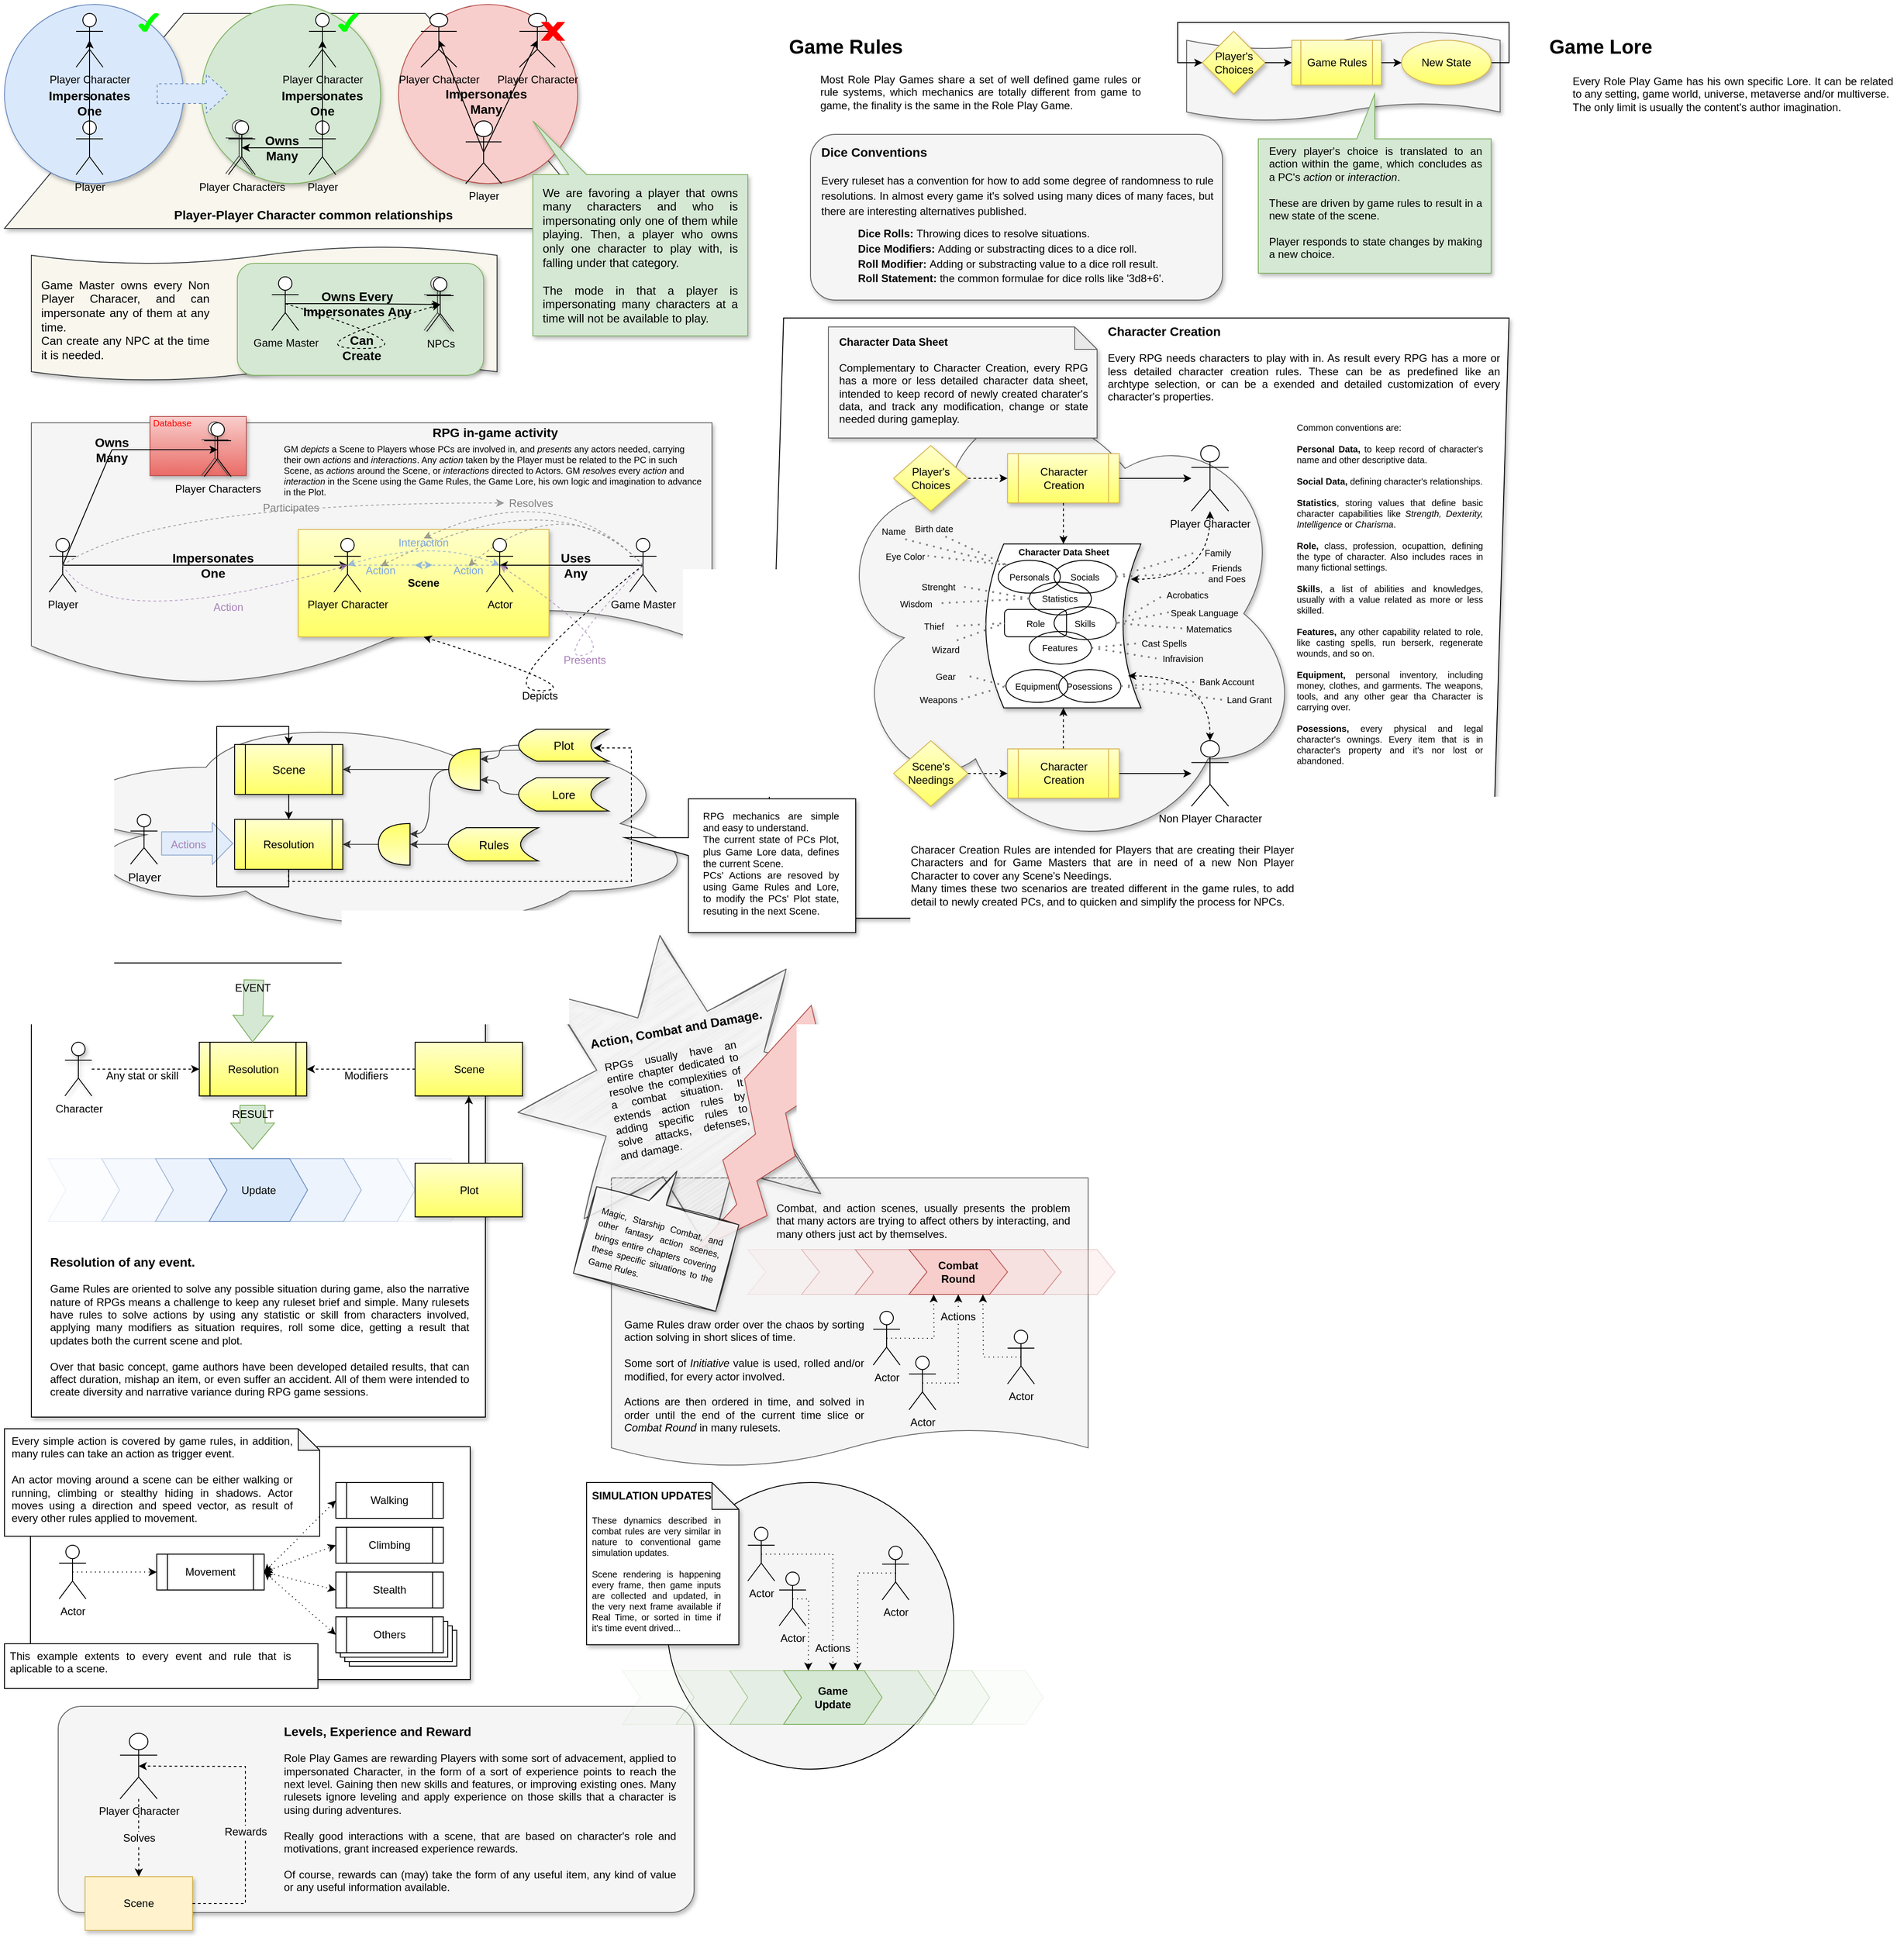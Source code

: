 <mxfile version="20.4.0" type="github" pages="2">
  <diagram id="R2lEEEUBdFMjLlhIrx00" name="HOME">
    <mxGraphModel dx="1422" dy="833" grid="1" gridSize="10" guides="1" tooltips="1" connect="1" arrows="1" fold="1" page="1" pageScale="1" pageWidth="850" pageHeight="1100" math="0" shadow="0" extFonts="Permanent Marker^https://fonts.googleapis.com/css?family=Permanent+Marker">
      <root>
        <mxCell id="0" />
        <mxCell id="1" parent="0" />
        <mxCell id="l72r_b9c6xTbB_iYeXu1-32" value="" style="shape=parallelogram;perimeter=parallelogramPerimeter;whiteSpace=wrap;html=1;fixedSize=1;shadow=1;glass=0;sketch=0;fontSize=12;" parent="1" vertex="1">
          <mxGeometry x="860" y="360" width="830" height="670" as="geometry" />
        </mxCell>
        <mxCell id="fGmCdMmqN-YFwAhNMdZ2-32" value="" style="group" parent="1" vertex="1" connectable="0">
          <mxGeometry x="930" y="420" width="530" height="540" as="geometry" />
        </mxCell>
        <mxCell id="fGmCdMmqN-YFwAhNMdZ2-30" value="" style="ellipse;shape=cloud;whiteSpace=wrap;html=1;shadow=1;fontSize=10;fillColor=#f5f5f5;fontColor=#333333;strokeColor=#666666;" parent="fGmCdMmqN-YFwAhNMdZ2-32" vertex="1">
          <mxGeometry width="530" height="540" as="geometry" />
        </mxCell>
        <mxCell id="jQ5rBCjS09NbZl5NUNOA-6" value="Character&lt;br&gt;Creation" style="shape=process;whiteSpace=wrap;html=1;backgroundOutline=1;shadow=1;fontSize=12;fillColor=#FFFFCC;gradientColor=#FFFF66;strokeColor=#d6b656;rounded=0;" parent="fGmCdMmqN-YFwAhNMdZ2-32" vertex="1">
          <mxGeometry x="200.049" y="91.525" width="124.706" height="54.915" as="geometry" />
        </mxCell>
        <mxCell id="jQ5rBCjS09NbZl5NUNOA-16" value="Player&#39;s Choices" style="rhombus;whiteSpace=wrap;html=1;fontSize=12;shadow=1;fillColor=#FFFFCC;gradientColor=#FFFF66;strokeColor=#d6b656;rounded=0;" parent="fGmCdMmqN-YFwAhNMdZ2-32" vertex="1">
          <mxGeometry x="72.745" y="82.373" width="83.137" height="73.22" as="geometry" />
        </mxCell>
        <mxCell id="jQ5rBCjS09NbZl5NUNOA-17" value="" style="edgeStyle=orthogonalEdgeStyle;rounded=0;orthogonalLoop=1;jettySize=auto;html=1;dashed=1;fontSize=11;exitX=1;exitY=0.5;exitDx=0;exitDy=0;entryX=0;entryY=0.5;entryDx=0;entryDy=0;" parent="fGmCdMmqN-YFwAhNMdZ2-32" source="jQ5rBCjS09NbZl5NUNOA-16" target="jQ5rBCjS09NbZl5NUNOA-6" edge="1">
          <mxGeometry relative="1" as="geometry">
            <mxPoint x="290.98" y="146.441" as="sourcePoint" />
          </mxGeometry>
        </mxCell>
        <mxCell id="fGmCdMmqN-YFwAhNMdZ2-1" value="Player Character" style="shape=umlActor;verticalLabelPosition=bottom;verticalAlign=top;html=1;outlineConnect=0;" parent="fGmCdMmqN-YFwAhNMdZ2-32" vertex="1">
          <mxGeometry x="405.294" y="82.373" width="41.569" height="73.22" as="geometry" />
        </mxCell>
        <mxCell id="fGmCdMmqN-YFwAhNMdZ2-18" value="" style="edgeStyle=orthogonalEdgeStyle;rounded=0;orthogonalLoop=1;jettySize=auto;html=1;fontSize=10;" parent="fGmCdMmqN-YFwAhNMdZ2-32" source="jQ5rBCjS09NbZl5NUNOA-6" target="fGmCdMmqN-YFwAhNMdZ2-1" edge="1">
          <mxGeometry relative="1" as="geometry" />
        </mxCell>
        <mxCell id="fGmCdMmqN-YFwAhNMdZ2-15" value="" style="group" parent="fGmCdMmqN-YFwAhNMdZ2-32" vertex="1" connectable="0">
          <mxGeometry x="175.794" y="192.203" width="173.206" height="183.051" as="geometry" />
        </mxCell>
        <mxCell id="fGmCdMmqN-YFwAhNMdZ2-10" value="" style="shape=dataStorage;whiteSpace=wrap;html=1;fixedSize=1;shadow=1;" parent="fGmCdMmqN-YFwAhNMdZ2-15" vertex="1">
          <mxGeometry width="173.206" height="183.051" as="geometry" />
        </mxCell>
        <mxCell id="fGmCdMmqN-YFwAhNMdZ2-4" value="Personals" style="ellipse;whiteSpace=wrap;html=1;fillColor=none;fontSize=10;" parent="fGmCdMmqN-YFwAhNMdZ2-15" vertex="1">
          <mxGeometry x="13.856" y="18.305" width="69.282" height="36.61" as="geometry" />
        </mxCell>
        <mxCell id="fGmCdMmqN-YFwAhNMdZ2-6" value="Role" style="rounded=1;whiteSpace=wrap;html=1;fillColor=none;fontSize=10;" parent="fGmCdMmqN-YFwAhNMdZ2-15" vertex="1">
          <mxGeometry x="20.785" y="73.22" width="69.282" height="30.508" as="geometry" />
        </mxCell>
        <mxCell id="fGmCdMmqN-YFwAhNMdZ2-5" value="Statistics" style="ellipse;whiteSpace=wrap;html=1;fillColor=none;fontSize=10;" parent="fGmCdMmqN-YFwAhNMdZ2-15" vertex="1">
          <mxGeometry x="48.498" y="42.712" width="69.282" height="36.61" as="geometry" />
        </mxCell>
        <mxCell id="fGmCdMmqN-YFwAhNMdZ2-7" value="Features" style="ellipse;whiteSpace=wrap;html=1;fillColor=none;fontSize=10;" parent="fGmCdMmqN-YFwAhNMdZ2-15" vertex="1">
          <mxGeometry x="48.498" y="97.627" width="69.282" height="36.61" as="geometry" />
        </mxCell>
        <mxCell id="fGmCdMmqN-YFwAhNMdZ2-8" value="Skills" style="ellipse;whiteSpace=wrap;html=1;fillColor=none;fontSize=10;" parent="fGmCdMmqN-YFwAhNMdZ2-15" vertex="1">
          <mxGeometry x="76.211" y="70.169" width="69.282" height="36.61" as="geometry" />
        </mxCell>
        <mxCell id="fGmCdMmqN-YFwAhNMdZ2-11" value="&lt;font style=&quot;font-size: 10px;&quot;&gt;&lt;span style=&quot;font-size: 10px;&quot;&gt;Character Data Sheet&lt;/span&gt;&lt;/font&gt;" style="text;html=1;strokeColor=none;fillColor=none;align=center;verticalAlign=middle;whiteSpace=wrap;rounded=0;shadow=1;fontSize=10;fontStyle=1" parent="fGmCdMmqN-YFwAhNMdZ2-15" vertex="1">
          <mxGeometry x="27.713" width="117.78" height="18.305" as="geometry" />
        </mxCell>
        <mxCell id="fGmCdMmqN-YFwAhNMdZ2-12" value="Equipment" style="ellipse;whiteSpace=wrap;html=1;fillColor=none;fontSize=10;" parent="fGmCdMmqN-YFwAhNMdZ2-15" vertex="1">
          <mxGeometry x="22.517" y="140.339" width="69.282" height="36.61" as="geometry" />
        </mxCell>
        <mxCell id="fGmCdMmqN-YFwAhNMdZ2-13" value="Posessions" style="ellipse;whiteSpace=wrap;html=1;fillColor=none;fontSize=10;" parent="fGmCdMmqN-YFwAhNMdZ2-15" vertex="1">
          <mxGeometry x="81.407" y="140.339" width="69.282" height="36.61" as="geometry" />
        </mxCell>
        <mxCell id="fGmCdMmqN-YFwAhNMdZ2-14" value="Socials" style="ellipse;whiteSpace=wrap;html=1;fillColor=none;fontSize=10;" parent="fGmCdMmqN-YFwAhNMdZ2-15" vertex="1">
          <mxGeometry x="76.211" y="18.305" width="69.282" height="36.61" as="geometry" />
        </mxCell>
        <mxCell id="jQ5rBCjS09NbZl5NUNOA-13" value="" style="edgeStyle=orthogonalEdgeStyle;rounded=0;orthogonalLoop=1;jettySize=auto;html=1;dashed=1;fontSize=11;exitX=0.5;exitY=1;exitDx=0;exitDy=0;entryX=0.5;entryY=0;entryDx=0;entryDy=0;" parent="fGmCdMmqN-YFwAhNMdZ2-32" source="jQ5rBCjS09NbZl5NUNOA-6" target="fGmCdMmqN-YFwAhNMdZ2-11" edge="1">
          <mxGeometry relative="1" as="geometry">
            <mxPoint x="366.324" y="118.983" as="targetPoint" />
          </mxGeometry>
        </mxCell>
        <mxCell id="fGmCdMmqN-YFwAhNMdZ2-20" value="" style="edgeStyle=orthogonalEdgeStyle;orthogonalLoop=1;jettySize=auto;html=1;fontSize=10;exitX=0.935;exitY=0.215;exitDx=0;exitDy=0;exitPerimeter=0;startArrow=classic;startFill=1;dashed=1;curved=1;" parent="fGmCdMmqN-YFwAhNMdZ2-32" source="fGmCdMmqN-YFwAhNMdZ2-10" target="fGmCdMmqN-YFwAhNMdZ2-1" edge="1">
          <mxGeometry relative="1" as="geometry">
            <mxPoint x="426.078" y="183.051" as="targetPoint" />
          </mxGeometry>
        </mxCell>
        <mxCell id="fGmCdMmqN-YFwAhNMdZ2-26" value="" style="edgeStyle=orthogonalEdgeStyle;orthogonalLoop=1;jettySize=auto;html=1;dashed=1;fontSize=10;startArrow=none;startFill=0;rounded=0;entryX=0.5;entryY=1;entryDx=0;entryDy=0;" parent="fGmCdMmqN-YFwAhNMdZ2-32" source="fGmCdMmqN-YFwAhNMdZ2-23" target="fGmCdMmqN-YFwAhNMdZ2-10" edge="1">
          <mxGeometry relative="1" as="geometry" />
        </mxCell>
        <mxCell id="fGmCdMmqN-YFwAhNMdZ2-23" value="Character&lt;br&gt;Creation" style="shape=process;whiteSpace=wrap;html=1;backgroundOutline=1;shadow=1;fontSize=12;fillColor=#FFFFCC;gradientColor=#FFFF66;strokeColor=#d6b656;rounded=0;" parent="fGmCdMmqN-YFwAhNMdZ2-32" vertex="1">
          <mxGeometry x="200.049" y="421.017" width="124.706" height="54.915" as="geometry" />
        </mxCell>
        <mxCell id="fGmCdMmqN-YFwAhNMdZ2-24" value="Scene&#39;s Needings" style="rhombus;whiteSpace=wrap;html=1;fontSize=12;shadow=1;fillColor=#FFFFCC;gradientColor=#FFFF66;strokeColor=#d6b656;rounded=0;" parent="fGmCdMmqN-YFwAhNMdZ2-32" vertex="1">
          <mxGeometry x="72.745" y="411.864" width="83.137" height="73.22" as="geometry" />
        </mxCell>
        <mxCell id="fGmCdMmqN-YFwAhNMdZ2-21" value="" style="edgeStyle=orthogonalEdgeStyle;rounded=0;orthogonalLoop=1;jettySize=auto;html=1;dashed=1;fontSize=11;exitX=1;exitY=0.5;exitDx=0;exitDy=0;entryX=0;entryY=0.5;entryDx=0;entryDy=0;" parent="fGmCdMmqN-YFwAhNMdZ2-32" source="fGmCdMmqN-YFwAhNMdZ2-24" target="fGmCdMmqN-YFwAhNMdZ2-23" edge="1">
          <mxGeometry relative="1" as="geometry">
            <mxPoint x="290.98" y="475.932" as="sourcePoint" />
          </mxGeometry>
        </mxCell>
        <mxCell id="fGmCdMmqN-YFwAhNMdZ2-25" value="Non Player Character" style="shape=umlActor;verticalLabelPosition=bottom;verticalAlign=top;html=1;outlineConnect=0;" parent="fGmCdMmqN-YFwAhNMdZ2-32" vertex="1">
          <mxGeometry x="405.294" y="411.864" width="41.569" height="73.22" as="geometry" />
        </mxCell>
        <mxCell id="fGmCdMmqN-YFwAhNMdZ2-22" value="" style="edgeStyle=orthogonalEdgeStyle;rounded=0;orthogonalLoop=1;jettySize=auto;html=1;fontSize=10;" parent="fGmCdMmqN-YFwAhNMdZ2-32" source="fGmCdMmqN-YFwAhNMdZ2-23" target="fGmCdMmqN-YFwAhNMdZ2-25" edge="1">
          <mxGeometry relative="1" as="geometry" />
        </mxCell>
        <mxCell id="fGmCdMmqN-YFwAhNMdZ2-27" value="" style="edgeStyle=orthogonalEdgeStyle;orthogonalLoop=1;jettySize=auto;html=1;fontSize=10;exitX=0.917;exitY=0.805;exitDx=0;exitDy=0;exitPerimeter=0;startArrow=classic;startFill=1;dashed=1;curved=1;entryX=0.5;entryY=0;entryDx=0;entryDy=0;entryPerimeter=0;" parent="fGmCdMmqN-YFwAhNMdZ2-32" source="fGmCdMmqN-YFwAhNMdZ2-10" target="fGmCdMmqN-YFwAhNMdZ2-25" edge="1">
          <mxGeometry relative="1" as="geometry">
            <mxPoint x="340.339" y="341.39" as="sourcePoint" />
            <mxPoint x="428.676" y="265.424" as="targetPoint" />
          </mxGeometry>
        </mxCell>
        <mxCell id="fGmCdMmqN-YFwAhNMdZ2-33" value="Name" style="text;html=1;strokeColor=none;fillColor=none;align=center;verticalAlign=middle;whiteSpace=wrap;rounded=0;shadow=1;fontSize=10;" parent="fGmCdMmqN-YFwAhNMdZ2-32" vertex="1">
          <mxGeometry x="48.31" y="168" width="50" height="19" as="geometry" />
        </mxCell>
        <mxCell id="fGmCdMmqN-YFwAhNMdZ2-34" value="" style="endArrow=none;dashed=1;html=1;dashPattern=1 3;strokeWidth=2;rounded=0;fontSize=10;exitX=0.75;exitY=1;exitDx=0;exitDy=0;jumpSize=6;entryX=0;entryY=0;entryDx=0;entryDy=0;strokeColor=#808080;" parent="fGmCdMmqN-YFwAhNMdZ2-32" source="fGmCdMmqN-YFwAhNMdZ2-33" target="fGmCdMmqN-YFwAhNMdZ2-4" edge="1">
          <mxGeometry width="50" height="50" relative="1" as="geometry">
            <mxPoint x="330" y="200" as="sourcePoint" />
            <mxPoint x="380" y="150" as="targetPoint" />
          </mxGeometry>
        </mxCell>
        <mxCell id="fGmCdMmqN-YFwAhNMdZ2-35" value="Birth date" style="text;html=1;strokeColor=none;fillColor=none;align=center;verticalAlign=middle;whiteSpace=wrap;rounded=0;shadow=1;fontSize=10;" parent="fGmCdMmqN-YFwAhNMdZ2-32" vertex="1">
          <mxGeometry x="93" y="165" width="50" height="19" as="geometry" />
        </mxCell>
        <mxCell id="fGmCdMmqN-YFwAhNMdZ2-37" value="" style="endArrow=none;dashed=1;html=1;dashPattern=1 3;strokeWidth=2;rounded=0;fontSize=10;jumpSize=6;exitX=0.75;exitY=1;exitDx=0;exitDy=0;entryX=0;entryY=0;entryDx=0;entryDy=0;strokeColor=#808080;" parent="fGmCdMmqN-YFwAhNMdZ2-32" source="fGmCdMmqN-YFwAhNMdZ2-35" target="fGmCdMmqN-YFwAhNMdZ2-4" edge="1">
          <mxGeometry width="50" height="50" relative="1" as="geometry">
            <mxPoint x="-70" y="270" as="sourcePoint" />
            <mxPoint x="-20" y="220" as="targetPoint" />
          </mxGeometry>
        </mxCell>
        <mxCell id="fGmCdMmqN-YFwAhNMdZ2-38" value="Eye Color" style="text;html=1;strokeColor=none;fillColor=none;align=center;verticalAlign=middle;whiteSpace=wrap;rounded=0;shadow=1;fontSize=10;" parent="fGmCdMmqN-YFwAhNMdZ2-32" vertex="1">
          <mxGeometry x="60.75" y="196" width="50" height="19" as="geometry" />
        </mxCell>
        <mxCell id="fGmCdMmqN-YFwAhNMdZ2-41" value="" style="endArrow=none;dashed=1;html=1;dashPattern=1 3;strokeWidth=2;rounded=0;fontSize=10;jumpSize=6;entryX=1;entryY=0.5;entryDx=0;entryDy=0;exitX=0;exitY=0;exitDx=0;exitDy=0;strokeColor=#808080;" parent="fGmCdMmqN-YFwAhNMdZ2-32" source="fGmCdMmqN-YFwAhNMdZ2-4" target="fGmCdMmqN-YFwAhNMdZ2-38" edge="1">
          <mxGeometry width="50" height="50" relative="1" as="geometry">
            <mxPoint x="100" y="280" as="sourcePoint" />
            <mxPoint x="150" y="230" as="targetPoint" />
          </mxGeometry>
        </mxCell>
        <mxCell id="fGmCdMmqN-YFwAhNMdZ2-42" value="Family" style="text;html=1;strokeColor=none;fillColor=none;align=center;verticalAlign=middle;whiteSpace=wrap;rounded=0;shadow=1;fontSize=10;" parent="fGmCdMmqN-YFwAhNMdZ2-32" vertex="1">
          <mxGeometry x="410" y="192.2" width="50" height="19" as="geometry" />
        </mxCell>
        <mxCell id="fGmCdMmqN-YFwAhNMdZ2-43" value="Friends and Foes" style="text;html=1;strokeColor=none;fillColor=none;align=center;verticalAlign=middle;whiteSpace=wrap;rounded=0;shadow=1;fontSize=10;" parent="fGmCdMmqN-YFwAhNMdZ2-32" vertex="1">
          <mxGeometry x="420" y="215" width="50" height="19" as="geometry" />
        </mxCell>
        <mxCell id="fGmCdMmqN-YFwAhNMdZ2-44" value="" style="endArrow=none;dashed=1;html=1;dashPattern=1 3;strokeWidth=2;rounded=0;fontSize=10;jumpSize=6;exitX=1;exitY=0.5;exitDx=0;exitDy=0;entryX=0;entryY=0.5;entryDx=0;entryDy=0;strokeColor=#808080;" parent="fGmCdMmqN-YFwAhNMdZ2-32" source="fGmCdMmqN-YFwAhNMdZ2-14" target="fGmCdMmqN-YFwAhNMdZ2-42" edge="1">
          <mxGeometry width="50" height="50" relative="1" as="geometry">
            <mxPoint x="560" y="250" as="sourcePoint" />
            <mxPoint x="610" y="200" as="targetPoint" />
          </mxGeometry>
        </mxCell>
        <mxCell id="fGmCdMmqN-YFwAhNMdZ2-45" value="" style="endArrow=none;dashed=1;html=1;dashPattern=1 3;strokeWidth=2;rounded=0;fontSize=10;jumpSize=6;exitX=1;exitY=0.5;exitDx=0;exitDy=0;entryX=0;entryY=0.5;entryDx=0;entryDy=0;strokeColor=#808080;" parent="fGmCdMmqN-YFwAhNMdZ2-32" source="fGmCdMmqN-YFwAhNMdZ2-14" target="fGmCdMmqN-YFwAhNMdZ2-43" edge="1">
          <mxGeometry width="50" height="50" relative="1" as="geometry">
            <mxPoint x="820" y="190" as="sourcePoint" />
            <mxPoint x="870" y="140" as="targetPoint" />
          </mxGeometry>
        </mxCell>
        <mxCell id="fGmCdMmqN-YFwAhNMdZ2-46" value="Strenght" style="text;html=1;strokeColor=none;fillColor=none;align=center;verticalAlign=middle;whiteSpace=wrap;rounded=0;shadow=1;fontSize=10;" parent="fGmCdMmqN-YFwAhNMdZ2-32" vertex="1">
          <mxGeometry x="98.31" y="230" width="50" height="19" as="geometry" />
        </mxCell>
        <mxCell id="fGmCdMmqN-YFwAhNMdZ2-47" value="Wisdom" style="text;html=1;strokeColor=none;fillColor=none;align=center;verticalAlign=middle;whiteSpace=wrap;rounded=0;shadow=1;fontSize=10;" parent="fGmCdMmqN-YFwAhNMdZ2-32" vertex="1">
          <mxGeometry x="72.75" y="249" width="50" height="19" as="geometry" />
        </mxCell>
        <mxCell id="fGmCdMmqN-YFwAhNMdZ2-48" value="Acrobatics" style="text;html=1;strokeColor=none;fillColor=none;align=center;verticalAlign=middle;whiteSpace=wrap;rounded=0;shadow=1;fontSize=10;" parent="fGmCdMmqN-YFwAhNMdZ2-32" vertex="1">
          <mxGeometry x="376.29" y="239" width="50" height="19" as="geometry" />
        </mxCell>
        <mxCell id="fGmCdMmqN-YFwAhNMdZ2-49" value="Speak Language" style="text;html=1;strokeColor=none;fillColor=none;align=center;verticalAlign=middle;whiteSpace=wrap;rounded=0;shadow=1;fontSize=10;" parent="fGmCdMmqN-YFwAhNMdZ2-32" vertex="1">
          <mxGeometry x="380.08" y="259" width="80" height="19" as="geometry" />
        </mxCell>
        <mxCell id="fGmCdMmqN-YFwAhNMdZ2-50" value="" style="endArrow=none;dashed=1;html=1;dashPattern=1 3;strokeWidth=2;rounded=0;fontSize=10;jumpSize=6;exitX=0;exitY=0.5;exitDx=0;exitDy=0;entryX=1;entryY=0.5;entryDx=0;entryDy=0;strokeColor=#808080;" parent="fGmCdMmqN-YFwAhNMdZ2-32" source="fGmCdMmqN-YFwAhNMdZ2-5" target="fGmCdMmqN-YFwAhNMdZ2-46" edge="1">
          <mxGeometry width="50" height="50" relative="1" as="geometry">
            <mxPoint x="600" y="300" as="sourcePoint" />
            <mxPoint x="150" y="240" as="targetPoint" />
          </mxGeometry>
        </mxCell>
        <mxCell id="fGmCdMmqN-YFwAhNMdZ2-51" value="" style="endArrow=none;dashed=1;html=1;dashPattern=1 3;strokeWidth=2;rounded=0;fontSize=10;jumpSize=6;exitX=0;exitY=0.5;exitDx=0;exitDy=0;entryX=1;entryY=0.5;entryDx=0;entryDy=0;strokeColor=#808080;" parent="fGmCdMmqN-YFwAhNMdZ2-32" source="fGmCdMmqN-YFwAhNMdZ2-5" target="fGmCdMmqN-YFwAhNMdZ2-47" edge="1">
          <mxGeometry width="50" height="50" relative="1" as="geometry">
            <mxPoint x="850" y="270" as="sourcePoint" />
            <mxPoint x="900" y="220" as="targetPoint" />
          </mxGeometry>
        </mxCell>
        <mxCell id="fGmCdMmqN-YFwAhNMdZ2-52" value="Matematics" style="text;html=1;strokeColor=none;fillColor=none;align=center;verticalAlign=middle;whiteSpace=wrap;rounded=0;shadow=1;fontSize=10;" parent="fGmCdMmqN-YFwAhNMdZ2-32" vertex="1">
          <mxGeometry x="395" y="277" width="60" height="19" as="geometry" />
        </mxCell>
        <mxCell id="fGmCdMmqN-YFwAhNMdZ2-53" value="" style="endArrow=none;dashed=1;html=1;dashPattern=1 3;strokeWidth=2;rounded=0;fontSize=10;jumpSize=6;exitX=0;exitY=0.5;exitDx=0;exitDy=0;entryX=1;entryY=0.5;entryDx=0;entryDy=0;strokeColor=#808080;" parent="fGmCdMmqN-YFwAhNMdZ2-32" source="fGmCdMmqN-YFwAhNMdZ2-52" target="fGmCdMmqN-YFwAhNMdZ2-8" edge="1">
          <mxGeometry width="50" height="50" relative="1" as="geometry">
            <mxPoint x="330" y="450" as="sourcePoint" />
            <mxPoint x="320" y="280" as="targetPoint" />
          </mxGeometry>
        </mxCell>
        <mxCell id="fGmCdMmqN-YFwAhNMdZ2-54" value="" style="endArrow=none;dashed=1;html=1;dashPattern=1 3;strokeWidth=2;rounded=0;fontSize=10;jumpSize=6;exitX=0;exitY=0.5;exitDx=0;exitDy=0;entryX=1;entryY=0.5;entryDx=0;entryDy=0;strokeColor=#808080;" parent="fGmCdMmqN-YFwAhNMdZ2-32" source="fGmCdMmqN-YFwAhNMdZ2-49" target="fGmCdMmqN-YFwAhNMdZ2-8" edge="1">
          <mxGeometry width="50" height="50" relative="1" as="geometry">
            <mxPoint x="790" y="320" as="sourcePoint" />
            <mxPoint x="840" y="270" as="targetPoint" />
          </mxGeometry>
        </mxCell>
        <mxCell id="fGmCdMmqN-YFwAhNMdZ2-55" value="" style="endArrow=none;dashed=1;html=1;dashPattern=1 3;strokeWidth=2;rounded=0;fontSize=10;jumpSize=6;entryX=0;entryY=0.5;entryDx=0;entryDy=0;exitX=1;exitY=0.5;exitDx=0;exitDy=0;strokeColor=#808080;" parent="fGmCdMmqN-YFwAhNMdZ2-32" source="fGmCdMmqN-YFwAhNMdZ2-8" target="fGmCdMmqN-YFwAhNMdZ2-48" edge="1">
          <mxGeometry width="50" height="50" relative="1" as="geometry">
            <mxPoint x="770" y="310" as="sourcePoint" />
            <mxPoint x="820" y="260" as="targetPoint" />
          </mxGeometry>
        </mxCell>
        <mxCell id="fGmCdMmqN-YFwAhNMdZ2-56" value="Thief" style="text;html=1;strokeColor=none;fillColor=none;align=center;verticalAlign=middle;whiteSpace=wrap;rounded=0;shadow=1;fontSize=10;" parent="fGmCdMmqN-YFwAhNMdZ2-32" vertex="1">
          <mxGeometry x="93" y="274.23" width="50" height="19" as="geometry" />
        </mxCell>
        <mxCell id="fGmCdMmqN-YFwAhNMdZ2-57" value="Wizard" style="text;html=1;strokeColor=none;fillColor=none;align=center;verticalAlign=middle;whiteSpace=wrap;rounded=0;shadow=1;fontSize=10;" parent="fGmCdMmqN-YFwAhNMdZ2-32" vertex="1">
          <mxGeometry x="105.88" y="300" width="50" height="19" as="geometry" />
        </mxCell>
        <mxCell id="fGmCdMmqN-YFwAhNMdZ2-58" value="" style="endArrow=none;dashed=1;html=1;dashPattern=1 3;strokeWidth=2;rounded=0;fontSize=10;jumpSize=6;entryX=0;entryY=0.5;entryDx=0;entryDy=0;exitX=1;exitY=0.5;exitDx=0;exitDy=0;strokeColor=#808080;" parent="fGmCdMmqN-YFwAhNMdZ2-32" source="fGmCdMmqN-YFwAhNMdZ2-56" target="fGmCdMmqN-YFwAhNMdZ2-6" edge="1">
          <mxGeometry width="50" height="50" relative="1" as="geometry">
            <mxPoint x="-60" y="360" as="sourcePoint" />
            <mxPoint x="-10" y="310" as="targetPoint" />
          </mxGeometry>
        </mxCell>
        <mxCell id="fGmCdMmqN-YFwAhNMdZ2-59" value="" style="endArrow=none;dashed=1;html=1;dashPattern=1 3;strokeWidth=2;rounded=0;fontSize=10;jumpSize=6;entryX=0;entryY=0.5;entryDx=0;entryDy=0;exitX=0.75;exitY=0;exitDx=0;exitDy=0;strokeColor=#808080;" parent="fGmCdMmqN-YFwAhNMdZ2-32" source="fGmCdMmqN-YFwAhNMdZ2-57" target="fGmCdMmqN-YFwAhNMdZ2-6" edge="1">
          <mxGeometry width="50" height="50" relative="1" as="geometry">
            <mxPoint x="-150" y="380" as="sourcePoint" />
            <mxPoint x="-100" y="330" as="targetPoint" />
          </mxGeometry>
        </mxCell>
        <mxCell id="fGmCdMmqN-YFwAhNMdZ2-60" value="Cast Spells" style="text;html=1;strokeColor=none;fillColor=none;align=center;verticalAlign=middle;whiteSpace=wrap;rounded=0;shadow=1;fontSize=10;" parent="fGmCdMmqN-YFwAhNMdZ2-32" vertex="1">
          <mxGeometry x="345.29" y="293.23" width="60" height="20" as="geometry" />
        </mxCell>
        <mxCell id="fGmCdMmqN-YFwAhNMdZ2-61" value="Infravision" style="text;html=1;strokeColor=none;fillColor=none;align=center;verticalAlign=middle;whiteSpace=wrap;rounded=0;shadow=1;fontSize=10;" parent="fGmCdMmqN-YFwAhNMdZ2-32" vertex="1">
          <mxGeometry x="366.29" y="310" width="60" height="20" as="geometry" />
        </mxCell>
        <mxCell id="fGmCdMmqN-YFwAhNMdZ2-62" value="" style="endArrow=none;dashed=1;html=1;dashPattern=1 3;strokeWidth=2;rounded=0;fontSize=10;jumpSize=6;exitX=1;exitY=0.5;exitDx=0;exitDy=0;entryX=0;entryY=0.5;entryDx=0;entryDy=0;strokeColor=#808080;" parent="fGmCdMmqN-YFwAhNMdZ2-32" source="fGmCdMmqN-YFwAhNMdZ2-7" target="fGmCdMmqN-YFwAhNMdZ2-60" edge="1">
          <mxGeometry width="50" height="50" relative="1" as="geometry">
            <mxPoint x="600" y="330" as="sourcePoint" />
            <mxPoint x="650" y="280" as="targetPoint" />
          </mxGeometry>
        </mxCell>
        <mxCell id="fGmCdMmqN-YFwAhNMdZ2-63" value="" style="endArrow=none;dashed=1;html=1;dashPattern=1 3;strokeWidth=2;rounded=0;fontSize=10;jumpSize=6;exitX=1;exitY=0.5;exitDx=0;exitDy=0;entryX=0;entryY=0.5;entryDx=0;entryDy=0;strokeColor=#808080;" parent="fGmCdMmqN-YFwAhNMdZ2-32" source="fGmCdMmqN-YFwAhNMdZ2-7" target="fGmCdMmqN-YFwAhNMdZ2-61" edge="1">
          <mxGeometry width="50" height="50" relative="1" as="geometry">
            <mxPoint x="760" y="360" as="sourcePoint" />
            <mxPoint x="810" y="310" as="targetPoint" />
          </mxGeometry>
        </mxCell>
        <mxCell id="fGmCdMmqN-YFwAhNMdZ2-65" value="Gear" style="text;html=1;strokeColor=none;fillColor=none;align=center;verticalAlign=middle;whiteSpace=wrap;rounded=0;shadow=1;fontSize=10;" parent="fGmCdMmqN-YFwAhNMdZ2-32" vertex="1">
          <mxGeometry x="105.88" y="330" width="50" height="19" as="geometry" />
        </mxCell>
        <mxCell id="fGmCdMmqN-YFwAhNMdZ2-66" value="Weapons" style="text;html=1;strokeColor=none;fillColor=none;align=center;verticalAlign=middle;whiteSpace=wrap;rounded=0;shadow=1;fontSize=10;" parent="fGmCdMmqN-YFwAhNMdZ2-32" vertex="1">
          <mxGeometry x="98.31" y="356.25" width="50" height="19" as="geometry" />
        </mxCell>
        <mxCell id="fGmCdMmqN-YFwAhNMdZ2-67" value="Bank Account" style="text;html=1;strokeColor=none;fillColor=none;align=center;verticalAlign=middle;whiteSpace=wrap;rounded=0;shadow=1;fontSize=10;" parent="fGmCdMmqN-YFwAhNMdZ2-32" vertex="1">
          <mxGeometry x="410" y="336.25" width="70" height="20" as="geometry" />
        </mxCell>
        <mxCell id="fGmCdMmqN-YFwAhNMdZ2-68" value="Land Grant" style="text;html=1;strokeColor=none;fillColor=none;align=center;verticalAlign=middle;whiteSpace=wrap;rounded=0;shadow=1;fontSize=10;" parent="fGmCdMmqN-YFwAhNMdZ2-32" vertex="1">
          <mxGeometry x="440.0" y="356.25" width="60" height="20" as="geometry" />
        </mxCell>
        <mxCell id="fGmCdMmqN-YFwAhNMdZ2-69" value="" style="endArrow=none;dashed=1;html=1;dashPattern=1 3;strokeWidth=2;rounded=0;fontSize=10;jumpSize=6;exitX=1;exitY=0.5;exitDx=0;exitDy=0;entryX=0;entryY=0.5;entryDx=0;entryDy=0;strokeColor=#808080;" parent="fGmCdMmqN-YFwAhNMdZ2-32" source="fGmCdMmqN-YFwAhNMdZ2-13" target="fGmCdMmqN-YFwAhNMdZ2-67" edge="1">
          <mxGeometry width="50" height="50" relative="1" as="geometry">
            <mxPoint x="580" y="320" as="sourcePoint" />
            <mxPoint x="630" y="270" as="targetPoint" />
          </mxGeometry>
        </mxCell>
        <mxCell id="fGmCdMmqN-YFwAhNMdZ2-70" value="" style="endArrow=none;dashed=1;html=1;dashPattern=1 3;strokeWidth=2;rounded=0;fontSize=10;jumpSize=6;exitX=1;exitY=0.5;exitDx=0;exitDy=0;entryX=0;entryY=0.5;entryDx=0;entryDy=0;strokeColor=#808080;" parent="fGmCdMmqN-YFwAhNMdZ2-32" source="fGmCdMmqN-YFwAhNMdZ2-13" target="fGmCdMmqN-YFwAhNMdZ2-68" edge="1">
          <mxGeometry width="50" height="50" relative="1" as="geometry">
            <mxPoint x="590" y="320" as="sourcePoint" />
            <mxPoint x="640" y="270" as="targetPoint" />
          </mxGeometry>
        </mxCell>
        <mxCell id="fGmCdMmqN-YFwAhNMdZ2-71" value="" style="endArrow=none;dashed=1;html=1;dashPattern=1 3;strokeWidth=2;rounded=0;fontSize=10;jumpSize=6;entryX=1;entryY=0.5;entryDx=0;entryDy=0;exitX=0;exitY=0.5;exitDx=0;exitDy=0;strokeColor=#808080;" parent="fGmCdMmqN-YFwAhNMdZ2-32" source="fGmCdMmqN-YFwAhNMdZ2-12" target="fGmCdMmqN-YFwAhNMdZ2-65" edge="1">
          <mxGeometry width="50" height="50" relative="1" as="geometry">
            <mxPoint x="610" y="310" as="sourcePoint" />
            <mxPoint x="660" y="260" as="targetPoint" />
          </mxGeometry>
        </mxCell>
        <mxCell id="fGmCdMmqN-YFwAhNMdZ2-72" value="" style="endArrow=none;dashed=1;html=1;dashPattern=1 3;strokeWidth=2;rounded=0;fontSize=10;jumpSize=6;exitX=1;exitY=0.5;exitDx=0;exitDy=0;entryX=0;entryY=0.5;entryDx=0;entryDy=0;strokeColor=#808080;" parent="fGmCdMmqN-YFwAhNMdZ2-32" source="fGmCdMmqN-YFwAhNMdZ2-66" target="fGmCdMmqN-YFwAhNMdZ2-12" edge="1">
          <mxGeometry width="50" height="50" relative="1" as="geometry">
            <mxPoint x="590" y="330" as="sourcePoint" />
            <mxPoint x="640" y="280" as="targetPoint" />
          </mxGeometry>
        </mxCell>
        <mxCell id="l72r_b9c6xTbB_iYeXu1-31" value="" style="shape=note;whiteSpace=wrap;html=1;backgroundOutline=1;darkOpacity=0.05;shadow=1;glass=0;sketch=0;fontSize=12;fillColor=#f5f5f5;fontColor=#333333;strokeColor=#666666;size=25;" parent="1" vertex="1">
          <mxGeometry x="930" y="370" width="300" height="124" as="geometry" />
        </mxCell>
        <mxCell id="l72r_b9c6xTbB_iYeXu1-15" value="" style="rounded=1;whiteSpace=wrap;html=1;shadow=1;glass=0;sketch=0;fontSize=12;fillColor=#f5f5f5;fontColor=#333333;strokeColor=#666666;" parent="1" vertex="1">
          <mxGeometry x="910" y="155" width="460" height="185" as="geometry" />
        </mxCell>
        <mxCell id="aou195hVtxNa3PgW23SX-64" value="" style="group" parent="1" vertex="1" connectable="0">
          <mxGeometry x="40" y="280" width="520" height="150" as="geometry" />
        </mxCell>
        <mxCell id="aou195hVtxNa3PgW23SX-57" value="" style="shape=tape;whiteSpace=wrap;html=1;shadow=1;fontSize=14;size=0.133;fillColor=#f9f7ed;strokeColor=#36393d;" parent="aou195hVtxNa3PgW23SX-64" vertex="1">
          <mxGeometry width="520" height="150" as="geometry" />
        </mxCell>
        <mxCell id="aou195hVtxNa3PgW23SX-55" value="" style="group;shadow=0;" parent="aou195hVtxNa3PgW23SX-64" vertex="1" connectable="0">
          <mxGeometry x="230" y="19" width="275" height="125" as="geometry" />
        </mxCell>
        <mxCell id="aou195hVtxNa3PgW23SX-54" value="" style="rounded=1;whiteSpace=wrap;html=1;shadow=1;strokeColor=#82b366;fontSize=14;fillColor=#d5e8d4;" parent="aou195hVtxNa3PgW23SX-55" vertex="1">
          <mxGeometry width="275" height="125" as="geometry" />
        </mxCell>
        <mxCell id="aou195hVtxNa3PgW23SX-9" value="Game Master" style="shape=umlActor;verticalLabelPosition=bottom;verticalAlign=top;html=1;outlineConnect=0;" parent="aou195hVtxNa3PgW23SX-55" vertex="1">
          <mxGeometry x="38.5" y="15" width="30" height="60" as="geometry" />
        </mxCell>
        <mxCell id="aou195hVtxNa3PgW23SX-45" value="" style="shape=umlActor;verticalLabelPosition=bottom;verticalAlign=top;html=1;outlineConnect=0;strokeColor=#4D4D4D;shadow=1;container=0;" parent="aou195hVtxNa3PgW23SX-55" vertex="1">
          <mxGeometry x="208.5" y="15" width="30" height="60" as="geometry" />
        </mxCell>
        <mxCell id="aou195hVtxNa3PgW23SX-46" value="NPCs" style="shape=umlActor;verticalLabelPosition=bottom;verticalAlign=top;html=1;outlineConnect=0;container=0;" parent="aou195hVtxNa3PgW23SX-55" vertex="1">
          <mxGeometry x="211.5" y="16" width="30" height="60" as="geometry" />
        </mxCell>
        <mxCell id="aou195hVtxNa3PgW23SX-47" value="" style="endArrow=classic;html=1;rounded=0;fontSize=14;exitX=0.5;exitY=0.5;exitDx=0;exitDy=0;exitPerimeter=0;entryX=0.5;entryY=0.5;entryDx=0;entryDy=0;entryPerimeter=0;startArrow=none;" parent="aou195hVtxNa3PgW23SX-55" source="aou195hVtxNa3PgW23SX-48" target="aou195hVtxNa3PgW23SX-46" edge="1">
          <mxGeometry width="50" height="50" relative="1" as="geometry">
            <mxPoint x="158.5" y="205" as="sourcePoint" />
            <mxPoint x="208.5" y="155" as="targetPoint" />
          </mxGeometry>
        </mxCell>
        <mxCell id="aou195hVtxNa3PgW23SX-48" value="&lt;b&gt;Owns Every&lt;br&gt;Impersonates Any&lt;br&gt;&lt;/b&gt;" style="text;html=1;strokeColor=none;fillColor=none;align=center;verticalAlign=middle;whiteSpace=wrap;rounded=0;fontSize=14;container=0;" parent="aou195hVtxNa3PgW23SX-55" vertex="1">
          <mxGeometry x="68.5" y="30" width="130" height="30" as="geometry" />
        </mxCell>
        <mxCell id="aou195hVtxNa3PgW23SX-49" value="" style="endArrow=none;html=1;rounded=0;fontSize=14;exitX=0.5;exitY=0.5;exitDx=0;exitDy=0;exitPerimeter=0;entryX=0.5;entryY=0.5;entryDx=0;entryDy=0;entryPerimeter=0;" parent="aou195hVtxNa3PgW23SX-55" source="aou195hVtxNa3PgW23SX-9" target="aou195hVtxNa3PgW23SX-48" edge="1">
          <mxGeometry width="50" height="50" relative="1" as="geometry">
            <mxPoint x="53.5" y="45" as="sourcePoint" />
            <mxPoint x="226.5" y="46" as="targetPoint" />
          </mxGeometry>
        </mxCell>
        <mxCell id="aou195hVtxNa3PgW23SX-52" value="" style="curved=1;endArrow=classic;html=1;rounded=0;fontSize=14;exitX=0.5;exitY=0.5;exitDx=0;exitDy=0;exitPerimeter=0;entryX=0.5;entryY=0.5;entryDx=0;entryDy=0;entryPerimeter=0;dashed=1;" parent="aou195hVtxNa3PgW23SX-55" source="aou195hVtxNa3PgW23SX-9" target="aou195hVtxNa3PgW23SX-46" edge="1">
          <mxGeometry width="50" height="50" relative="1" as="geometry">
            <mxPoint x="268.5" y="265" as="sourcePoint" />
            <mxPoint x="318.5" y="215" as="targetPoint" />
            <Array as="points">
              <mxPoint x="218.5" y="95" />
              <mxPoint x="58.5" y="95" />
            </Array>
          </mxGeometry>
        </mxCell>
        <mxCell id="aou195hVtxNa3PgW23SX-53" value="&lt;b&gt;Can&lt;br&gt;Create&lt;/b&gt;" style="text;html=1;strokeColor=none;fillColor=none;align=center;verticalAlign=middle;whiteSpace=wrap;rounded=0;shadow=0;fontSize=14;" parent="aou195hVtxNa3PgW23SX-55" vertex="1">
          <mxGeometry x="108.5" y="79" width="60" height="30" as="geometry" />
        </mxCell>
        <mxCell id="aou195hVtxNa3PgW23SX-56" value="&lt;div style=&quot;text-align: justify; font-size: 13px;&quot;&gt;&lt;font style=&quot;font-size: 13px;&quot;&gt;Game Master owns every Non Player Characer, and can impersonate any of them at any time.&lt;/font&gt;&lt;/div&gt;&lt;div style=&quot;text-align: justify; font-size: 13px;&quot;&gt;&lt;font style=&quot;font-size: 13px;&quot;&gt;Can create any NPC at the time it is needed.&lt;/font&gt;&lt;/div&gt;" style="text;html=1;strokeColor=none;fillColor=none;align=center;verticalAlign=middle;whiteSpace=wrap;rounded=0;shadow=0;fontSize=14;" parent="aou195hVtxNa3PgW23SX-64" vertex="1">
          <mxGeometry x="10" y="19" width="190" height="125" as="geometry" />
        </mxCell>
        <mxCell id="ZuMW4sjzyDr7PXu_pNEu-15" value="" style="group" parent="1" vertex="1" connectable="0">
          <mxGeometry x="10" y="10" width="830" height="370" as="geometry" />
        </mxCell>
        <mxCell id="aou195hVtxNa3PgW23SX-34" value="" style="group;" parent="ZuMW4sjzyDr7PXu_pNEu-15" vertex="1" connectable="0">
          <mxGeometry width="670" height="250" as="geometry" />
        </mxCell>
        <mxCell id="aou195hVtxNa3PgW23SX-58" value="" style="shape=trapezoid;perimeter=trapezoidPerimeter;whiteSpace=wrap;html=1;fixedSize=1;shadow=1;strokeColor=#36393d;fontSize=14;fillColor=#f9f7ed;size=200;" parent="aou195hVtxNa3PgW23SX-34" vertex="1">
          <mxGeometry y="10" width="670" height="240" as="geometry" />
        </mxCell>
        <mxCell id="aou195hVtxNa3PgW23SX-33" value="" style="ellipse;whiteSpace=wrap;html=1;aspect=fixed;shadow=1;strokeColor=#6c8ebf;fontSize=14;fillColor=#dae8fc;container=0;" parent="aou195hVtxNa3PgW23SX-34" vertex="1">
          <mxGeometry width="200" height="200" as="geometry" />
        </mxCell>
        <mxCell id="aou195hVtxNa3PgW23SX-2" value="Player" style="shape=umlActor;verticalLabelPosition=bottom;verticalAlign=top;html=1;outlineConnect=0;container=0;" parent="aou195hVtxNa3PgW23SX-34" vertex="1">
          <mxGeometry x="80" y="130" width="30" height="60" as="geometry" />
        </mxCell>
        <mxCell id="aou195hVtxNa3PgW23SX-11" value="Player Character" style="shape=umlActor;verticalLabelPosition=bottom;verticalAlign=top;html=1;outlineConnect=0;container=0;" parent="aou195hVtxNa3PgW23SX-34" vertex="1">
          <mxGeometry x="80" y="10" width="30" height="60" as="geometry" />
        </mxCell>
        <mxCell id="aou195hVtxNa3PgW23SX-27" value="&lt;b&gt;Impersonates&lt;br&gt;One&lt;br&gt;&lt;/b&gt;" style="text;html=1;strokeColor=none;fillColor=none;align=center;verticalAlign=middle;whiteSpace=wrap;rounded=0;fontSize=14;container=0;" parent="aou195hVtxNa3PgW23SX-34" vertex="1">
          <mxGeometry x="45" y="95" width="100" height="30" as="geometry" />
        </mxCell>
        <mxCell id="aou195hVtxNa3PgW23SX-28" value="" style="endArrow=classic;html=1;rounded=0;fontSize=14;exitX=0.5;exitY=0.5;exitDx=0;exitDy=0;exitPerimeter=0;entryX=0.5;entryY=0.5;entryDx=0;entryDy=0;entryPerimeter=0;" parent="aou195hVtxNa3PgW23SX-34" source="aou195hVtxNa3PgW23SX-2" target="aou195hVtxNa3PgW23SX-11" edge="1">
          <mxGeometry width="50" height="50" relative="1" as="geometry">
            <mxPoint x="100" y="160" as="sourcePoint" />
            <mxPoint x="100" y="40" as="targetPoint" />
          </mxGeometry>
        </mxCell>
        <mxCell id="aou195hVtxNa3PgW23SX-37" value="" style="verticalLabelPosition=bottom;verticalAlign=top;html=1;shape=mxgraph.basic.tick;shadow=0;strokeColor=#00FF00;fontSize=14;fillColor=#00FF00;" parent="aou195hVtxNa3PgW23SX-34" vertex="1">
          <mxGeometry x="150" y="10" width="22" height="20" as="geometry" />
        </mxCell>
        <mxCell id="aou195hVtxNa3PgW23SX-42" value="&lt;b&gt;Player-Player Character common relationships&lt;/b&gt;" style="text;html=1;strokeColor=none;fillColor=none;align=center;verticalAlign=middle;whiteSpace=wrap;rounded=0;shadow=0;fontSize=14;" parent="aou195hVtxNa3PgW23SX-34" vertex="1">
          <mxGeometry x="180" y="220" width="330" height="30" as="geometry" />
        </mxCell>
        <mxCell id="aou195hVtxNa3PgW23SX-35" value="" style="group" parent="ZuMW4sjzyDr7PXu_pNEu-15" vertex="1" connectable="0">
          <mxGeometry x="220" width="200" height="200" as="geometry" />
        </mxCell>
        <mxCell id="aou195hVtxNa3PgW23SX-32" value="" style="ellipse;whiteSpace=wrap;html=1;aspect=fixed;shadow=1;strokeColor=#82b366;fontSize=14;fillColor=#d5e8d4;container=0;" parent="aou195hVtxNa3PgW23SX-35" vertex="1">
          <mxGeometry width="200" height="200" as="geometry" />
        </mxCell>
        <mxCell id="aou195hVtxNa3PgW23SX-26" value="" style="shape=umlActor;verticalLabelPosition=bottom;verticalAlign=top;html=1;outlineConnect=0;strokeColor=#4D4D4D;shadow=1;container=0;" parent="aou195hVtxNa3PgW23SX-35" vertex="1">
          <mxGeometry x="27" y="129" width="30" height="60" as="geometry" />
        </mxCell>
        <mxCell id="aou195hVtxNa3PgW23SX-6" value="Player" style="shape=umlActor;verticalLabelPosition=bottom;verticalAlign=top;html=1;outlineConnect=0;container=0;" parent="aou195hVtxNa3PgW23SX-35" vertex="1">
          <mxGeometry x="120" y="130" width="30" height="60" as="geometry" />
        </mxCell>
        <mxCell id="aou195hVtxNa3PgW23SX-12" value="Player Characters" style="shape=umlActor;verticalLabelPosition=bottom;verticalAlign=top;html=1;outlineConnect=0;container=0;" parent="aou195hVtxNa3PgW23SX-35" vertex="1">
          <mxGeometry x="30" y="130" width="30" height="60" as="geometry" />
        </mxCell>
        <mxCell id="aou195hVtxNa3PgW23SX-13" value="Player Character" style="shape=umlActor;verticalLabelPosition=bottom;verticalAlign=top;html=1;outlineConnect=0;container=0;" parent="aou195hVtxNa3PgW23SX-35" vertex="1">
          <mxGeometry x="120" y="10" width="30" height="60" as="geometry" />
        </mxCell>
        <mxCell id="aou195hVtxNa3PgW23SX-21" value="" style="endArrow=classic;html=1;rounded=0;fontSize=14;exitX=0.5;exitY=0.5;exitDx=0;exitDy=0;exitPerimeter=0;entryX=0.5;entryY=0.5;entryDx=0;entryDy=0;entryPerimeter=0;" parent="aou195hVtxNa3PgW23SX-35" source="aou195hVtxNa3PgW23SX-6" target="aou195hVtxNa3PgW23SX-13" edge="1">
          <mxGeometry width="50" height="50" relative="1" as="geometry">
            <mxPoint x="220" y="160" as="sourcePoint" />
            <mxPoint x="270" y="110" as="targetPoint" />
          </mxGeometry>
        </mxCell>
        <mxCell id="aou195hVtxNa3PgW23SX-22" value="&lt;b&gt;Impersonates&lt;br&gt;One&lt;br&gt;&lt;/b&gt;" style="text;html=1;strokeColor=none;fillColor=none;align=center;verticalAlign=middle;whiteSpace=wrap;rounded=0;fontSize=14;container=0;" parent="aou195hVtxNa3PgW23SX-35" vertex="1">
          <mxGeometry x="85" y="95" width="100" height="30" as="geometry" />
        </mxCell>
        <mxCell id="aou195hVtxNa3PgW23SX-23" value="" style="endArrow=classic;html=1;rounded=0;fontSize=14;exitX=0.5;exitY=0.5;exitDx=0;exitDy=0;exitPerimeter=0;entryX=0.5;entryY=0.5;entryDx=0;entryDy=0;entryPerimeter=0;startArrow=none;" parent="aou195hVtxNa3PgW23SX-35" source="aou195hVtxNa3PgW23SX-24" target="aou195hVtxNa3PgW23SX-12" edge="1">
          <mxGeometry width="50" height="50" relative="1" as="geometry">
            <mxPoint x="220" y="180" as="sourcePoint" />
            <mxPoint x="270" y="130" as="targetPoint" />
          </mxGeometry>
        </mxCell>
        <mxCell id="aou195hVtxNa3PgW23SX-24" value="&lt;b&gt;Owns&lt;br&gt;Many&lt;br&gt;&lt;/b&gt;" style="text;html=1;strokeColor=none;fillColor=none;align=center;verticalAlign=middle;whiteSpace=wrap;rounded=0;fontSize=14;container=0;" parent="aou195hVtxNa3PgW23SX-35" vertex="1">
          <mxGeometry x="60" y="145" width="60" height="30" as="geometry" />
        </mxCell>
        <mxCell id="aou195hVtxNa3PgW23SX-25" value="" style="endArrow=none;html=1;rounded=0;fontSize=14;exitX=0.5;exitY=0.5;exitDx=0;exitDy=0;exitPerimeter=0;entryX=0.5;entryY=0.5;entryDx=0;entryDy=0;entryPerimeter=0;" parent="aou195hVtxNa3PgW23SX-35" source="aou195hVtxNa3PgW23SX-6" target="aou195hVtxNa3PgW23SX-24" edge="1">
          <mxGeometry width="50" height="50" relative="1" as="geometry">
            <mxPoint x="135" y="160" as="sourcePoint" />
            <mxPoint x="45" y="160" as="targetPoint" />
          </mxGeometry>
        </mxCell>
        <mxCell id="aou195hVtxNa3PgW23SX-38" value="" style="verticalLabelPosition=bottom;verticalAlign=top;html=1;shape=mxgraph.basic.tick;shadow=0;strokeColor=#00FF00;fontSize=14;fillColor=#00FF00;" parent="aou195hVtxNa3PgW23SX-35" vertex="1">
          <mxGeometry x="153" y="10" width="22" height="20" as="geometry" />
        </mxCell>
        <mxCell id="aou195hVtxNa3PgW23SX-61" value="" style="shape=flexArrow;endArrow=classic;html=1;rounded=0;dashed=1;fontSize=14;width=22;endSize=7.67;fillColor=#dae8fc;strokeColor=#6c8ebf;" parent="aou195hVtxNa3PgW23SX-35" edge="1">
          <mxGeometry width="50" height="50" relative="1" as="geometry">
            <mxPoint x="-50" y="99.5" as="sourcePoint" />
            <mxPoint x="30" y="99.5" as="targetPoint" />
          </mxGeometry>
        </mxCell>
        <mxCell id="aou195hVtxNa3PgW23SX-36" value="" style="group" parent="ZuMW4sjzyDr7PXu_pNEu-15" vertex="1" connectable="0">
          <mxGeometry x="440" width="200" height="200" as="geometry" />
        </mxCell>
        <mxCell id="aou195hVtxNa3PgW23SX-29" value="" style="ellipse;whiteSpace=wrap;html=1;aspect=fixed;shadow=1;strokeColor=#b85450;fontSize=14;fillColor=#f8cecc;container=0;" parent="aou195hVtxNa3PgW23SX-36" vertex="1">
          <mxGeometry width="200" height="200" as="geometry" />
        </mxCell>
        <mxCell id="aou195hVtxNa3PgW23SX-5" value="Player" style="shape=umlActor;verticalLabelPosition=bottom;verticalAlign=top;html=1;outlineConnect=0;container=0;" parent="aou195hVtxNa3PgW23SX-36" vertex="1">
          <mxGeometry x="75" y="130" width="40" height="70" as="geometry" />
        </mxCell>
        <mxCell id="aou195hVtxNa3PgW23SX-14" value="Player Character" style="shape=umlActor;verticalLabelPosition=bottom;verticalAlign=top;html=1;outlineConnect=0;container=0;" parent="aou195hVtxNa3PgW23SX-36" vertex="1">
          <mxGeometry x="25" y="10" width="40" height="60" as="geometry" />
        </mxCell>
        <mxCell id="aou195hVtxNa3PgW23SX-15" value="Player Character" style="shape=umlActor;verticalLabelPosition=bottom;verticalAlign=top;html=1;outlineConnect=0;container=0;" parent="aou195hVtxNa3PgW23SX-36" vertex="1">
          <mxGeometry x="135" y="10" width="40" height="60" as="geometry" />
        </mxCell>
        <mxCell id="aou195hVtxNa3PgW23SX-16" value="" style="endArrow=classic;html=1;rounded=0;exitX=0.5;exitY=0.5;exitDx=0;exitDy=0;exitPerimeter=0;entryX=0.5;entryY=0.5;entryDx=0;entryDy=0;entryPerimeter=0;" parent="aou195hVtxNa3PgW23SX-36" source="aou195hVtxNa3PgW23SX-5" target="aou195hVtxNa3PgW23SX-14" edge="1">
          <mxGeometry width="50" height="50" relative="1" as="geometry">
            <mxPoint x="-205" y="-60" as="sourcePoint" />
            <mxPoint x="55" y="90" as="targetPoint" />
          </mxGeometry>
        </mxCell>
        <mxCell id="aou195hVtxNa3PgW23SX-17" value="" style="endArrow=classic;html=1;rounded=0;exitX=0.5;exitY=0.5;exitDx=0;exitDy=0;exitPerimeter=0;entryX=0.5;entryY=0.5;entryDx=0;entryDy=0;entryPerimeter=0;" parent="aou195hVtxNa3PgW23SX-36" source="aou195hVtxNa3PgW23SX-5" target="aou195hVtxNa3PgW23SX-15" edge="1">
          <mxGeometry width="50" height="50" relative="1" as="geometry">
            <mxPoint x="145" y="180" as="sourcePoint" />
            <mxPoint x="195" y="130" as="targetPoint" />
          </mxGeometry>
        </mxCell>
        <mxCell id="aou195hVtxNa3PgW23SX-18" value="&lt;font style=&quot;font-size: 14px;&quot;&gt;&lt;b&gt;Impersonates Many&lt;/b&gt;&lt;/font&gt;" style="text;html=1;strokeColor=none;fillColor=none;align=center;verticalAlign=middle;whiteSpace=wrap;rounded=0;container=0;" parent="aou195hVtxNa3PgW23SX-36" vertex="1">
          <mxGeometry x="48" y="93" width="100" height="30" as="geometry" />
        </mxCell>
        <mxCell id="aou195hVtxNa3PgW23SX-41" value="" style="verticalLabelPosition=bottom;verticalAlign=top;html=1;shape=mxgraph.basic.x;shadow=0;strokeColor=#FF0000;fontSize=14;fillColor=#FF0000;" parent="aou195hVtxNa3PgW23SX-36" vertex="1">
          <mxGeometry x="160" y="20" width="25" height="20" as="geometry" />
        </mxCell>
        <mxCell id="aou195hVtxNa3PgW23SX-59" value="" style="shape=callout;whiteSpace=wrap;html=1;perimeter=calloutPerimeter;shadow=1;strokeColor=#82b366;fontSize=14;fillColor=#d5e8d4;rotation=-180;position2=1;size=60;position=0.75;base=20;" parent="ZuMW4sjzyDr7PXu_pNEu-15" vertex="1">
          <mxGeometry x="590" y="130" width="240" height="240" as="geometry" />
        </mxCell>
        <mxCell id="aou195hVtxNa3PgW23SX-43" value="&lt;div style=&quot;text-align: justify; font-size: 13px;&quot;&gt;&lt;font style=&quot;font-size: 13px;&quot;&gt;&lt;span style=&quot;background-color: initial;&quot;&gt;We are favoring a player that owns many characters and who is impersonating only one of them while playing.&amp;nbsp;&lt;/span&gt;&lt;span style=&quot;background-color: initial;&quot;&gt;Then, a player who owns only one character to play with, is falling under that category.&lt;/span&gt;&lt;/font&gt;&lt;/div&gt;&lt;div style=&quot;text-align: justify; font-size: 13px;&quot;&gt;&lt;span style=&quot;background-color: initial;&quot;&gt;&lt;font style=&quot;font-size: 13px;&quot;&gt;&lt;br&gt;&lt;/font&gt;&lt;/span&gt;&lt;/div&gt;&lt;div style=&quot;text-align: justify; font-size: 13px;&quot;&gt;&lt;span style=&quot;background-color: initial;&quot;&gt;&lt;font style=&quot;font-size: 13px;&quot;&gt;The mode in that a player is impersonating many characters at a time will not be available to play.&lt;/font&gt;&lt;/span&gt;&lt;br&gt;&lt;/div&gt;" style="text;html=1;align=center;verticalAlign=middle;whiteSpace=wrap;rounded=0;shadow=0;fontSize=14;" parent="ZuMW4sjzyDr7PXu_pNEu-15" vertex="1">
          <mxGeometry x="600" y="200" width="220" height="160" as="geometry" />
        </mxCell>
        <mxCell id="bIGRko6XM1G6xnFG-4mg-47" value="" style="group;shadow=0;" parent="1" vertex="1" connectable="0">
          <mxGeometry x="40" y="470" width="760" height="322" as="geometry" />
        </mxCell>
        <mxCell id="bIGRko6XM1G6xnFG-4mg-45" value="" style="shape=document;whiteSpace=wrap;html=1;boundedLbl=1;fontSize=14;fontColor=#333333;fillColor=#f5f5f5;strokeColor=#666666;shadow=1;" parent="bIGRko6XM1G6xnFG-4mg-47" vertex="1">
          <mxGeometry y="7" width="760" height="293" as="geometry" />
        </mxCell>
        <mxCell id="bIGRko6XM1G6xnFG-4mg-42" value="&lt;font style=&quot;font-size: 10px;&quot;&gt;Database&lt;/font&gt;" style="rounded=0;whiteSpace=wrap;html=1;align=left;verticalAlign=top;fontSize=10;spacing=0;spacingTop=-3;spacingLeft=3;fillColor=#f8cecc;gradientColor=#ea6b66;strokeColor=#b85450;fontColor=#FF0000;shadow=1;" parent="bIGRko6XM1G6xnFG-4mg-47" vertex="1">
          <mxGeometry x="132.5" width="107.5" height="66" as="geometry" />
        </mxCell>
        <mxCell id="xYm1li1c4TxU5nElEBFN-1" value="&lt;b&gt;Scene&lt;/b&gt;" style="rounded=0;whiteSpace=wrap;html=1;fillColor=#FFFFCC;strokeColor=#d6b656;gradientColor=#FFFF66;shadow=1;" parent="bIGRko6XM1G6xnFG-4mg-47" vertex="1">
          <mxGeometry x="298" y="126" width="280" height="120" as="geometry" />
        </mxCell>
        <mxCell id="ZuMW4sjzyDr7PXu_pNEu-3" value="" style="shape=umlActor;verticalLabelPosition=bottom;verticalAlign=top;html=1;outlineConnect=0;strokeColor=#4D4D4D;shadow=1;container=0;" parent="bIGRko6XM1G6xnFG-4mg-47" vertex="1">
          <mxGeometry x="190" y="6" width="30" height="60" as="geometry" />
        </mxCell>
        <mxCell id="ZuMW4sjzyDr7PXu_pNEu-4" value="Player" style="shape=umlActor;verticalLabelPosition=bottom;verticalAlign=top;html=1;outlineConnect=0;container=0;" parent="bIGRko6XM1G6xnFG-4mg-47" vertex="1">
          <mxGeometry x="20" y="136" width="30" height="60" as="geometry" />
        </mxCell>
        <mxCell id="ZuMW4sjzyDr7PXu_pNEu-5" value="Player Characters" style="shape=umlActor;verticalLabelPosition=bottom;verticalAlign=top;html=1;outlineConnect=0;container=0;" parent="bIGRko6XM1G6xnFG-4mg-47" vertex="1">
          <mxGeometry x="193" y="7" width="30" height="60" as="geometry" />
        </mxCell>
        <mxCell id="ZuMW4sjzyDr7PXu_pNEu-6" value="Player Character" style="shape=umlActor;verticalLabelPosition=bottom;verticalAlign=top;html=1;outlineConnect=0;container=0;" parent="bIGRko6XM1G6xnFG-4mg-47" vertex="1">
          <mxGeometry x="338" y="136" width="30" height="60" as="geometry" />
        </mxCell>
        <mxCell id="ZuMW4sjzyDr7PXu_pNEu-7" value="" style="endArrow=classic;html=1;rounded=0;fontSize=14;exitX=0.5;exitY=0.5;exitDx=0;exitDy=0;exitPerimeter=0;entryX=0.5;entryY=0.5;entryDx=0;entryDy=0;entryPerimeter=0;startArrow=none;" parent="bIGRko6XM1G6xnFG-4mg-47" target="ZuMW4sjzyDr7PXu_pNEu-6" edge="1">
          <mxGeometry width="50" height="50" relative="1" as="geometry">
            <mxPoint x="240" y="166" as="sourcePoint" />
            <mxPoint x="451" y="116" as="targetPoint" />
          </mxGeometry>
        </mxCell>
        <mxCell id="ZuMW4sjzyDr7PXu_pNEu-9" value="" style="endArrow=classic;html=1;rounded=0;fontSize=14;exitX=0.5;exitY=0.5;exitDx=0;exitDy=0;exitPerimeter=0;entryX=0.5;entryY=0.5;entryDx=0;entryDy=0;entryPerimeter=0;startArrow=none;" parent="bIGRko6XM1G6xnFG-4mg-47" source="ZuMW4sjzyDr7PXu_pNEu-10" target="ZuMW4sjzyDr7PXu_pNEu-5" edge="1">
          <mxGeometry width="50" height="50" relative="1" as="geometry">
            <mxPoint x="153" y="186" as="sourcePoint" />
            <mxPoint x="203" y="136" as="targetPoint" />
          </mxGeometry>
        </mxCell>
        <mxCell id="ZuMW4sjzyDr7PXu_pNEu-10" value="&lt;b&gt;Owns&lt;br&gt;Many&lt;br&gt;&lt;/b&gt;" style="text;html=1;strokeColor=none;fillColor=none;align=center;verticalAlign=middle;whiteSpace=wrap;rounded=0;fontSize=14;container=0;" parent="bIGRko6XM1G6xnFG-4mg-47" vertex="1">
          <mxGeometry x="60" y="22" width="60" height="30" as="geometry" />
        </mxCell>
        <mxCell id="ZuMW4sjzyDr7PXu_pNEu-11" value="" style="endArrow=none;html=1;rounded=0;fontSize=14;exitX=0.5;exitY=0.5;exitDx=0;exitDy=0;exitPerimeter=0;entryX=0.5;entryY=0.5;entryDx=0;entryDy=0;entryPerimeter=0;" parent="bIGRko6XM1G6xnFG-4mg-47" source="ZuMW4sjzyDr7PXu_pNEu-4" target="ZuMW4sjzyDr7PXu_pNEu-10" edge="1">
          <mxGeometry width="50" height="50" relative="1" as="geometry">
            <mxPoint x="188" y="166" as="sourcePoint" />
            <mxPoint x="98" y="166" as="targetPoint" />
          </mxGeometry>
        </mxCell>
        <mxCell id="ZuMW4sjzyDr7PXu_pNEu-8" value="&lt;b&gt;Impersonates&lt;br&gt;One&lt;br&gt;&lt;/b&gt;" style="text;html=1;strokeColor=none;fillColor=none;align=center;verticalAlign=middle;whiteSpace=wrap;rounded=0;fontSize=14;container=0;" parent="bIGRko6XM1G6xnFG-4mg-47" vertex="1">
          <mxGeometry x="153" y="151" width="100" height="30" as="geometry" />
        </mxCell>
        <mxCell id="ZuMW4sjzyDr7PXu_pNEu-16" value="" style="endArrow=none;html=1;rounded=0;fontSize=14;exitX=0.5;exitY=0.5;exitDx=0;exitDy=0;exitPerimeter=0;entryX=0.5;entryY=0.5;entryDx=0;entryDy=0;entryPerimeter=0;" parent="bIGRko6XM1G6xnFG-4mg-47" source="ZuMW4sjzyDr7PXu_pNEu-4" edge="1">
          <mxGeometry width="50" height="50" relative="1" as="geometry">
            <mxPoint x="245" y="166" as="sourcePoint" />
            <mxPoint x="322" y="166" as="targetPoint" />
          </mxGeometry>
        </mxCell>
        <mxCell id="ZuMW4sjzyDr7PXu_pNEu-18" value="Game Master" style="shape=umlActor;verticalLabelPosition=bottom;verticalAlign=top;html=1;outlineConnect=0;" parent="bIGRko6XM1G6xnFG-4mg-47" vertex="1">
          <mxGeometry x="668" y="136" width="30" height="60" as="geometry" />
        </mxCell>
        <mxCell id="ZuMW4sjzyDr7PXu_pNEu-19" value="" style="endArrow=classic;html=1;rounded=0;exitX=0.5;exitY=0.5;exitDx=0;exitDy=0;exitPerimeter=0;entryX=0.5;entryY=0.5;entryDx=0;entryDy=0;entryPerimeter=0;" parent="bIGRko6XM1G6xnFG-4mg-47" source="ZuMW4sjzyDr7PXu_pNEu-18" target="ZuMW4sjzyDr7PXu_pNEu-17" edge="1">
          <mxGeometry width="50" height="50" relative="1" as="geometry">
            <mxPoint x="828" y="56" as="sourcePoint" />
            <mxPoint x="878" y="6" as="targetPoint" />
          </mxGeometry>
        </mxCell>
        <mxCell id="ZuMW4sjzyDr7PXu_pNEu-20" value="&lt;b&gt;Uses&lt;br&gt;Any&lt;br&gt;&lt;/b&gt;" style="text;html=1;strokeColor=none;fillColor=none;align=center;verticalAlign=middle;whiteSpace=wrap;rounded=0;fontSize=14;container=0;" parent="bIGRko6XM1G6xnFG-4mg-47" vertex="1">
          <mxGeometry x="558" y="151" width="100" height="30" as="geometry" />
        </mxCell>
        <mxCell id="bIGRko6XM1G6xnFG-4mg-3" value="" style="curved=1;endArrow=classic;html=1;rounded=0;dashed=1;exitX=0.5;exitY=0.5;exitDx=0;exitDy=0;exitPerimeter=0;entryX=0.5;entryY=1;entryDx=0;entryDy=0;" parent="bIGRko6XM1G6xnFG-4mg-47" source="ZuMW4sjzyDr7PXu_pNEu-18" target="xYm1li1c4TxU5nElEBFN-1" edge="1">
          <mxGeometry width="50" height="50" relative="1" as="geometry">
            <mxPoint x="693" y="176" as="sourcePoint" />
            <mxPoint x="528" y="256" as="targetPoint" />
            <Array as="points">
              <mxPoint x="508" y="306" />
              <mxPoint x="628" y="306" />
            </Array>
          </mxGeometry>
        </mxCell>
        <mxCell id="bIGRko6XM1G6xnFG-4mg-7" value="Depicts" style="text;html=1;strokeColor=none;fillColor=none;align=center;verticalAlign=middle;whiteSpace=wrap;rounded=0;" parent="bIGRko6XM1G6xnFG-4mg-47" vertex="1">
          <mxGeometry x="538" y="302" width="60" height="20" as="geometry" />
        </mxCell>
        <mxCell id="bIGRko6XM1G6xnFG-4mg-8" value="Presents" style="text;html=1;strokeColor=none;fillColor=none;align=center;verticalAlign=middle;whiteSpace=wrap;rounded=0;fontColor=#A680B8;" parent="bIGRko6XM1G6xnFG-4mg-47" vertex="1">
          <mxGeometry x="588" y="264" width="60" height="15" as="geometry" />
        </mxCell>
        <mxCell id="bIGRko6XM1G6xnFG-4mg-11" value="" style="curved=1;endArrow=classic;html=1;rounded=0;exitX=0.5;exitY=0.5;exitDx=0;exitDy=0;exitPerimeter=0;entryX=0.5;entryY=0.5;entryDx=0;entryDy=0;dashed=1;entryPerimeter=0;strokeColor=#A680B8;opacity=70;" parent="bIGRko6XM1G6xnFG-4mg-47" target="ZuMW4sjzyDr7PXu_pNEu-17" edge="1">
          <mxGeometry width="50" height="50" relative="1" as="geometry">
            <mxPoint x="683" y="166" as="sourcePoint" />
            <mxPoint x="518" y="126" as="targetPoint" />
            <Array as="points">
              <mxPoint x="578" y="276" />
              <mxPoint x="658" y="256" />
            </Array>
          </mxGeometry>
        </mxCell>
        <mxCell id="bIGRko6XM1G6xnFG-4mg-24" value="" style="curved=1;endArrow=classic;html=1;rounded=0;dashed=1;exitX=0.5;exitY=0.5;exitDx=0;exitDy=0;exitPerimeter=0;entryX=0.5;entryY=0.5;entryDx=0;entryDy=0;entryPerimeter=0;fontColor=#A680B8;strokeColor=#A680B8;opacity=70;" parent="bIGRko6XM1G6xnFG-4mg-47" source="ZuMW4sjzyDr7PXu_pNEu-4" target="ZuMW4sjzyDr7PXu_pNEu-6" edge="1">
          <mxGeometry width="50" height="50" relative="1" as="geometry">
            <mxPoint x="278" y="306" as="sourcePoint" />
            <mxPoint x="328" y="256" as="targetPoint" />
            <Array as="points">
              <mxPoint x="58" y="206" />
              <mxPoint x="218" y="206" />
            </Array>
          </mxGeometry>
        </mxCell>
        <mxCell id="bIGRko6XM1G6xnFG-4mg-25" value="" style="endArrow=classic;html=1;rounded=0;dashed=1;exitX=0.5;exitY=0.5;exitDx=0;exitDy=0;exitPerimeter=0;strokeColor=#7EA6E0;opacity=70;" parent="bIGRko6XM1G6xnFG-4mg-47" source="ZuMW4sjzyDr7PXu_pNEu-6" edge="1">
          <mxGeometry width="50" height="50" relative="1" as="geometry">
            <mxPoint x="348" y="165.71" as="sourcePoint" />
            <mxPoint x="448" y="165.71" as="targetPoint" />
          </mxGeometry>
        </mxCell>
        <mxCell id="bIGRko6XM1G6xnFG-4mg-27" value="Action" style="text;html=1;strokeColor=none;fillColor=none;align=center;verticalAlign=middle;whiteSpace=wrap;rounded=0;fontColor=#7EA6E0;opacity=70;" parent="bIGRko6XM1G6xnFG-4mg-47" vertex="1">
          <mxGeometry x="370" y="167" width="40" height="10" as="geometry" />
        </mxCell>
        <mxCell id="bIGRko6XM1G6xnFG-4mg-28" value="Action" style="text;html=1;strokeColor=none;fillColor=none;align=center;verticalAlign=middle;whiteSpace=wrap;rounded=0;fontColor=#A680B8;" parent="bIGRko6XM1G6xnFG-4mg-47" vertex="1">
          <mxGeometry x="200" y="208" width="40" height="10" as="geometry" />
        </mxCell>
        <mxCell id="bIGRko6XM1G6xnFG-4mg-29" value="" style="endArrow=classic;startArrow=classic;html=1;dashed=1;exitX=0.5;exitY=0.5;exitDx=0;exitDy=0;exitPerimeter=0;entryX=0.5;entryY=0.5;entryDx=0;entryDy=0;entryPerimeter=0;curved=1;strokeColor=#7EA6E0;opacity=70;" parent="bIGRko6XM1G6xnFG-4mg-47" source="ZuMW4sjzyDr7PXu_pNEu-6" target="ZuMW4sjzyDr7PXu_pNEu-17" edge="1">
          <mxGeometry width="50" height="50" relative="1" as="geometry">
            <mxPoint x="158" y="326" as="sourcePoint" />
            <mxPoint x="238" y="326" as="targetPoint" />
            <Array as="points">
              <mxPoint x="448" y="136" />
            </Array>
          </mxGeometry>
        </mxCell>
        <mxCell id="bIGRko6XM1G6xnFG-4mg-31" value="" style="endArrow=classic;html=1;rounded=0;dashed=1;exitX=0.5;exitY=0.5;exitDx=0;exitDy=0;exitPerimeter=0;strokeColor=#7EA6E0;opacity=70;" parent="bIGRko6XM1G6xnFG-4mg-47" source="ZuMW4sjzyDr7PXu_pNEu-17" edge="1">
          <mxGeometry width="50" height="50" relative="1" as="geometry">
            <mxPoint x="523" y="165.71" as="sourcePoint" />
            <mxPoint x="428" y="166" as="targetPoint" />
          </mxGeometry>
        </mxCell>
        <mxCell id="bIGRko6XM1G6xnFG-4mg-32" value="Action" style="text;html=1;strokeColor=none;fillColor=none;align=center;verticalAlign=middle;whiteSpace=wrap;rounded=0;fontColor=#7EA6E0;opacity=70;" parent="bIGRko6XM1G6xnFG-4mg-47" vertex="1">
          <mxGeometry x="468" y="167" width="40" height="10" as="geometry" />
        </mxCell>
        <mxCell id="bIGRko6XM1G6xnFG-4mg-35" value="" style="endArrow=classic;html=1;dashed=1;strokeColor=#808080;curved=1;entryX=0.5;entryY=0;entryDx=0;entryDy=0;exitX=0.5;exitY=0.5;exitDx=0;exitDy=0;exitPerimeter=0;opacity=70;" parent="bIGRko6XM1G6xnFG-4mg-47" source="ZuMW4sjzyDr7PXu_pNEu-18" target="bIGRko6XM1G6xnFG-4mg-30" edge="1">
          <mxGeometry width="50" height="50" relative="1" as="geometry">
            <mxPoint x="278" y="306" as="sourcePoint" />
            <mxPoint x="328" y="256" as="targetPoint" />
            <Array as="points">
              <mxPoint x="588" y="66" />
            </Array>
          </mxGeometry>
        </mxCell>
        <mxCell id="bIGRko6XM1G6xnFG-4mg-36" value="" style="endArrow=classic;html=1;dashed=1;strokeColor=#808080;curved=1;entryX=0.5;entryY=0;entryDx=0;entryDy=0;exitX=0.5;exitY=0.5;exitDx=0;exitDy=0;exitPerimeter=0;opacity=70;" parent="bIGRko6XM1G6xnFG-4mg-47" source="ZuMW4sjzyDr7PXu_pNEu-18" target="bIGRko6XM1G6xnFG-4mg-27" edge="1">
          <mxGeometry width="50" height="50" relative="1" as="geometry">
            <mxPoint x="683" y="166" as="sourcePoint" />
            <mxPoint x="438" y="136" as="targetPoint" />
            <Array as="points">
              <mxPoint x="588" y="66" />
            </Array>
          </mxGeometry>
        </mxCell>
        <mxCell id="bIGRko6XM1G6xnFG-4mg-30" value="Interaction" style="text;html=1;strokeColor=none;fillColor=none;align=center;verticalAlign=middle;whiteSpace=wrap;rounded=0;fontColor=#7EA6E0;opacity=70;" parent="bIGRko6XM1G6xnFG-4mg-47" vertex="1">
          <mxGeometry x="408" y="136" width="60" height="10" as="geometry" />
        </mxCell>
        <mxCell id="bIGRko6XM1G6xnFG-4mg-37" value="" style="endArrow=classic;html=1;dashed=1;strokeColor=#808080;curved=1;entryX=0.5;entryY=0;entryDx=0;entryDy=0;exitX=0.5;exitY=0.5;exitDx=0;exitDy=0;exitPerimeter=0;opacity=70;" parent="bIGRko6XM1G6xnFG-4mg-47" source="ZuMW4sjzyDr7PXu_pNEu-18" target="bIGRko6XM1G6xnFG-4mg-32" edge="1">
          <mxGeometry width="50" height="50" relative="1" as="geometry">
            <mxPoint x="693" y="176" as="sourcePoint" />
            <mxPoint x="400" y="177" as="targetPoint" />
            <Array as="points">
              <mxPoint x="598" y="76" />
            </Array>
          </mxGeometry>
        </mxCell>
        <mxCell id="ZuMW4sjzyDr7PXu_pNEu-17" value="Actor" style="shape=umlActor;verticalLabelPosition=bottom;verticalAlign=top;html=1;outlineConnect=0;" parent="bIGRko6XM1G6xnFG-4mg-47" vertex="1">
          <mxGeometry x="508" y="136" width="30" height="60" as="geometry" />
        </mxCell>
        <mxCell id="bIGRko6XM1G6xnFG-4mg-38" value="Resolves" style="text;html=1;strokeColor=none;fillColor=none;align=center;verticalAlign=middle;whiteSpace=wrap;rounded=0;fontColor=#808080;opacity=70;" parent="bIGRko6XM1G6xnFG-4mg-47" vertex="1">
          <mxGeometry x="528" y="86" width="60" height="21" as="geometry" />
        </mxCell>
        <mxCell id="bIGRko6XM1G6xnFG-4mg-39" value="" style="endArrow=classic;html=1;dashed=1;strokeColor=#808080;curved=1;exitX=0.5;exitY=0.5;exitDx=0;exitDy=0;exitPerimeter=0;entryX=0;entryY=0.5;entryDx=0;entryDy=0;opacity=70;" parent="bIGRko6XM1G6xnFG-4mg-47" source="ZuMW4sjzyDr7PXu_pNEu-4" target="bIGRko6XM1G6xnFG-4mg-38" edge="1">
          <mxGeometry width="50" height="50" relative="1" as="geometry">
            <mxPoint x="28" y="316" as="sourcePoint" />
            <mxPoint x="78" y="266" as="targetPoint" />
            <Array as="points">
              <mxPoint x="138" y="96" />
            </Array>
          </mxGeometry>
        </mxCell>
        <mxCell id="bIGRko6XM1G6xnFG-4mg-40" value="Participates" style="text;html=1;strokeColor=none;fillColor=none;align=center;verticalAlign=middle;whiteSpace=wrap;rounded=0;fontColor=#808080;opacity=70;" parent="bIGRko6XM1G6xnFG-4mg-47" vertex="1">
          <mxGeometry x="260" y="96" width="60" height="11" as="geometry" />
        </mxCell>
        <mxCell id="bIGRko6XM1G6xnFG-4mg-44" value="RPG in-game activity" style="text;html=1;strokeColor=none;fillColor=none;align=center;verticalAlign=middle;whiteSpace=wrap;rounded=0;fontSize=14;fontColor=#000000;fontStyle=1" parent="bIGRko6XM1G6xnFG-4mg-47" vertex="1">
          <mxGeometry x="438" y="12" width="160" height="12" as="geometry" />
        </mxCell>
        <mxCell id="bIGRko6XM1G6xnFG-4mg-46" value="GM&amp;nbsp;&lt;i&gt;depicts &lt;/i&gt;a Scene to Players whose PCs are involved in, and &lt;i&gt;presents &lt;/i&gt;any actors needed, carrying their own &lt;i&gt;actions&lt;/i&gt;&amp;nbsp;and &lt;i&gt;interactions&lt;/i&gt;. Any &lt;i&gt;action &lt;/i&gt;taken by the Player must be related to the PC in such Scene, as &lt;i&gt;actions&lt;/i&gt;&amp;nbsp;around the Scene, or &lt;i&gt;interactions&lt;/i&gt;&amp;nbsp;directed to Actors. GM &lt;i&gt;resolves&lt;/i&gt;&amp;nbsp;every &lt;i&gt;action&lt;/i&gt;&amp;nbsp;and &lt;i&gt;interaction&lt;/i&gt;&amp;nbsp;in the Scene using the Game Rules, the Game Lore, his own logic and imagination to advance in the Plot." style="text;html=1;strokeColor=none;fillColor=none;align=left;verticalAlign=top;whiteSpace=wrap;rounded=0;fontSize=10;fontColor=#000000;spacing=0;spacingTop=-4;spacingLeft=2;spacingRight=2;" parent="bIGRko6XM1G6xnFG-4mg-47" vertex="1">
          <mxGeometry x="280" y="30" width="470" height="60" as="geometry" />
        </mxCell>
        <mxCell id="bIGRko6XM1G6xnFG-4mg-77" value="" style="group;shadow=0;" parent="1" vertex="1" connectable="0">
          <mxGeometry x="50" y="799" width="890" height="301.34" as="geometry" />
        </mxCell>
        <mxCell id="bIGRko6XM1G6xnFG-4mg-76" value="" style="ellipse;shape=cloud;whiteSpace=wrap;html=1;fontSize=12;fontColor=#333333;fillColor=#f5f5f5;strokeColor=#666666;shadow=1;" parent="bIGRko6XM1G6xnFG-4mg-77" vertex="1">
          <mxGeometry width="740" height="250.714" as="geometry" />
        </mxCell>
        <mxCell id="bIGRko6XM1G6xnFG-4mg-48" value="Scene" style="shape=process;whiteSpace=wrap;html=1;backgroundOutline=1;fontSize=13;fontColor=#000000;fillColor=#FFFFCC;gradientColor=#FFFF66;shadow=1;" parent="bIGRko6XM1G6xnFG-4mg-77" vertex="1">
          <mxGeometry x="216.966" y="37.143" width="120.816" height="55.714" as="geometry" />
        </mxCell>
        <mxCell id="bIGRko6XM1G6xnFG-4mg-49" value="Plot" style="shape=dataStorage;whiteSpace=wrap;html=1;fixedSize=1;fontSize=13;fontColor=#000000;fillColor=#FFFFCC;gradientColor=#FFFF66;shadow=1;" parent="bIGRko6XM1G6xnFG-4mg-77" vertex="1">
          <mxGeometry x="534.11" y="20" width="100.68" height="35.71" as="geometry" />
        </mxCell>
        <mxCell id="bIGRko6XM1G6xnFG-4mg-50" value="Lore" style="shape=dataStorage;whiteSpace=wrap;html=1;fixedSize=1;fontSize=13;fontColor=#000000;fillColor=#FFFFCC;gradientColor=#FFFF66;shadow=1;" parent="bIGRko6XM1G6xnFG-4mg-77" vertex="1">
          <mxGeometry x="534.109" y="74.286" width="100.68" height="37.143" as="geometry" />
        </mxCell>
        <mxCell id="bIGRko6XM1G6xnFG-4mg-54" style="edgeStyle=orthogonalEdgeStyle;curved=1;orthogonalLoop=1;jettySize=auto;html=1;exitX=1;exitY=0.5;exitDx=0;exitDy=0;exitPerimeter=0;strokeColor=#000000;fontSize=13;fontColor=#000000;opacity=70;" parent="bIGRko6XM1G6xnFG-4mg-77" source="bIGRko6XM1G6xnFG-4mg-51" target="bIGRko6XM1G6xnFG-4mg-48" edge="1">
          <mxGeometry relative="1" as="geometry" />
        </mxCell>
        <mxCell id="bIGRko6XM1G6xnFG-4mg-51" value="" style="shape=or;whiteSpace=wrap;html=1;fontSize=13;fontColor=#000000;fillColor=#FFFFCC;gradientColor=#FFFF66;rotation=-180;shadow=1;" parent="bIGRko6XM1G6xnFG-4mg-77" vertex="1">
          <mxGeometry x="456.082" y="41.786" width="35.238" height="46.429" as="geometry" />
        </mxCell>
        <mxCell id="bIGRko6XM1G6xnFG-4mg-52" style="edgeStyle=orthogonalEdgeStyle;curved=1;orthogonalLoop=1;jettySize=auto;html=1;exitX=0;exitY=0.5;exitDx=0;exitDy=0;entryX=0;entryY=0.75;entryDx=0;entryDy=0;entryPerimeter=0;strokeColor=#000000;fontSize=13;fontColor=#000000;opacity=70;" parent="bIGRko6XM1G6xnFG-4mg-77" source="bIGRko6XM1G6xnFG-4mg-49" target="bIGRko6XM1G6xnFG-4mg-51" edge="1">
          <mxGeometry relative="1" as="geometry" />
        </mxCell>
        <mxCell id="bIGRko6XM1G6xnFG-4mg-53" style="edgeStyle=orthogonalEdgeStyle;curved=1;orthogonalLoop=1;jettySize=auto;html=1;exitX=0;exitY=0.5;exitDx=0;exitDy=0;strokeColor=#000000;fontSize=13;fontColor=#000000;opacity=70;entryX=0;entryY=0.25;entryDx=0;entryDy=0;entryPerimeter=0;" parent="bIGRko6XM1G6xnFG-4mg-77" source="bIGRko6XM1G6xnFG-4mg-50" target="bIGRko6XM1G6xnFG-4mg-51" edge="1">
          <mxGeometry relative="1" as="geometry" />
        </mxCell>
        <mxCell id="bIGRko6XM1G6xnFG-4mg-56" value="Player" style="shape=umlActor;verticalLabelPosition=bottom;verticalAlign=top;html=1;outlineConnect=0;fontSize=13;" parent="bIGRko6XM1G6xnFG-4mg-77" vertex="1">
          <mxGeometry x="100.68" y="115.143" width="30.204" height="55.714" as="geometry" />
        </mxCell>
        <mxCell id="bIGRko6XM1G6xnFG-4mg-57" value="&lt;font style=&quot;font-size: 12px;&quot;&gt;Actions&lt;/font&gt;" style="shape=flexArrow;endArrow=classic;html=1;strokeColor=#6c8ebf;fontSize=13;fontColor=#A680B8;opacity=70;curved=1;width=26;endSize=7.33;fillColor=#dae8fc;labelBackgroundColor=none;" parent="bIGRko6XM1G6xnFG-4mg-77" edge="1">
          <mxGeometry x="-0.25" width="50" height="50" relative="1" as="geometry">
            <mxPoint x="134.912" y="147.643" as="sourcePoint" />
            <mxPoint x="215.456" y="147.643" as="targetPoint" />
            <mxPoint as="offset" />
          </mxGeometry>
        </mxCell>
        <mxCell id="bIGRko6XM1G6xnFG-4mg-62" value="&lt;font&gt;Resolution&lt;/font&gt;" style="shape=process;whiteSpace=wrap;html=1;backgroundOutline=1;fontSize=12;fontColor=#000000;fillColor=#FFFFCC;gradientColor=#FFFF66;shadow=1;" parent="bIGRko6XM1G6xnFG-4mg-77" vertex="1">
          <mxGeometry x="216.966" y="120.714" width="120.816" height="55.714" as="geometry" />
        </mxCell>
        <mxCell id="bIGRko6XM1G6xnFG-4mg-63" style="edgeStyle=orthogonalEdgeStyle;curved=1;orthogonalLoop=1;jettySize=auto;html=1;exitX=0.5;exitY=1;exitDx=0;exitDy=0;labelBackgroundColor=none;strokeColor=#000000;fontSize=12;fontColor=#A680B8;" parent="bIGRko6XM1G6xnFG-4mg-77" source="bIGRko6XM1G6xnFG-4mg-48" target="bIGRko6XM1G6xnFG-4mg-62" edge="1">
          <mxGeometry relative="1" as="geometry" />
        </mxCell>
        <mxCell id="bIGRko6XM1G6xnFG-4mg-65" value="" style="shape=or;whiteSpace=wrap;html=1;fontSize=13;fontColor=#000000;fillColor=#FFFFCC;gradientColor=#FFFF66;rotation=-180;shadow=1;" parent="bIGRko6XM1G6xnFG-4mg-77" vertex="1">
          <mxGeometry x="377.551" y="125.357" width="35.238" height="46.429" as="geometry" />
        </mxCell>
        <mxCell id="bIGRko6XM1G6xnFG-4mg-68" style="edgeStyle=orthogonalEdgeStyle;curved=1;orthogonalLoop=1;jettySize=auto;html=1;exitX=1;exitY=0.5;exitDx=0;exitDy=0;labelBackgroundColor=none;strokeColor=#000000;fontSize=12;fontColor=#000000;opacity=70;entryX=0;entryY=0.75;entryDx=0;entryDy=0;entryPerimeter=0;exitPerimeter=0;" parent="bIGRko6XM1G6xnFG-4mg-77" source="bIGRko6XM1G6xnFG-4mg-51" target="bIGRko6XM1G6xnFG-4mg-65" edge="1">
          <mxGeometry relative="1" as="geometry">
            <mxPoint x="475.714" y="139.286" as="targetPoint" />
          </mxGeometry>
        </mxCell>
        <mxCell id="bIGRko6XM1G6xnFG-4mg-64" style="edgeStyle=orthogonalEdgeStyle;curved=1;orthogonalLoop=1;jettySize=auto;html=1;exitX=1;exitY=0.5;exitDx=0;exitDy=0;exitPerimeter=0;entryX=1;entryY=0.5;entryDx=0;entryDy=0;labelBackgroundColor=none;strokeColor=#000000;fontSize=12;fontColor=#A680B8;opacity=70;" parent="bIGRko6XM1G6xnFG-4mg-77" source="bIGRko6XM1G6xnFG-4mg-65" target="bIGRko6XM1G6xnFG-4mg-62" edge="1">
          <mxGeometry relative="1" as="geometry" />
        </mxCell>
        <mxCell id="bIGRko6XM1G6xnFG-4mg-67" style="edgeStyle=orthogonalEdgeStyle;curved=1;orthogonalLoop=1;jettySize=auto;html=1;exitX=0;exitY=0.5;exitDx=0;exitDy=0;entryX=0;entryY=0.5;entryDx=0;entryDy=0;entryPerimeter=0;labelBackgroundColor=none;strokeColor=#000000;fontSize=12;fontColor=#000000;opacity=70;" parent="bIGRko6XM1G6xnFG-4mg-77" source="bIGRko6XM1G6xnFG-4mg-66" target="bIGRko6XM1G6xnFG-4mg-65" edge="1">
          <mxGeometry relative="1" as="geometry" />
        </mxCell>
        <mxCell id="bIGRko6XM1G6xnFG-4mg-66" value="Rules" style="shape=dataStorage;whiteSpace=wrap;html=1;fixedSize=1;fontSize=13;fontColor=#000000;fillColor=#FFFFCC;gradientColor=#FFFF66;shadow=1;" parent="bIGRko6XM1G6xnFG-4mg-77" vertex="1">
          <mxGeometry x="455.578" y="130" width="100.68" height="37.143" as="geometry" />
        </mxCell>
        <mxCell id="jQ5rBCjS09NbZl5NUNOA-1" value="" style="shape=callout;whiteSpace=wrap;html=1;perimeter=calloutPerimeter;size=71;position=0.29;base=20;position2=0.29;rotation=90;shadow=1;" parent="bIGRko6XM1G6xnFG-4mg-77" vertex="1">
          <mxGeometry x="706.94" y="43.56" width="149.29" height="257.78" as="geometry" />
        </mxCell>
        <mxCell id="jQ5rBCjS09NbZl5NUNOA-2" value="&lt;div style=&quot;text-align: justify; font-size: 11px;&quot;&gt;&lt;span style=&quot;background-color: initial;&quot;&gt;&lt;font style=&quot;font-size: 11px;&quot;&gt;RPG mechanics are simple and easy to understand.&lt;/font&gt;&lt;/span&gt;&lt;/div&gt;&lt;div style=&quot;text-align: justify; font-size: 11px;&quot;&gt;&lt;span style=&quot;background-color: initial;&quot;&gt;&lt;font style=&quot;font-size: 11px;&quot;&gt;The current state of PCs Plot, plus Game Lore data, defines the current Scene.&lt;/font&gt;&lt;/span&gt;&lt;/div&gt;&lt;div style=&quot;text-align: justify; font-size: 11px;&quot;&gt;&lt;span style=&quot;background-color: initial;&quot;&gt;&lt;font style=&quot;font-size: 11px;&quot;&gt;PCs&#39; Actions are resoved by using Game Rules and Lore, to modify the PCs&#39; Plot state, resuting in the next Scene.&lt;/font&gt;&lt;/span&gt;&lt;/div&gt;" style="text;html=1;strokeColor=none;fillColor=none;align=left;verticalAlign=top;whiteSpace=wrap;rounded=0;spacing=0;spacingTop=-4;" parent="bIGRko6XM1G6xnFG-4mg-77" vertex="1">
          <mxGeometry x="740" y="110.36" width="150" height="129.64" as="geometry" />
        </mxCell>
        <mxCell id="jQ5rBCjS09NbZl5NUNOA-3" value="" style="endArrow=classic;html=1;rounded=0;fontSize=11;exitX=0.5;exitY=1;exitDx=0;exitDy=0;entryX=0.833;entryY=0.588;entryDx=0;entryDy=0;entryPerimeter=0;dashed=1;" parent="bIGRko6XM1G6xnFG-4mg-77" source="bIGRko6XM1G6xnFG-4mg-62" target="bIGRko6XM1G6xnFG-4mg-49" edge="1">
          <mxGeometry width="50" height="50" relative="1" as="geometry">
            <mxPoint x="530" y="290" as="sourcePoint" />
            <mxPoint x="640" y="40" as="targetPoint" />
            <Array as="points">
              <mxPoint x="277" y="190" />
              <mxPoint x="660" y="190" />
              <mxPoint x="660" y="41" />
            </Array>
          </mxGeometry>
        </mxCell>
        <mxCell id="bIGRko6XM1G6xnFG-4mg-74" style="edgeStyle=orthogonalEdgeStyle;orthogonalLoop=1;jettySize=auto;html=1;exitX=0.5;exitY=1;exitDx=0;exitDy=0;entryX=0.5;entryY=0;entryDx=0;entryDy=0;labelBackgroundColor=none;strokeColor=#000000;fontSize=12;fontColor=#000000;rounded=0;" parent="bIGRko6XM1G6xnFG-4mg-77" source="bIGRko6XM1G6xnFG-4mg-62" target="bIGRko6XM1G6xnFG-4mg-48" edge="1">
          <mxGeometry relative="1" as="geometry">
            <mxPoint x="277.374" y="204.286" as="targetPoint" />
            <Array as="points">
              <mxPoint x="277" y="196" />
              <mxPoint x="197" y="196" />
              <mxPoint x="197" y="17" />
              <mxPoint x="277" y="17" />
            </Array>
          </mxGeometry>
        </mxCell>
        <mxCell id="jQ5rBCjS09NbZl5NUNOA-9" value="&lt;h1&gt;Game Rules&lt;/h1&gt;" style="text;html=1;strokeColor=none;fillColor=none;spacing=5;spacingTop=-20;whiteSpace=wrap;overflow=hidden;rounded=0;shadow=0;fontSize=11;" parent="1" vertex="1">
          <mxGeometry x="880.5" y="40" width="400" height="40" as="geometry" />
        </mxCell>
        <mxCell id="l72r_b9c6xTbB_iYeXu1-1" value="&lt;h1&gt;Game Lore&lt;/h1&gt;" style="text;html=1;strokeColor=none;fillColor=none;spacing=5;spacingTop=-20;whiteSpace=wrap;overflow=hidden;rounded=0;shadow=0;fontSize=11;" parent="1" vertex="1">
          <mxGeometry x="1730" y="40" width="400" height="40" as="geometry" />
        </mxCell>
        <mxCell id="l72r_b9c6xTbB_iYeXu1-2" value="&lt;div style=&quot;text-align: justify;&quot;&gt;&lt;span style=&quot;background-color: initial;&quot;&gt;Most Role Play Games share a set of well defined game rules or rule systems, which mechanics are totally different from game to game, the finality is the same in the Role Play Game.&lt;/span&gt;&lt;/div&gt;" style="text;html=1;strokeColor=none;fillColor=none;align=center;verticalAlign=top;whiteSpace=wrap;rounded=0;" parent="1" vertex="1">
          <mxGeometry x="920" y="80" width="360" height="60" as="geometry" />
        </mxCell>
        <mxCell id="l72r_b9c6xTbB_iYeXu1-3" value="&lt;div style=&quot;text-align: justify;&quot;&gt;&lt;span style=&quot;background-color: initial;&quot;&gt;Every Role Play Game has his own specific Lore. It can be related to any setting, game world, universe, metaverse and/or multiverse.&lt;/span&gt;&lt;/div&gt;&lt;div style=&quot;text-align: justify;&quot;&gt;&lt;span style=&quot;background-color: initial;&quot;&gt;The only limit is usually the content&#39;s author imagination.&lt;/span&gt;&lt;/div&gt;" style="text;html=1;strokeColor=none;fillColor=none;align=center;verticalAlign=middle;whiteSpace=wrap;rounded=0;" parent="1" vertex="1">
          <mxGeometry x="1760" y="80" width="360" height="60" as="geometry" />
        </mxCell>
        <mxCell id="l72r_b9c6xTbB_iYeXu1-11" value="&lt;div style=&quot;text-align: justify;&quot;&gt;&lt;span style=&quot;background-color: initial;&quot;&gt;&lt;b style=&quot;&quot;&gt;&lt;font style=&quot;font-size: 14px;&quot;&gt;Dice Conventions&lt;/font&gt;&lt;/b&gt;&lt;/span&gt;&lt;/div&gt;&lt;div style=&quot;text-align: justify; font-size: 12px;&quot;&gt;&lt;span style=&quot;background-color: initial;&quot;&gt;&lt;br&gt;&lt;/span&gt;&lt;/div&gt;&lt;div style=&quot;text-align: justify;&quot;&gt;&lt;span style=&quot;background-color: initial; font-size: 12px;&quot;&gt;Every ruleset has a convention for how to add some degree of randomness to rule resolutions.&amp;nbsp;&lt;/span&gt;&lt;span style=&quot;background-color: initial; font-size: 12px;&quot;&gt;In almost every game it&#39;s solved using many dices of many faces, but there are interesting alternatives published.&lt;/span&gt;&lt;/div&gt;" style="text;html=1;strokeColor=none;fillColor=none;align=left;verticalAlign=top;whiteSpace=wrap;rounded=0;shadow=0;glass=0;sketch=1;fontSize=14;opacity=50;" parent="1" vertex="1">
          <mxGeometry x="920" y="160" width="440" height="90" as="geometry" />
        </mxCell>
        <mxCell id="l72r_b9c6xTbB_iYeXu1-12" value="&lt;div style=&quot;text-align: justify;&quot;&gt;&lt;span style=&quot;background-color: initial; font-size: 12px;&quot;&gt;&lt;b&gt;Dice Rolls:&lt;/b&gt;&amp;nbsp;Throwing dices to resolve situations&lt;/span&gt;&lt;span style=&quot;background-color: initial; font-size: 12px;&quot;&gt;.&lt;/span&gt;&lt;/div&gt;&lt;div style=&quot;text-align: justify;&quot;&gt;&lt;span style=&quot;background-color: initial; font-size: 12px;&quot;&gt;&lt;b&gt;Dice Modifiers:&lt;/b&gt;&amp;nbsp;Adding or substracting dices to a dice roll&lt;/span&gt;&lt;span style=&quot;background-color: initial; font-size: 12px;&quot;&gt;.&lt;/span&gt;&lt;span style=&quot;background-color: initial; font-size: 12px;&quot;&gt;&lt;br&gt;&lt;/span&gt;&lt;/div&gt;&lt;div style=&quot;text-align: justify;&quot;&gt;&lt;span style=&quot;background-color: initial; font-size: 12px;&quot;&gt;&lt;b&gt;Roll Modifier:&lt;/b&gt;&amp;nbsp;&lt;/span&gt;&lt;span style=&quot;font-size: 12px;&quot;&gt;Adding or substracting value to a dice roll result&lt;/span&gt;&lt;span style=&quot;background-color: initial; font-size: 12px;&quot;&gt;.&lt;/span&gt;&lt;span style=&quot;background-color: initial; font-size: 12px;&quot;&gt;&lt;br&gt;&lt;/span&gt;&lt;/div&gt;&lt;div style=&quot;text-align: justify;&quot;&gt;&lt;span style=&quot;background-color: initial; font-size: 12px;&quot;&gt;&lt;b&gt;Roll Statement:&lt;/b&gt;&amp;nbsp;the common formulae for dice rolls like &#39;3d8+6&#39;&lt;/span&gt;&lt;span style=&quot;background-color: initial; font-size: 12px;&quot;&gt;.&lt;/span&gt;&lt;span style=&quot;background-color: initial; font-size: 12px;&quot;&gt;&lt;br&gt;&lt;/span&gt;&lt;/div&gt;" style="text;html=1;strokeColor=none;fillColor=none;align=left;verticalAlign=top;whiteSpace=wrap;rounded=0;shadow=0;glass=0;sketch=1;fontSize=14;opacity=50;" parent="1" vertex="1">
          <mxGeometry x="960.5" y="250" width="399.5" height="80" as="geometry" />
        </mxCell>
        <mxCell id="l72r_b9c6xTbB_iYeXu1-16" value="&lt;div style=&quot;text-align: justify; font-size: 14px;&quot;&gt;&lt;b style=&quot;font-size: 14px;&quot;&gt;Character Creation&lt;/b&gt;&lt;/div&gt;&lt;div style=&quot;text-align: justify; font-size: 12px;&quot;&gt;&lt;span style=&quot;background-color: initial;&quot;&gt;&lt;br&gt;&lt;/span&gt;&lt;/div&gt;&lt;div style=&quot;text-align: justify; font-size: 12px;&quot;&gt;&lt;span style=&quot;background-color: initial;&quot;&gt;Every RPG needs characters to play with in&lt;/span&gt;&lt;span style=&quot;background-color: initial;&quot;&gt;. As result every RPG has a more or less detailed character creation rules. These can be as predefined like an archtype selection, or can be a exended and detailed customization of every character&#39;s properties.&lt;/span&gt;&lt;/div&gt;" style="text;html=1;strokeColor=none;fillColor=none;align=left;verticalAlign=top;whiteSpace=wrap;rounded=0;shadow=0;glass=0;sketch=1;fontSize=14;opacity=50;" parent="1" vertex="1">
          <mxGeometry x="1240" y="360" width="440" height="100" as="geometry" />
        </mxCell>
        <mxCell id="l72r_b9c6xTbB_iYeXu1-27" value="" style="group" parent="1" vertex="1" connectable="0">
          <mxGeometry x="1320" y="30" width="370" height="280" as="geometry" />
        </mxCell>
        <mxCell id="l72r_b9c6xTbB_iYeXu1-23" value="" style="shape=tape;whiteSpace=wrap;html=1;shadow=1;glass=0;sketch=0;fontSize=12;size=0.2;fillColor=#f5f5f5;fontColor=#333333;strokeColor=#666666;" parent="l72r_b9c6xTbB_iYeXu1-27" vertex="1">
          <mxGeometry x="10" y="10" width="350" height="100" as="geometry" />
        </mxCell>
        <mxCell id="jQ5rBCjS09NbZl5NUNOA-14" value="Player&#39;s Choices" style="rhombus;whiteSpace=wrap;html=1;fontSize=12;shadow=1;fillColor=#FFFFCC;strokeColor=#d6b656;rounded=0;gradientColor=#FFFF66;" parent="l72r_b9c6xTbB_iYeXu1-27" vertex="1">
          <mxGeometry x="27.5" y="10" width="70" height="70" as="geometry" />
        </mxCell>
        <mxCell id="l72r_b9c6xTbB_iYeXu1-20" value="" style="edgeStyle=orthogonalEdgeStyle;rounded=0;orthogonalLoop=1;jettySize=auto;html=1;fontSize=11;exitX=1;exitY=0.5;exitDx=0;exitDy=0;entryX=0;entryY=0.5;entryDx=0;entryDy=0;" parent="l72r_b9c6xTbB_iYeXu1-27" source="jQ5rBCjS09NbZl5NUNOA-14" target="l72r_b9c6xTbB_iYeXu1-21" edge="1">
          <mxGeometry relative="1" as="geometry">
            <mxPoint x="71.25" y="80" as="sourcePoint" />
          </mxGeometry>
        </mxCell>
        <mxCell id="l72r_b9c6xTbB_iYeXu1-21" value="Game Rules" style="shape=process;whiteSpace=wrap;html=1;backgroundOutline=1;shadow=1;fontSize=12;fillColor=#FFFFCC;strokeColor=#d6b656;rounded=0;gradientColor=#FFFF66;" parent="l72r_b9c6xTbB_iYeXu1-27" vertex="1">
          <mxGeometry x="127.5" y="20" width="100" height="50" as="geometry" />
        </mxCell>
        <mxCell id="l72r_b9c6xTbB_iYeXu1-26" style="edgeStyle=orthogonalEdgeStyle;rounded=0;orthogonalLoop=1;jettySize=auto;html=1;exitX=1;exitY=0.5;exitDx=0;exitDy=0;entryX=0;entryY=0.5;entryDx=0;entryDy=0;fontSize=12;" parent="l72r_b9c6xTbB_iYeXu1-27" source="l72r_b9c6xTbB_iYeXu1-22" target="jQ5rBCjS09NbZl5NUNOA-14" edge="1">
          <mxGeometry relative="1" as="geometry">
            <Array as="points">
              <mxPoint x="370" y="45" />
              <mxPoint x="370" />
              <mxPoint />
              <mxPoint y="45" />
            </Array>
          </mxGeometry>
        </mxCell>
        <mxCell id="l72r_b9c6xTbB_iYeXu1-22" value="New State" style="ellipse;whiteSpace=wrap;html=1;fontSize=12;shadow=1;fillColor=#FFFFCC;strokeColor=#d6b656;rounded=0;gradientColor=#FFFF66;" parent="l72r_b9c6xTbB_iYeXu1-27" vertex="1">
          <mxGeometry x="250" y="20" width="100" height="50" as="geometry" />
        </mxCell>
        <mxCell id="l72r_b9c6xTbB_iYeXu1-19" value="" style="edgeStyle=orthogonalEdgeStyle;rounded=0;orthogonalLoop=1;jettySize=auto;html=1;fontSize=11;exitX=1;exitY=0.5;exitDx=0;exitDy=0;entryX=0;entryY=0.5;entryDx=0;entryDy=0;" parent="l72r_b9c6xTbB_iYeXu1-27" source="l72r_b9c6xTbB_iYeXu1-21" target="l72r_b9c6xTbB_iYeXu1-22" edge="1">
          <mxGeometry relative="1" as="geometry">
            <mxPoint x="273.75" y="80" as="targetPoint" />
          </mxGeometry>
        </mxCell>
        <mxCell id="l72r_b9c6xTbB_iYeXu1-24" value="&lt;div style=&quot;text-align: justify;&quot;&gt;&lt;/div&gt;" style="shape=callout;whiteSpace=wrap;html=1;perimeter=calloutPerimeter;shadow=1;glass=0;sketch=0;fontSize=12;rotation=-180;size=50;position=0.5;fillColor=#d5e8d4;strokeColor=#82b366;" parent="l72r_b9c6xTbB_iYeXu1-27" vertex="1">
          <mxGeometry x="90" y="80" width="260" height="200" as="geometry" />
        </mxCell>
        <mxCell id="l72r_b9c6xTbB_iYeXu1-25" value="&lt;div style=&quot;text-align: justify;&quot;&gt;&lt;span style=&quot;background-color: initial;&quot;&gt;Every player&#39;s choice is translated to an action within the game, which concludes as a PC&#39;s&amp;nbsp;&lt;i&gt;action&amp;nbsp;&lt;/i&gt;or &lt;i&gt;interaction&lt;/i&gt;.&lt;/span&gt;&lt;/div&gt;&lt;div style=&quot;text-align: justify;&quot;&gt;&lt;span style=&quot;background-color: initial;&quot;&gt;&lt;br&gt;&lt;/span&gt;&lt;/div&gt;&lt;div style=&quot;text-align: justify;&quot;&gt;&lt;span style=&quot;background-color: initial;&quot;&gt;These are driven by game rules to result in a new state of the scene.&lt;/span&gt;&lt;/div&gt;&lt;div style=&quot;text-align: justify;&quot;&gt;&lt;span style=&quot;background-color: initial;&quot;&gt;&lt;br&gt;&lt;/span&gt;&lt;/div&gt;&lt;div style=&quot;text-align: justify;&quot;&gt;&lt;span style=&quot;background-color: initial;&quot;&gt;Player responds to state changes by making a new choice.&lt;/span&gt;&lt;/div&gt;&lt;div style=&quot;text-align: justify;&quot;&gt;&lt;span style=&quot;background-color: initial;&quot;&gt;&lt;br&gt;&lt;/span&gt;&lt;/div&gt;" style="text;html=1;strokeColor=none;fillColor=none;align=left;verticalAlign=top;whiteSpace=wrap;rounded=0;shadow=1;glass=0;sketch=0;fontSize=12;" parent="l72r_b9c6xTbB_iYeXu1-27" vertex="1">
          <mxGeometry x="100" y="130" width="240" height="140" as="geometry" />
        </mxCell>
        <mxCell id="l72r_b9c6xTbB_iYeXu1-18" value="&lt;div style=&quot;text-align: justify; font-size: 12px;&quot;&gt;&lt;b style=&quot;font-size: 12px;&quot;&gt;Character Data Sheet&lt;/b&gt;&lt;/div&gt;&lt;div style=&quot;text-align: justify; font-size: 12px;&quot;&gt;&lt;b style=&quot;font-size: 12px;&quot;&gt;&lt;br&gt;&lt;/b&gt;&lt;/div&gt;&lt;div style=&quot;text-align: justify; font-size: 12px;&quot;&gt;&lt;span style=&quot;background-color: initial; font-size: 12px;&quot;&gt;Complementary to Character Creation, every RPG has a more or less detailed character data sheet, intended to keep record of newly created charater&#39;s data, and track any modification, change or state needed during gameplay.&lt;/span&gt;&lt;/div&gt;" style="text;html=1;strokeColor=none;fillColor=none;align=left;verticalAlign=middle;whiteSpace=wrap;rounded=0;shadow=0;glass=0;sketch=1;fontSize=12;opacity=50;" parent="1" vertex="1">
          <mxGeometry x="940" y="370" width="280" height="120" as="geometry" />
        </mxCell>
        <mxCell id="fGmCdMmqN-YFwAhNMdZ2-73" value="Common conventions are: &lt;br&gt;&lt;br&gt;&lt;div style=&quot;text-align: justify;&quot;&gt;&lt;b style=&quot;background-color: initial;&quot;&gt;Personal Data,&lt;/b&gt;&lt;span style=&quot;background-color: initial;&quot;&gt; to keep record of character&#39;s name and other descriptive data.&lt;/span&gt;&lt;/div&gt;&lt;div style=&quot;text-align: justify;&quot;&gt;&lt;span style=&quot;background-color: initial;&quot;&gt;&lt;br&gt;&lt;/span&gt;&lt;/div&gt;&lt;div style=&quot;text-align: justify;&quot;&gt;&lt;b style=&quot;font-weight: bold; background-color: initial;&quot;&gt;Social Data,&lt;/b&gt;&lt;span style=&quot;background-color: initial;&quot;&gt; defining character&#39;s relationships.&lt;/span&gt;&lt;/div&gt;&lt;div style=&quot;text-align: justify;&quot;&gt;&lt;span style=&quot;background-color: initial;&quot;&gt;&lt;b&gt;&lt;br&gt;&lt;/b&gt;&lt;/span&gt;&lt;/div&gt;&lt;div style=&quot;text-align: justify;&quot;&gt;&lt;span style=&quot;background-color: initial;&quot;&gt;&lt;b&gt;Statistics&lt;/b&gt;, storing values that define basic character capabilities like &lt;i&gt;Strength, Dexterity, Intelligence &lt;/i&gt;or &lt;i&gt;Charisma&lt;/i&gt;.&lt;/span&gt;&lt;/div&gt;&lt;div style=&quot;text-align: justify;&quot;&gt;&lt;span style=&quot;background-color: initial;&quot;&gt;&lt;br&gt;&lt;/span&gt;&lt;/div&gt;&lt;div style=&quot;text-align: justify;&quot;&gt;&lt;span style=&quot;background-color: initial;&quot;&gt;&lt;b&gt;Role, &lt;/b&gt;class, profession, ocupattion, defining the type of character. Also includes races in many fictional settings.&lt;/span&gt;&lt;/div&gt;&lt;div style=&quot;text-align: justify;&quot;&gt;&lt;span style=&quot;background-color: initial;&quot;&gt;&lt;br&gt;&lt;/span&gt;&lt;/div&gt;&lt;div style=&quot;text-align: justify;&quot;&gt;&lt;b&gt;Skills&lt;/b&gt;, a list of abilities and knowledges, usually with a value related as more or less skilled.&lt;/div&gt;&lt;div style=&quot;text-align: justify;&quot;&gt;&lt;br&gt;&lt;/div&gt;&lt;div style=&quot;text-align: justify;&quot;&gt;&lt;b&gt;Features, &lt;/b&gt;any other capability related to role, like casting spells, run berserk, regenerate wounds, and so on.&lt;/div&gt;&lt;div style=&quot;text-align: justify;&quot;&gt;&lt;br&gt;&lt;/div&gt;&lt;div style=&quot;text-align: justify;&quot;&gt;&lt;b&gt;Equipment, &lt;/b&gt;personal inventory, including money, clothes, and garments. The weapons, tools, and any other gear tha Character is carrying over.&lt;/div&gt;&lt;div style=&quot;text-align: justify;&quot;&gt;&lt;br&gt;&lt;/div&gt;&lt;div style=&quot;text-align: justify;&quot;&gt;&lt;b&gt;Posessions, &lt;/b&gt;every physical and legal character&#39;s ownings. Every item that is in character&#39;s property and it&#39;s nor lost or abandoned.&lt;/div&gt;" style="text;html=1;strokeColor=none;fillColor=none;align=left;verticalAlign=top;whiteSpace=wrap;rounded=0;shadow=1;fontSize=10;" parent="1" vertex="1">
          <mxGeometry x="1451" y="470" width="210" height="400" as="geometry" />
        </mxCell>
        <mxCell id="fGmCdMmqN-YFwAhNMdZ2-74" value="&lt;div style=&quot;text-align: justify; font-size: 12px;&quot;&gt;&lt;span style=&quot;background-color: initial; font-size: 12px;&quot;&gt;Characer Creation Rules are intended for Players that are creating their Player Characters and for Game Masters that are in need of a new Non Player Character to cover any Scene&#39;s Needings.&lt;/span&gt;&lt;/div&gt;&lt;div style=&quot;text-align: justify; font-size: 12px;&quot;&gt;&lt;span style=&quot;background-color: initial; font-size: 12px;&quot;&gt;Many times these two scenarios are treated different in the game rules, to add detail to newly created PCs, and to quicken and simplify the process for NPCs.&lt;/span&gt;&lt;/div&gt;" style="text;html=1;strokeColor=none;fillColor=none;align=left;verticalAlign=top;whiteSpace=wrap;rounded=0;shadow=1;fontSize=12;" parent="1" vertex="1">
          <mxGeometry x="1020" y="940" width="430" height="60" as="geometry" />
        </mxCell>
        <mxCell id="fGmCdMmqN-YFwAhNMdZ2-113" value="" style="group" parent="1" vertex="1" connectable="0">
          <mxGeometry x="40" y="1080" width="548.5" height="507" as="geometry" />
        </mxCell>
        <mxCell id="fGmCdMmqN-YFwAhNMdZ2-108" value="" style="whiteSpace=wrap;html=1;aspect=fixed;shadow=1;fontSize=12;" parent="fGmCdMmqN-YFwAhNMdZ2-113" vertex="1">
          <mxGeometry width="507" height="507" as="geometry" />
        </mxCell>
        <mxCell id="fGmCdMmqN-YFwAhNMdZ2-87" value="Character" style="shape=umlActor;verticalLabelPosition=bottom;verticalAlign=top;html=1;outlineConnect=0;shadow=1;fontSize=12;" parent="fGmCdMmqN-YFwAhNMdZ2-113" vertex="1">
          <mxGeometry x="37.5" y="88.5" width="30" height="60" as="geometry" />
        </mxCell>
        <mxCell id="fGmCdMmqN-YFwAhNMdZ2-88" value="Resolution" style="shape=process;whiteSpace=wrap;html=1;backgroundOutline=1;verticalAlign=middle;shadow=1;fillColor=#FFFFCC;fontColor=#000000;gradientColor=#FFFF66;" parent="fGmCdMmqN-YFwAhNMdZ2-113" vertex="1">
          <mxGeometry x="187.5" y="88.5" width="120" height="60" as="geometry" />
        </mxCell>
        <mxCell id="fGmCdMmqN-YFwAhNMdZ2-89" value="" style="edgeStyle=orthogonalEdgeStyle;rounded=0;jumpSize=6;orthogonalLoop=1;jettySize=auto;html=1;dashed=1;strokeColor=#000000;fontSize=12;startArrow=none;startFill=0;" parent="fGmCdMmqN-YFwAhNMdZ2-113" source="fGmCdMmqN-YFwAhNMdZ2-87" target="fGmCdMmqN-YFwAhNMdZ2-88" edge="1">
          <mxGeometry relative="1" as="geometry" />
        </mxCell>
        <mxCell id="fGmCdMmqN-YFwAhNMdZ2-90" value="Any stat or skill" style="text;html=1;strokeColor=none;fillColor=none;align=center;verticalAlign=middle;whiteSpace=wrap;rounded=0;shadow=1;fontSize=12;" parent="fGmCdMmqN-YFwAhNMdZ2-113" vertex="1">
          <mxGeometry x="78.5" y="118.5" width="90" height="15" as="geometry" />
        </mxCell>
        <mxCell id="fGmCdMmqN-YFwAhNMdZ2-92" value="" style="edgeStyle=orthogonalEdgeStyle;rounded=0;jumpSize=6;orthogonalLoop=1;jettySize=auto;html=1;dashed=1;strokeColor=#000000;fontSize=12;startArrow=none;startFill=0;" parent="fGmCdMmqN-YFwAhNMdZ2-113" source="fGmCdMmqN-YFwAhNMdZ2-91" target="fGmCdMmqN-YFwAhNMdZ2-88" edge="1">
          <mxGeometry relative="1" as="geometry" />
        </mxCell>
        <mxCell id="fGmCdMmqN-YFwAhNMdZ2-91" value="Scene" style="rounded=0;whiteSpace=wrap;html=1;shadow=1;fontSize=12;fillColor=#FFFFCC;fontColor=#000000;gradientColor=#FFFF66;" parent="fGmCdMmqN-YFwAhNMdZ2-113" vertex="1">
          <mxGeometry x="428.5" y="88.5" width="120" height="60" as="geometry" />
        </mxCell>
        <mxCell id="fGmCdMmqN-YFwAhNMdZ2-93" value="Modifiers" style="text;html=1;strokeColor=none;fillColor=none;align=center;verticalAlign=middle;whiteSpace=wrap;rounded=0;shadow=1;fontSize=12;" parent="fGmCdMmqN-YFwAhNMdZ2-113" vertex="1">
          <mxGeometry x="338.5" y="118.5" width="70" height="15" as="geometry" />
        </mxCell>
        <mxCell id="fGmCdMmqN-YFwAhNMdZ2-95" value="EVENT" style="shape=flexArrow;endArrow=classic;html=1;rounded=0;strokeColor=#82b366;fontSize=12;jumpSize=6;endWidth=22;endSize=9.41;width=22;fillColor=#d5e8d4;labelBackgroundColor=none;" parent="fGmCdMmqN-YFwAhNMdZ2-113" edge="1">
          <mxGeometry x="-0.714" y="-1" width="50" height="50" relative="1" as="geometry">
            <mxPoint x="248.5" y="18.5" as="sourcePoint" />
            <mxPoint x="247" y="88.5" as="targetPoint" />
            <mxPoint as="offset" />
          </mxGeometry>
        </mxCell>
        <mxCell id="fGmCdMmqN-YFwAhNMdZ2-97" value="RESULT" style="shape=flexArrow;endArrow=classic;html=1;rounded=0;strokeColor=#82b366;fontSize=12;jumpSize=6;width=28;endSize=9.41;fillColor=#d5e8d4;labelBackgroundColor=none;" parent="fGmCdMmqN-YFwAhNMdZ2-113" edge="1">
          <mxGeometry x="-0.6" width="50" height="50" relative="1" as="geometry">
            <mxPoint x="247" y="158.5" as="sourcePoint" />
            <mxPoint x="247" y="208.5" as="targetPoint" />
            <mxPoint as="offset" />
          </mxGeometry>
        </mxCell>
        <mxCell id="fGmCdMmqN-YFwAhNMdZ2-103" value="" style="shape=step;perimeter=stepPerimeter;whiteSpace=wrap;html=1;fixedSize=1;shadow=0;fontSize=12;opacity=50;fillColor=#dae8fc;strokeColor=#6c8ebf;" parent="fGmCdMmqN-YFwAhNMdZ2-113" vertex="1">
          <mxGeometry x="138.5" y="218.5" width="80" height="70" as="geometry" />
        </mxCell>
        <mxCell id="fGmCdMmqN-YFwAhNMdZ2-104" value="" style="shape=step;perimeter=stepPerimeter;whiteSpace=wrap;html=1;fixedSize=1;shadow=0;fontSize=12;opacity=25;fillColor=#dae8fc;strokeColor=#6c8ebf;" parent="fGmCdMmqN-YFwAhNMdZ2-113" vertex="1">
          <mxGeometry x="78.5" y="218.5" width="80" height="70" as="geometry" />
        </mxCell>
        <mxCell id="fGmCdMmqN-YFwAhNMdZ2-98" value="Update" style="shape=step;perimeter=stepPerimeter;whiteSpace=wrap;html=1;fixedSize=1;shadow=0;fontSize=12;fillColor=#dae8fc;strokeColor=#6c8ebf;" parent="fGmCdMmqN-YFwAhNMdZ2-113" vertex="1">
          <mxGeometry x="198.5" y="218.5" width="110" height="70" as="geometry" />
        </mxCell>
        <mxCell id="fGmCdMmqN-YFwAhNMdZ2-100" value="" style="shape=step;perimeter=stepPerimeter;whiteSpace=wrap;html=1;fixedSize=1;shadow=0;fontSize=12;opacity=50;fillColor=#dae8fc;strokeColor=#6c8ebf;" parent="fGmCdMmqN-YFwAhNMdZ2-113" vertex="1">
          <mxGeometry x="288.5" y="218.5" width="80" height="70" as="geometry" />
        </mxCell>
        <mxCell id="fGmCdMmqN-YFwAhNMdZ2-102" value="" style="shape=step;perimeter=stepPerimeter;whiteSpace=wrap;html=1;fixedSize=1;shadow=0;fontSize=12;opacity=25;fillColor=#dae8fc;strokeColor=#6c8ebf;" parent="fGmCdMmqN-YFwAhNMdZ2-113" vertex="1">
          <mxGeometry x="348.5" y="218.5" width="80" height="70" as="geometry" />
        </mxCell>
        <mxCell id="fGmCdMmqN-YFwAhNMdZ2-105" value="" style="shape=step;perimeter=stepPerimeter;whiteSpace=wrap;html=1;fixedSize=1;shadow=0;fontSize=12;opacity=10;fillColor=#dae8fc;strokeColor=#6c8ebf;" parent="fGmCdMmqN-YFwAhNMdZ2-113" vertex="1">
          <mxGeometry x="18.5" y="218.5" width="80" height="70" as="geometry" />
        </mxCell>
        <mxCell id="fGmCdMmqN-YFwAhNMdZ2-106" value="" style="shape=step;perimeter=stepPerimeter;whiteSpace=wrap;html=1;fixedSize=1;shadow=0;fontSize=12;opacity=10;fillColor=#dae8fc;strokeColor=#6c8ebf;" parent="fGmCdMmqN-YFwAhNMdZ2-113" vertex="1">
          <mxGeometry x="408.5" y="218.5" width="80" height="70" as="geometry" />
        </mxCell>
        <mxCell id="fGmCdMmqN-YFwAhNMdZ2-111" value="" style="edgeStyle=orthogonalEdgeStyle;rounded=0;jumpSize=6;orthogonalLoop=1;jettySize=auto;html=1;strokeColor=#000000;fontSize=12;startArrow=none;startFill=0;" parent="fGmCdMmqN-YFwAhNMdZ2-113" source="fGmCdMmqN-YFwAhNMdZ2-110" target="fGmCdMmqN-YFwAhNMdZ2-91" edge="1">
          <mxGeometry relative="1" as="geometry" />
        </mxCell>
        <mxCell id="fGmCdMmqN-YFwAhNMdZ2-110" value="Plot" style="rounded=0;whiteSpace=wrap;html=1;shadow=1;fontSize=12;fillColor=#FFFFCC;fontColor=#000000;gradientColor=#FFFF66;" parent="fGmCdMmqN-YFwAhNMdZ2-113" vertex="1">
          <mxGeometry x="428.5" y="223.5" width="120" height="60" as="geometry" />
        </mxCell>
        <mxCell id="fGmCdMmqN-YFwAhNMdZ2-112" value="&lt;div style=&quot;text-align: justify;&quot;&gt;&lt;b&gt;Resolution of any event.&lt;/b&gt;&lt;/div&gt;&lt;div style=&quot;text-align: justify; font-size: 12px;&quot;&gt;&lt;br&gt;&lt;/div&gt;&lt;div style=&quot;text-align: justify; font-size: 12px;&quot;&gt;Game Rules are oriented to solve any possible situation during game, also the narrative nature of RPGs means a challenge to keep any ruleset brief and simple. Many rulesets have rules to solve actions by using any statistic or skill from characters involved, applying many modifiers as situation requires, roll some dice, getting a result that updates both the current scene and plot.&lt;/div&gt;&lt;div style=&quot;text-align: justify; font-size: 12px;&quot;&gt;&lt;br&gt;&lt;/div&gt;&lt;div style=&quot;text-align: justify; font-size: 12px;&quot;&gt;Over that basic concept, game authors have been developed detailed results, that can affect duration, mishap an item, or even suffer an accident. All of them were intended to create diversity and narrative variance during RPG game sessions.&amp;nbsp;&lt;/div&gt;" style="text;html=1;strokeColor=none;fillColor=none;align=left;verticalAlign=top;whiteSpace=wrap;rounded=0;shadow=0;glass=0;sketch=1;fontSize=14;opacity=50;" parent="fGmCdMmqN-YFwAhNMdZ2-113" vertex="1">
          <mxGeometry x="18.5" y="318.5" width="470" height="180" as="geometry" />
        </mxCell>
        <mxCell id="cSSF9zHdFe2rOzuGBV9s-29" value="" style="group" parent="1" vertex="1" connectable="0">
          <mxGeometry x="10" y="1600" width="520" height="290" as="geometry" />
        </mxCell>
        <mxCell id="cSSF9zHdFe2rOzuGBV9s-21" value="" style="rounded=0;whiteSpace=wrap;html=1;shadow=1;" parent="cSSF9zHdFe2rOzuGBV9s-29" vertex="1">
          <mxGeometry x="29" y="20" width="491" height="260" as="geometry" />
        </mxCell>
        <mxCell id="cSSF9zHdFe2rOzuGBV9s-16" value="" style="rounded=0;whiteSpace=wrap;html=1;" parent="cSSF9zHdFe2rOzuGBV9s-29" vertex="1">
          <mxGeometry x="385" y="225" width="120" height="40" as="geometry" />
        </mxCell>
        <mxCell id="cSSF9zHdFe2rOzuGBV9s-15" value="" style="rounded=0;whiteSpace=wrap;html=1;" parent="cSSF9zHdFe2rOzuGBV9s-29" vertex="1">
          <mxGeometry x="380" y="220" width="120" height="40" as="geometry" />
        </mxCell>
        <mxCell id="cSSF9zHdFe2rOzuGBV9s-14" value="" style="rounded=0;whiteSpace=wrap;html=1;" parent="cSSF9zHdFe2rOzuGBV9s-29" vertex="1">
          <mxGeometry x="375" y="215" width="120" height="40" as="geometry" />
        </mxCell>
        <mxCell id="cSSF9zHdFe2rOzuGBV9s-5" value="Movement" style="shape=process;whiteSpace=wrap;html=1;backgroundOutline=1;" parent="cSSF9zHdFe2rOzuGBV9s-29" vertex="1">
          <mxGeometry x="170" y="140" width="120" height="40" as="geometry" />
        </mxCell>
        <mxCell id="cSSF9zHdFe2rOzuGBV9s-6" value="Actor" style="shape=umlActor;verticalLabelPosition=bottom;verticalAlign=top;html=1;outlineConnect=0;" parent="cSSF9zHdFe2rOzuGBV9s-29" vertex="1">
          <mxGeometry x="61" y="130" width="30" height="60" as="geometry" />
        </mxCell>
        <mxCell id="cSSF9zHdFe2rOzuGBV9s-7" value="" style="endArrow=classic;html=1;rounded=0;exitX=0.5;exitY=0.5;exitDx=0;exitDy=0;exitPerimeter=0;dashed=1;dashPattern=1 4;" parent="cSSF9zHdFe2rOzuGBV9s-29" source="cSSF9zHdFe2rOzuGBV9s-6" target="cSSF9zHdFe2rOzuGBV9s-5" edge="1">
          <mxGeometry width="50" height="50" relative="1" as="geometry">
            <mxPoint x="190" y="410" as="sourcePoint" />
            <mxPoint x="240" y="360" as="targetPoint" />
          </mxGeometry>
        </mxCell>
        <mxCell id="cSSF9zHdFe2rOzuGBV9s-9" value="Walking" style="shape=process;whiteSpace=wrap;html=1;backgroundOutline=1;" parent="cSSF9zHdFe2rOzuGBV9s-29" vertex="1">
          <mxGeometry x="370" y="60" width="120" height="40" as="geometry" />
        </mxCell>
        <mxCell id="cSSF9zHdFe2rOzuGBV9s-10" value="Climbing" style="shape=process;whiteSpace=wrap;html=1;backgroundOutline=1;" parent="cSSF9zHdFe2rOzuGBV9s-29" vertex="1">
          <mxGeometry x="370" y="110" width="120" height="40" as="geometry" />
        </mxCell>
        <mxCell id="cSSF9zHdFe2rOzuGBV9s-11" value="Stealth" style="shape=process;whiteSpace=wrap;html=1;backgroundOutline=1;" parent="cSSF9zHdFe2rOzuGBV9s-29" vertex="1">
          <mxGeometry x="370" y="160" width="120" height="40" as="geometry" />
        </mxCell>
        <mxCell id="cSSF9zHdFe2rOzuGBV9s-12" value="Others" style="shape=process;whiteSpace=wrap;html=1;backgroundOutline=1;" parent="cSSF9zHdFe2rOzuGBV9s-29" vertex="1">
          <mxGeometry x="370" y="210" width="120" height="40" as="geometry" />
        </mxCell>
        <mxCell id="cSSF9zHdFe2rOzuGBV9s-17" value="" style="endArrow=classic;startArrow=classic;html=1;rounded=0;dashed=1;dashPattern=1 4;exitX=1;exitY=0.5;exitDx=0;exitDy=0;entryX=0;entryY=0.5;entryDx=0;entryDy=0;" parent="cSSF9zHdFe2rOzuGBV9s-29" source="cSSF9zHdFe2rOzuGBV9s-5" target="cSSF9zHdFe2rOzuGBV9s-11" edge="1">
          <mxGeometry width="50" height="50" relative="1" as="geometry">
            <mxPoint x="190" y="360" as="sourcePoint" />
            <mxPoint x="240" y="310" as="targetPoint" />
          </mxGeometry>
        </mxCell>
        <mxCell id="cSSF9zHdFe2rOzuGBV9s-18" value="" style="endArrow=classic;startArrow=classic;html=1;rounded=0;dashed=1;dashPattern=1 4;exitX=1;exitY=0.5;exitDx=0;exitDy=0;entryX=0;entryY=0.5;entryDx=0;entryDy=0;" parent="cSSF9zHdFe2rOzuGBV9s-29" source="cSSF9zHdFe2rOzuGBV9s-5" target="cSSF9zHdFe2rOzuGBV9s-10" edge="1">
          <mxGeometry width="50" height="50" relative="1" as="geometry">
            <mxPoint x="300" y="170" as="sourcePoint" />
            <mxPoint x="380" y="190" as="targetPoint" />
          </mxGeometry>
        </mxCell>
        <mxCell id="cSSF9zHdFe2rOzuGBV9s-20" value="" style="endArrow=classic;startArrow=classic;html=1;rounded=0;dashed=1;dashPattern=1 4;exitX=1;exitY=0.5;exitDx=0;exitDy=0;entryX=0;entryY=0.5;entryDx=0;entryDy=0;" parent="cSSF9zHdFe2rOzuGBV9s-29" source="cSSF9zHdFe2rOzuGBV9s-5" target="cSSF9zHdFe2rOzuGBV9s-12" edge="1">
          <mxGeometry width="50" height="50" relative="1" as="geometry">
            <mxPoint x="300" y="170" as="sourcePoint" />
            <mxPoint x="380" y="90" as="targetPoint" />
          </mxGeometry>
        </mxCell>
        <mxCell id="cSSF9zHdFe2rOzuGBV9s-25" value="" style="group" parent="cSSF9zHdFe2rOzuGBV9s-29" vertex="1" connectable="0">
          <mxGeometry width="352" height="120" as="geometry" />
        </mxCell>
        <mxCell id="cSSF9zHdFe2rOzuGBV9s-23" value="" style="shape=note;whiteSpace=wrap;html=1;backgroundOutline=1;darkOpacity=0.05;size=24;" parent="cSSF9zHdFe2rOzuGBV9s-25" vertex="1">
          <mxGeometry width="352" height="120" as="geometry" />
        </mxCell>
        <mxCell id="cSSF9zHdFe2rOzuGBV9s-22" value="&lt;div style=&quot;text-align: justify;&quot;&gt;&lt;span style=&quot;background-color: initial;&quot;&gt;Every simple action is covered by game rules, in addition, many rules can take an action as trigger event.&lt;/span&gt;&lt;/div&gt;&lt;div style=&quot;text-align: justify;&quot;&gt;&lt;span style=&quot;background-color: initial;&quot;&gt;&lt;br&gt;&lt;/span&gt;&lt;/div&gt;&lt;div style=&quot;text-align: justify;&quot;&gt;&lt;span style=&quot;background-color: initial;&quot;&gt;An actor moving around a scene can be either walking or running, climbing or stealthy hiding in shadows. Actor moves using a direction and speed vector, as result of every other rules applied to movement.&lt;/span&gt;&lt;/div&gt;" style="text;html=1;strokeColor=none;fillColor=none;align=left;verticalAlign=top;whiteSpace=wrap;rounded=0;spacingLeft=4;" parent="cSSF9zHdFe2rOzuGBV9s-25" vertex="1">
          <mxGeometry x="2" width="320" height="110" as="geometry" />
        </mxCell>
        <mxCell id="cSSF9zHdFe2rOzuGBV9s-19" value="" style="endArrow=classic;startArrow=classic;html=1;rounded=0;dashed=1;dashPattern=1 4;exitX=1;exitY=0.5;exitDx=0;exitDy=0;entryX=0;entryY=0.5;entryDx=0;entryDy=0;" parent="cSSF9zHdFe2rOzuGBV9s-29" source="cSSF9zHdFe2rOzuGBV9s-5" target="cSSF9zHdFe2rOzuGBV9s-9" edge="1">
          <mxGeometry width="50" height="50" relative="1" as="geometry">
            <mxPoint x="300" y="170" as="sourcePoint" />
            <mxPoint x="380" y="140" as="targetPoint" />
          </mxGeometry>
        </mxCell>
        <mxCell id="cSSF9zHdFe2rOzuGBV9s-28" value="" style="group" parent="cSSF9zHdFe2rOzuGBV9s-29" vertex="1" connectable="0">
          <mxGeometry y="240" width="350" height="50" as="geometry" />
        </mxCell>
        <mxCell id="cSSF9zHdFe2rOzuGBV9s-26" value="" style="rounded=0;whiteSpace=wrap;html=1;" parent="cSSF9zHdFe2rOzuGBV9s-28" vertex="1">
          <mxGeometry width="350" height="50" as="geometry" />
        </mxCell>
        <mxCell id="cSSF9zHdFe2rOzuGBV9s-27" value="&lt;div style=&quot;text-align: justify;&quot;&gt;&lt;span style=&quot;background-color: initial;&quot;&gt;This example extents to every event and rule that is aplicable to a scene.&lt;/span&gt;&lt;/div&gt;" style="text;html=1;strokeColor=none;fillColor=none;align=left;verticalAlign=top;whiteSpace=wrap;rounded=0;spacingLeft=4;" parent="cSSF9zHdFe2rOzuGBV9s-28" vertex="1">
          <mxGeometry width="320" height="40" as="geometry" />
        </mxCell>
        <mxCell id="lYMgvqxPvYprWY4Z2UTk-23" value="" style="group" vertex="1" connectable="0" parent="1">
          <mxGeometry x="687.71" y="1320" width="562.29" height="322.79" as="geometry" />
        </mxCell>
        <mxCell id="lYMgvqxPvYprWY4Z2UTk-14" value="" style="shape=document;whiteSpace=wrap;html=1;boundedLbl=1;size=0.133;fillColor=#f5f5f5;fontColor=#333333;strokeColor=#666666;" vertex="1" parent="lYMgvqxPvYprWY4Z2UTk-23">
          <mxGeometry width="532.29" height="322.79" as="geometry" />
        </mxCell>
        <mxCell id="lYMgvqxPvYprWY4Z2UTk-19" value="&lt;div style=&quot;text-align: justify;&quot;&gt;&lt;span style=&quot;background-color: initial;&quot;&gt;Combat, and action scenes, usually presents the problem that many actors are trying to affect others by interacting, and many others just act by themselves.&lt;/span&gt;&lt;/div&gt;" style="text;html=1;strokeColor=none;fillColor=none;align=left;verticalAlign=top;whiteSpace=wrap;rounded=0;" vertex="1" parent="lYMgvqxPvYprWY4Z2UTk-23">
          <mxGeometry x="182.29" y="20" width="330" height="60" as="geometry" />
        </mxCell>
        <mxCell id="lYMgvqxPvYprWY4Z2UTk-21" value="&lt;div style=&quot;text-align: justify;&quot;&gt;&lt;span style=&quot;background-color: initial;&quot;&gt;Game Rules draw order over the chaos by sorting action solving in short slices of time.&lt;/span&gt;&lt;/div&gt;&lt;div style=&quot;text-align: justify;&quot;&gt;&lt;span style=&quot;background-color: initial;&quot;&gt;&lt;br&gt;&lt;/span&gt;&lt;/div&gt;&lt;div style=&quot;text-align: justify;&quot;&gt;Some sort of &lt;i&gt;Initiative&lt;/i&gt;&amp;nbsp;value is used, rolled and/or modified, for every actor involved.&lt;/div&gt;&lt;div style=&quot;text-align: justify;&quot;&gt;&lt;br&gt;&lt;/div&gt;&lt;div style=&quot;text-align: justify;&quot;&gt;Actions are then ordered in time, and solved in order until the end of the current time slice or &lt;i&gt;Combat Round&lt;/i&gt;&amp;nbsp;in many rulesets.&lt;/div&gt;" style="text;html=1;strokeColor=none;fillColor=none;align=left;verticalAlign=top;whiteSpace=wrap;rounded=0;" vertex="1" parent="lYMgvqxPvYprWY4Z2UTk-23">
          <mxGeometry x="12.29" y="150" width="270" height="150" as="geometry" />
        </mxCell>
        <mxCell id="lYMgvqxPvYprWY4Z2UTk-22" value="" style="group" vertex="1" connectable="0" parent="lYMgvqxPvYprWY4Z2UTk-23">
          <mxGeometry x="152.29" y="80" width="410" height="178.89" as="geometry" />
        </mxCell>
        <mxCell id="lYMgvqxPvYprWY4Z2UTk-2" value="" style="shape=step;perimeter=stepPerimeter;whiteSpace=wrap;html=1;fixedSize=1;shadow=0;fontSize=12;opacity=25;fillColor=#f8cecc;strokeColor=#b85450;" vertex="1" parent="lYMgvqxPvYprWY4Z2UTk-22">
          <mxGeometry x="60" width="80" height="50" as="geometry" />
        </mxCell>
        <mxCell id="lYMgvqxPvYprWY4Z2UTk-3" value="" style="shape=step;perimeter=stepPerimeter;whiteSpace=wrap;html=1;fixedSize=1;shadow=0;fontSize=12;opacity=50;fillColor=#f8cecc;strokeColor=#b85450;" vertex="1" parent="lYMgvqxPvYprWY4Z2UTk-22">
          <mxGeometry x="120" width="80" height="50" as="geometry" />
        </mxCell>
        <mxCell id="lYMgvqxPvYprWY4Z2UTk-4" value="Combat&lt;br&gt;Round" style="shape=step;perimeter=stepPerimeter;whiteSpace=wrap;html=1;fixedSize=1;shadow=0;fontSize=12;fillColor=#f8cecc;strokeColor=#b85450;fontStyle=1" vertex="1" parent="lYMgvqxPvYprWY4Z2UTk-22">
          <mxGeometry x="180" width="110" height="50" as="geometry" />
        </mxCell>
        <mxCell id="lYMgvqxPvYprWY4Z2UTk-5" value="" style="shape=step;perimeter=stepPerimeter;whiteSpace=wrap;html=1;fixedSize=1;shadow=0;fontSize=12;opacity=50;fillColor=#f8cecc;strokeColor=#b85450;" vertex="1" parent="lYMgvqxPvYprWY4Z2UTk-22">
          <mxGeometry x="270" width="80" height="50" as="geometry" />
        </mxCell>
        <mxCell id="lYMgvqxPvYprWY4Z2UTk-6" value="" style="shape=step;perimeter=stepPerimeter;whiteSpace=wrap;html=1;fixedSize=1;shadow=0;fontSize=12;opacity=25;fillColor=#f8cecc;strokeColor=#b85450;" vertex="1" parent="lYMgvqxPvYprWY4Z2UTk-22">
          <mxGeometry x="330" width="80" height="50" as="geometry" />
        </mxCell>
        <mxCell id="lYMgvqxPvYprWY4Z2UTk-7" value="Actor" style="shape=umlActor;verticalLabelPosition=bottom;verticalAlign=top;html=1;outlineConnect=0;" vertex="1" parent="lYMgvqxPvYprWY4Z2UTk-22">
          <mxGeometry x="140" y="68.89" width="30" height="60" as="geometry" />
        </mxCell>
        <mxCell id="lYMgvqxPvYprWY4Z2UTk-8" value="" style="endArrow=classic;html=1;rounded=0;exitX=0.5;exitY=0.5;exitDx=0;exitDy=0;exitPerimeter=0;dashed=1;dashPattern=1 4;entryX=0.25;entryY=1;entryDx=0;entryDy=0;" edge="1" parent="lYMgvqxPvYprWY4Z2UTk-22" source="lYMgvqxPvYprWY4Z2UTk-7" target="lYMgvqxPvYprWY4Z2UTk-4">
          <mxGeometry width="50" height="50" relative="1" as="geometry">
            <mxPoint x="259" y="-1251.11" as="sourcePoint" />
            <mxPoint x="249" y="98.89" as="targetPoint" />
            <Array as="points">
              <mxPoint x="208" y="99" />
            </Array>
          </mxGeometry>
        </mxCell>
        <mxCell id="lYMgvqxPvYprWY4Z2UTk-9" value="Actor" style="shape=umlActor;verticalLabelPosition=bottom;verticalAlign=top;html=1;outlineConnect=0;" vertex="1" parent="lYMgvqxPvYprWY4Z2UTk-22">
          <mxGeometry x="180" y="118.89" width="30" height="60" as="geometry" />
        </mxCell>
        <mxCell id="lYMgvqxPvYprWY4Z2UTk-10" value="" style="endArrow=classic;html=1;rounded=0;exitX=0.5;exitY=0.5;exitDx=0;exitDy=0;exitPerimeter=0;dashed=1;dashPattern=1 4;entryX=0.5;entryY=1;entryDx=0;entryDy=0;" edge="1" source="lYMgvqxPvYprWY4Z2UTk-9" parent="lYMgvqxPvYprWY4Z2UTk-22" target="lYMgvqxPvYprWY4Z2UTk-4">
          <mxGeometry width="50" height="50" relative="1" as="geometry">
            <mxPoint x="299" y="-1201.11" as="sourcePoint" />
            <mxPoint x="247.5" y="100" as="targetPoint" />
            <Array as="points">
              <mxPoint x="235" y="149" />
            </Array>
          </mxGeometry>
        </mxCell>
        <mxCell id="lYMgvqxPvYprWY4Z2UTk-11" value="Actor" style="shape=umlActor;verticalLabelPosition=bottom;verticalAlign=top;html=1;outlineConnect=0;" vertex="1" parent="lYMgvqxPvYprWY4Z2UTk-22">
          <mxGeometry x="290" y="90" width="30" height="60" as="geometry" />
        </mxCell>
        <mxCell id="lYMgvqxPvYprWY4Z2UTk-12" value="" style="endArrow=classic;html=1;rounded=0;exitX=0.5;exitY=0.5;exitDx=0;exitDy=0;exitPerimeter=0;dashed=1;dashPattern=1 4;entryX=0.75;entryY=1;entryDx=0;entryDy=0;" edge="1" parent="lYMgvqxPvYprWY4Z2UTk-22" source="lYMgvqxPvYprWY4Z2UTk-11" target="lYMgvqxPvYprWY4Z2UTk-4">
          <mxGeometry width="50" height="50" relative="1" as="geometry">
            <mxPoint x="409" y="-1230" as="sourcePoint" />
            <mxPoint x="399" y="120" as="targetPoint" />
            <Array as="points">
              <mxPoint x="263" y="120" />
            </Array>
          </mxGeometry>
        </mxCell>
        <mxCell id="lYMgvqxPvYprWY4Z2UTk-13" value="Actions" style="text;html=1;strokeColor=none;fillColor=none;align=center;verticalAlign=middle;whiteSpace=wrap;rounded=0;labelBackgroundColor=#F5F5F5;" vertex="1" parent="lYMgvqxPvYprWY4Z2UTk-22">
          <mxGeometry x="205" y="60" width="60" height="30" as="geometry" />
        </mxCell>
        <mxCell id="lYMgvqxPvYprWY4Z2UTk-1" value="" style="shape=step;perimeter=stepPerimeter;whiteSpace=wrap;html=1;fixedSize=1;shadow=0;fontSize=12;opacity=10;fillColor=#f8cecc;strokeColor=#b85450;" vertex="1" parent="lYMgvqxPvYprWY4Z2UTk-22">
          <mxGeometry width="80" height="50" as="geometry" />
        </mxCell>
        <mxCell id="lYMgvqxPvYprWY4Z2UTk-18" value="" style="group" vertex="1" connectable="0" parent="1">
          <mxGeometry x="558.581" y="1022.786" width="422.837" height="446.102" as="geometry" />
        </mxCell>
        <mxCell id="lYMgvqxPvYprWY4Z2UTk-16" value="" style="group" vertex="1" connectable="0" parent="lYMgvqxPvYprWY4Z2UTk-18">
          <mxGeometry width="422.837" height="406.927" as="geometry" />
        </mxCell>
        <mxCell id="lYMgvqxPvYprWY4Z2UTk-15" value="" style="group" vertex="1" connectable="0" parent="lYMgvqxPvYprWY4Z2UTk-16">
          <mxGeometry width="422.837" height="406.927" as="geometry" />
        </mxCell>
        <mxCell id="FysmRX5xXf5rJXzc9xDH-1" value="" style="verticalLabelPosition=bottom;verticalAlign=top;html=1;shape=mxgraph.basic.8_point_star;shadow=1;fontSize=12;rotation=15;fillColor=#f5f5f5;strokeColor=#666666;fontColor=#333333;sketch=1;" parent="lYMgvqxPvYprWY4Z2UTk-15" vertex="1">
          <mxGeometry x="36.419" y="39.714" width="350" height="327.5" as="geometry" />
        </mxCell>
        <mxCell id="FysmRX5xXf5rJXzc9xDH-2" value="" style="verticalLabelPosition=bottom;verticalAlign=top;html=1;shape=mxgraph.basic.flash;shadow=1;fontSize=12;rotation=15;fillColor=#f8cecc;strokeColor=#b85450;sketch=0;" parent="lYMgvqxPvYprWY4Z2UTk-15" vertex="1">
          <mxGeometry x="258.239" y="97.894" width="98.18" height="298.64" as="geometry" />
        </mxCell>
        <mxCell id="FysmRX5xXf5rJXzc9xDH-3" value="&lt;div style=&quot;text-align: justify;&quot;&gt;&lt;b&gt;Action, Combat and Damage.&lt;/b&gt;&lt;/div&gt;" style="text;html=1;strokeColor=none;fillColor=none;align=left;verticalAlign=top;whiteSpace=wrap;rounded=0;shadow=0;glass=0;sketch=1;fontSize=14;opacity=50;rotation=-10;" parent="lYMgvqxPvYprWY4Z2UTk-16" vertex="1">
          <mxGeometry x="102.029" y="116.464" width="200" height="30" as="geometry" />
        </mxCell>
        <mxCell id="FysmRX5xXf5rJXzc9xDH-4" value="&lt;div style=&quot;text-align: justify;&quot;&gt;&lt;span style=&quot;background-color: initial;&quot;&gt;RPGs usually have an entire chapter dedicated to resolve the complexities of a combat situation. It extends action rules by adding specific rules to solve attacks, defenses, and damage.&lt;/span&gt;&lt;/div&gt;" style="text;html=1;strokeColor=none;fillColor=none;align=left;verticalAlign=top;whiteSpace=wrap;rounded=0;shadow=1;sketch=1;fontSize=12;rotation=-10;" parent="lYMgvqxPvYprWY4Z2UTk-16" vertex="1">
          <mxGeometry x="126.419" y="146.464" width="151.21" height="119.83" as="geometry" />
        </mxCell>
        <mxCell id="lYMgvqxPvYprWY4Z2UTk-17" value="" style="group" vertex="1" connectable="0" parent="lYMgvqxPvYprWY4Z2UTk-18">
          <mxGeometry x="86.712" y="268.325" width="195.023" height="177.777" as="geometry" />
        </mxCell>
        <mxCell id="FysmRX5xXf5rJXzc9xDH-5" value="" style="shape=callout;whiteSpace=wrap;html=1;perimeter=calloutPerimeter;shadow=1;sketch=1;fontSize=12;rotation=-165;position2=0.5;size=40;position=0.51;opacity=80;" parent="lYMgvqxPvYprWY4Z2UTk-17" vertex="1">
          <mxGeometry x="15.317" y="18.888" width="164.39" height="140" as="geometry" />
        </mxCell>
        <mxCell id="FysmRX5xXf5rJXzc9xDH-6" value="&lt;div style=&quot;text-align: justify;&quot;&gt;&lt;span style=&quot;background-color: initial; font-size: 10px;&quot;&gt;Magic, Starship Combat, and other fantasy&lt;/span&gt;&lt;span style=&quot;background-color: initial;&quot;&gt;&lt;font size=&quot;1&quot;&gt;&amp;nbsp;action scenes, brings entire chapters covering these specific situations to the Game Rules.&lt;/font&gt;&lt;/span&gt;&lt;/div&gt;" style="text;html=1;strokeColor=none;fillColor=none;align=left;verticalAlign=top;whiteSpace=wrap;rounded=0;shadow=1;sketch=1;fontSize=12;rotation=15;" parent="lYMgvqxPvYprWY4Z2UTk-17" vertex="1">
          <mxGeometry x="20.617" y="67.888" width="141.8" height="79.25" as="geometry" />
        </mxCell>
        <mxCell id="lYMgvqxPvYprWY4Z2UTk-54" value="" style="group" vertex="1" connectable="0" parent="1">
          <mxGeometry x="70" y="1910" width="710" height="250" as="geometry" />
        </mxCell>
        <mxCell id="fGmCdMmqN-YFwAhNMdZ2-77" value="" style="rounded=1;whiteSpace=wrap;html=1;shadow=1;glass=0;sketch=0;fontSize=12;fillColor=#F5F5F5;fontColor=#333333;strokeColor=#666666;arcSize=11;" parent="lYMgvqxPvYprWY4Z2UTk-54" vertex="1">
          <mxGeometry width="710" height="230" as="geometry" />
        </mxCell>
        <mxCell id="fGmCdMmqN-YFwAhNMdZ2-75" value="&lt;div style=&quot;text-align: justify;&quot;&gt;&lt;b&gt;Levels, Experience and Reward&lt;/b&gt;&lt;/div&gt;&lt;div style=&quot;text-align: justify; font-size: 12px;&quot;&gt;&lt;br&gt;&lt;/div&gt;&lt;div style=&quot;text-align: justify; font-size: 12px;&quot;&gt;Role Play Games are rewarding Players with some sort of advacement, applied to impersonated Character, in the form of a sort of experience points to reach the next level. Gaining then new skills and features, or improving existing ones.&amp;nbsp;&lt;span style=&quot;background-color: initial;&quot;&gt;Many rulesets ignore leveling and apply experience on those skills that a character is using during adventures.&lt;/span&gt;&lt;/div&gt;&lt;div style=&quot;text-align: justify; font-size: 12px;&quot;&gt;&lt;br&gt;&lt;/div&gt;&lt;div style=&quot;text-align: justify; font-size: 12px;&quot;&gt;Really good interactions with a scene, that are based on character&#39;s role and motivations, grant increased experience rewards.&lt;/div&gt;&lt;div style=&quot;text-align: justify; font-size: 12px;&quot;&gt;&lt;br&gt;&lt;/div&gt;&lt;div style=&quot;text-align: justify; font-size: 12px;&quot;&gt;Of course, rewards can (may) take the form of any useful item, any kind of value or any useful information available.&lt;/div&gt;" style="text;html=1;strokeColor=none;fillColor=none;align=left;verticalAlign=top;whiteSpace=wrap;rounded=0;shadow=0;glass=0;sketch=1;fontSize=14;opacity=50;" parent="lYMgvqxPvYprWY4Z2UTk-54" vertex="1">
          <mxGeometry x="250" y="12.5" width="440" height="205" as="geometry" />
        </mxCell>
        <mxCell id="fGmCdMmqN-YFwAhNMdZ2-78" value="Player Character" style="shape=umlActor;verticalLabelPosition=bottom;verticalAlign=top;html=1;outlineConnect=0;labelBackgroundColor=#F5F5F5;" parent="lYMgvqxPvYprWY4Z2UTk-54" vertex="1">
          <mxGeometry x="69.004" y="30.003" width="41.569" height="73.22" as="geometry" />
        </mxCell>
        <mxCell id="fGmCdMmqN-YFwAhNMdZ2-83" value="Scene" style="rounded=0;whiteSpace=wrap;html=1;shadow=1;fontSize=12;fillColor=#fff2cc;strokeColor=#d6b656;" parent="lYMgvqxPvYprWY4Z2UTk-54" vertex="1">
          <mxGeometry x="30" y="190" width="120" height="60" as="geometry" />
        </mxCell>
        <mxCell id="fGmCdMmqN-YFwAhNMdZ2-81" value="Solves" style="edgeStyle=orthogonalEdgeStyle;rounded=0;jumpSize=6;orthogonalLoop=1;jettySize=auto;html=1;dashed=1;strokeColor=#000000;fontSize=12;startArrow=none;startFill=0;entryX=0.5;entryY=0;entryDx=0;entryDy=0;labelBackgroundColor=#F5F5F5;" parent="lYMgvqxPvYprWY4Z2UTk-54" source="fGmCdMmqN-YFwAhNMdZ2-78" target="fGmCdMmqN-YFwAhNMdZ2-83" edge="1">
          <mxGeometry relative="1" as="geometry">
            <mxPoint x="89.788" y="190" as="targetPoint" />
          </mxGeometry>
        </mxCell>
        <mxCell id="fGmCdMmqN-YFwAhNMdZ2-84" value="" style="endArrow=classic;html=1;rounded=0;dashed=1;strokeColor=#000000;fontSize=12;jumpSize=6;exitX=1;exitY=0.5;exitDx=0;exitDy=0;entryX=0.5;entryY=0.5;entryDx=0;entryDy=0;entryPerimeter=0;labelBackgroundColor=none;" parent="lYMgvqxPvYprWY4Z2UTk-54" source="fGmCdMmqN-YFwAhNMdZ2-83" target="fGmCdMmqN-YFwAhNMdZ2-78" edge="1">
          <mxGeometry width="50" height="50" relative="1" as="geometry">
            <mxPoint x="99" y="360" as="sourcePoint" />
            <mxPoint x="149" y="310" as="targetPoint" />
            <Array as="points">
              <mxPoint x="209" y="220" />
              <mxPoint x="209" y="67" />
            </Array>
          </mxGeometry>
        </mxCell>
        <mxCell id="fGmCdMmqN-YFwAhNMdZ2-85" value="Rewards" style="edgeLabel;html=1;align=center;verticalAlign=middle;resizable=0;points=[];fontSize=12;labelBackgroundColor=#F5F5F5;" parent="fGmCdMmqN-YFwAhNMdZ2-84" vertex="1" connectable="0">
          <mxGeometry x="-0.318" y="-2" relative="1" as="geometry">
            <mxPoint x="-2" y="-26" as="offset" />
          </mxGeometry>
        </mxCell>
        <mxCell id="lYMgvqxPvYprWY4Z2UTk-57" value="" style="group" vertex="1" connectable="0" parent="1">
          <mxGeometry x="660" y="1660" width="510" height="320" as="geometry" />
        </mxCell>
        <mxCell id="lYMgvqxPvYprWY4Z2UTk-48" value="" style="ellipse;whiteSpace=wrap;html=1;aspect=fixed;labelBackgroundColor=#FFFFFF;fillColor=#F5F5F5;" vertex="1" parent="lYMgvqxPvYprWY4Z2UTk-57">
          <mxGeometry x="90" width="320" height="320" as="geometry" />
        </mxCell>
        <mxCell id="lYMgvqxPvYprWY4Z2UTk-52" value="" style="group" vertex="1" connectable="0" parent="lYMgvqxPvYprWY4Z2UTk-57">
          <mxGeometry width="170" height="181.11" as="geometry" />
        </mxCell>
        <mxCell id="lYMgvqxPvYprWY4Z2UTk-50" value="" style="shape=note;whiteSpace=wrap;html=1;backgroundOutline=1;darkOpacity=0.05;labelBackgroundColor=#F5F5F5;shadow=1;" vertex="1" parent="lYMgvqxPvYprWY4Z2UTk-52">
          <mxGeometry width="170" height="181.11" as="geometry" />
        </mxCell>
        <mxCell id="lYMgvqxPvYprWY4Z2UTk-51" value="&lt;div style=&quot;text-align: justify;&quot;&gt;&lt;b&gt;SIMULATION UPDATES&lt;/b&gt;&lt;/div&gt;&lt;div style=&quot;text-align: justify;&quot;&gt;&lt;br&gt;&lt;/div&gt;&lt;div style=&quot;text-align: justify; font-size: 10px;&quot;&gt;These dynamics described in combat rules are very similar in nature to conventional game simulation updates.&lt;/div&gt;&lt;div style=&quot;text-align: justify; font-size: 10px;&quot;&gt;&lt;br&gt;&lt;/div&gt;&lt;div style=&quot;text-align: justify; font-size: 10px;&quot;&gt;Scene rendering is happening every frame, then game inputs are collected and updated, in the very next frame available if Real Time, or sorted in time if it&#39;s time event drived...&lt;/div&gt;" style="text;html=1;strokeColor=none;fillColor=none;align=left;verticalAlign=top;whiteSpace=wrap;rounded=0;labelBackgroundColor=none;spacingLeft=4;" vertex="1" parent="lYMgvqxPvYprWY4Z2UTk-52">
          <mxGeometry y="1.11" width="150" height="170" as="geometry" />
        </mxCell>
        <mxCell id="lYMgvqxPvYprWY4Z2UTk-56" value="" style="group" vertex="1" connectable="0" parent="lYMgvqxPvYprWY4Z2UTk-57">
          <mxGeometry x="40" y="50" width="470" height="220" as="geometry" />
        </mxCell>
        <mxCell id="lYMgvqxPvYprWY4Z2UTk-44" value="" style="shape=step;perimeter=stepPerimeter;whiteSpace=wrap;html=1;fixedSize=1;shadow=0;fontSize=12;opacity=10;fillColor=#d5e8d4;strokeColor=#82b366;container=0;" vertex="1" parent="lYMgvqxPvYprWY4Z2UTk-56">
          <mxGeometry x="390" y="160" width="80" height="60" as="geometry" />
        </mxCell>
        <mxCell id="lYMgvqxPvYprWY4Z2UTk-30" value="" style="shape=step;perimeter=stepPerimeter;whiteSpace=wrap;html=1;fixedSize=1;shadow=0;fontSize=12;opacity=25;fillColor=#d5e8d4;strokeColor=#82b366;container=0;" vertex="1" parent="lYMgvqxPvYprWY4Z2UTk-56">
          <mxGeometry x="60" y="160" width="80" height="60" as="geometry" />
        </mxCell>
        <mxCell id="lYMgvqxPvYprWY4Z2UTk-31" value="" style="shape=step;perimeter=stepPerimeter;whiteSpace=wrap;html=1;fixedSize=1;shadow=0;fontSize=12;opacity=50;fillColor=#d5e8d4;strokeColor=#82b366;container=0;" vertex="1" parent="lYMgvqxPvYprWY4Z2UTk-56">
          <mxGeometry x="120" y="160" width="80" height="60" as="geometry" />
        </mxCell>
        <mxCell id="lYMgvqxPvYprWY4Z2UTk-32" value="Game&lt;br&gt;Update" style="shape=step;perimeter=stepPerimeter;whiteSpace=wrap;html=1;fixedSize=1;shadow=0;fontSize=12;fillColor=#d5e8d4;strokeColor=#82b366;fontStyle=1;container=0;" vertex="1" parent="lYMgvqxPvYprWY4Z2UTk-56">
          <mxGeometry x="180" y="160" width="110" height="60" as="geometry" />
        </mxCell>
        <mxCell id="lYMgvqxPvYprWY4Z2UTk-33" value="" style="shape=step;perimeter=stepPerimeter;whiteSpace=wrap;html=1;fixedSize=1;shadow=0;fontSize=12;opacity=50;fillColor=#d5e8d4;strokeColor=#82b366;container=0;" vertex="1" parent="lYMgvqxPvYprWY4Z2UTk-56">
          <mxGeometry x="270" y="160" width="80" height="60" as="geometry" />
        </mxCell>
        <mxCell id="lYMgvqxPvYprWY4Z2UTk-34" value="" style="shape=step;perimeter=stepPerimeter;whiteSpace=wrap;html=1;fixedSize=1;shadow=0;fontSize=12;opacity=25;fillColor=#d5e8d4;strokeColor=#82b366;container=0;" vertex="1" parent="lYMgvqxPvYprWY4Z2UTk-56">
          <mxGeometry x="330" y="160" width="80" height="60" as="geometry" />
        </mxCell>
        <mxCell id="lYMgvqxPvYprWY4Z2UTk-35" value="Actor" style="shape=umlActor;verticalLabelPosition=bottom;verticalAlign=top;html=1;outlineConnect=0;container=0;" vertex="1" parent="lYMgvqxPvYprWY4Z2UTk-56">
          <mxGeometry x="140" width="30" height="60" as="geometry" />
        </mxCell>
        <mxCell id="lYMgvqxPvYprWY4Z2UTk-36" value="" style="endArrow=classic;html=1;rounded=0;exitX=0.5;exitY=0.5;exitDx=0;exitDy=0;exitPerimeter=0;dashed=1;dashPattern=1 4;entryX=0.5;entryY=0;entryDx=0;entryDy=0;" edge="1" parent="lYMgvqxPvYprWY4Z2UTk-56" source="lYMgvqxPvYprWY4Z2UTk-35" target="lYMgvqxPvYprWY4Z2UTk-32">
          <mxGeometry width="50" height="50" relative="1" as="geometry">
            <mxPoint x="259" y="-1081.11" as="sourcePoint" />
            <mxPoint x="249" y="268.89" as="targetPoint" />
            <Array as="points">
              <mxPoint x="235" y="30" />
            </Array>
          </mxGeometry>
        </mxCell>
        <mxCell id="lYMgvqxPvYprWY4Z2UTk-38" value="" style="endArrow=classic;html=1;rounded=0;exitX=0.5;exitY=0.5;exitDx=0;exitDy=0;exitPerimeter=0;dashed=1;dashPattern=1 4;entryX=0.25;entryY=0;entryDx=0;entryDy=0;" edge="1" parent="lYMgvqxPvYprWY4Z2UTk-56" source="lYMgvqxPvYprWY4Z2UTk-37" target="lYMgvqxPvYprWY4Z2UTk-32">
          <mxGeometry width="50" height="50" relative="1" as="geometry">
            <mxPoint x="299" y="-1031.11" as="sourcePoint" />
            <mxPoint x="247.5" y="270" as="targetPoint" />
            <Array as="points">
              <mxPoint x="208" y="80" />
            </Array>
          </mxGeometry>
        </mxCell>
        <mxCell id="lYMgvqxPvYprWY4Z2UTk-39" value="Actor" style="shape=umlActor;verticalLabelPosition=bottom;verticalAlign=top;html=1;outlineConnect=0;container=0;" vertex="1" parent="lYMgvqxPvYprWY4Z2UTk-56">
          <mxGeometry x="290" y="21.11" width="30" height="60" as="geometry" />
        </mxCell>
        <mxCell id="lYMgvqxPvYprWY4Z2UTk-40" value="" style="endArrow=classic;html=1;rounded=0;exitX=0.5;exitY=0.5;exitDx=0;exitDy=0;exitPerimeter=0;dashed=1;dashPattern=1 4;entryX=0.75;entryY=0;entryDx=0;entryDy=0;" edge="1" parent="lYMgvqxPvYprWY4Z2UTk-56" source="lYMgvqxPvYprWY4Z2UTk-39" target="lYMgvqxPvYprWY4Z2UTk-32">
          <mxGeometry width="50" height="50" relative="1" as="geometry">
            <mxPoint x="409" y="-1060" as="sourcePoint" />
            <mxPoint x="399" y="290" as="targetPoint" />
            <Array as="points">
              <mxPoint x="263" y="51" />
            </Array>
          </mxGeometry>
        </mxCell>
        <mxCell id="lYMgvqxPvYprWY4Z2UTk-42" value="" style="shape=step;perimeter=stepPerimeter;whiteSpace=wrap;html=1;fixedSize=1;shadow=0;fontSize=12;opacity=10;fillColor=#d5e8d4;strokeColor=#82b366;container=0;" vertex="1" parent="lYMgvqxPvYprWY4Z2UTk-56">
          <mxGeometry y="160" width="80" height="60" as="geometry" />
        </mxCell>
        <mxCell id="lYMgvqxPvYprWY4Z2UTk-37" value="Actor" style="shape=umlActor;verticalLabelPosition=bottom;verticalAlign=top;html=1;outlineConnect=0;container=0;" vertex="1" parent="lYMgvqxPvYprWY4Z2UTk-56">
          <mxGeometry x="175" y="50" width="30" height="60" as="geometry" />
        </mxCell>
        <mxCell id="lYMgvqxPvYprWY4Z2UTk-41" value="Actions" style="text;html=1;strokeColor=none;fillColor=none;align=center;verticalAlign=middle;whiteSpace=wrap;rounded=0;labelBackgroundColor=#F5F5F5;container=0;" vertex="1" parent="lYMgvqxPvYprWY4Z2UTk-56">
          <mxGeometry x="205" y="120" width="60" height="30" as="geometry" />
        </mxCell>
      </root>
    </mxGraphModel>
  </diagram>
  <diagram id="mkf6dZ3JnVz74mp2l2Hu" name="EPIC">
    <mxGraphModel dx="4063" dy="2380" grid="1" gridSize="10" guides="1" tooltips="1" connect="1" arrows="1" fold="1" page="1" pageScale="1" pageWidth="827" pageHeight="1169" math="0" shadow="0">
      <root>
        <mxCell id="0" />
        <mxCell id="1" parent="0" />
        <mxCell id="zYvkGAYZOzUijo23VkwR-1" value="" style="rounded=0;whiteSpace=wrap;html=1;shadow=1;glass=0;sketch=0;fontSize=10;fillColor=#f5f5f5;fontColor=#333333;strokeColor=#666666;" vertex="1" parent="1">
          <mxGeometry x="545" y="740" width="436" height="60" as="geometry" />
        </mxCell>
        <mxCell id="zYvkGAYZOzUijo23VkwR-2" value="" style="rounded=0;whiteSpace=wrap;html=1;shadow=1;glass=0;sketch=0;fontSize=10;fillColor=#f5f5f5;fontColor=#333333;strokeColor=#666666;" vertex="1" parent="1">
          <mxGeometry x="545" y="660" width="436" height="60" as="geometry" />
        </mxCell>
        <mxCell id="zYvkGAYZOzUijo23VkwR-3" value="" style="shape=note;whiteSpace=wrap;html=1;backgroundOutline=1;darkOpacity=0.05;shadow=1;glass=0;sketch=0;fontSize=10;fillColor=#f5f5f5;fontColor=#333333;strokeColor=#666666;" vertex="1" parent="1">
          <mxGeometry x="1631" y="230" width="340" height="310" as="geometry" />
        </mxCell>
        <mxCell id="zYvkGAYZOzUijo23VkwR-4" value="" style="shape=document;whiteSpace=wrap;html=1;boundedLbl=1;shadow=1;fontSize=10;size=0.091;fillColor=#f5f5f5;fontColor=#333333;strokeColor=#666666;" vertex="1" parent="1">
          <mxGeometry x="1081" y="180" width="500" height="440" as="geometry" />
        </mxCell>
        <mxCell id="zYvkGAYZOzUijo23VkwR-5" value="" style="whiteSpace=wrap;html=1;aspect=fixed;fontSize=10;fillColor=#f5f5f5;fontColor=#333333;strokeColor=#666666;shadow=1;" vertex="1" parent="1">
          <mxGeometry x="541" y="200" width="440" height="440" as="geometry" />
        </mxCell>
        <mxCell id="zYvkGAYZOzUijo23VkwR-6" value="" style="group" vertex="1" connectable="0" parent="1">
          <mxGeometry x="1041" y="470" width="580" height="60" as="geometry" />
        </mxCell>
        <mxCell id="zYvkGAYZOzUijo23VkwR-7" value="" style="rounded=1;whiteSpace=wrap;html=1;shadow=1;fontSize=11;fillColor=#e1d5e7;strokeColor=#9673a6;" vertex="1" parent="zYvkGAYZOzUijo23VkwR-6">
          <mxGeometry width="580" height="60" as="geometry" />
        </mxCell>
        <mxCell id="zYvkGAYZOzUijo23VkwR-8" value="Scene A" style="shape=process;whiteSpace=wrap;html=1;backgroundOutline=1;shadow=0;fontSize=11;" vertex="1" parent="zYvkGAYZOzUijo23VkwR-6">
          <mxGeometry x="10" y="10" width="80" height="40" as="geometry" />
        </mxCell>
        <mxCell id="zYvkGAYZOzUijo23VkwR-9" value="Scene B" style="shape=process;whiteSpace=wrap;html=1;backgroundOutline=1;shadow=0;fontSize=11;" vertex="1" parent="zYvkGAYZOzUijo23VkwR-6">
          <mxGeometry x="130" y="10" width="80" height="40" as="geometry" />
        </mxCell>
        <mxCell id="zYvkGAYZOzUijo23VkwR-10" value="Scene C" style="shape=process;whiteSpace=wrap;html=1;backgroundOutline=1;shadow=0;fontSize=11;" vertex="1" parent="zYvkGAYZOzUijo23VkwR-6">
          <mxGeometry x="250" y="10" width="80" height="40" as="geometry" />
        </mxCell>
        <mxCell id="zYvkGAYZOzUijo23VkwR-11" value="Scene D" style="shape=process;whiteSpace=wrap;html=1;backgroundOutline=1;shadow=0;fontSize=11;" vertex="1" parent="zYvkGAYZOzUijo23VkwR-6">
          <mxGeometry x="370" y="10" width="80" height="40" as="geometry" />
        </mxCell>
        <mxCell id="zYvkGAYZOzUijo23VkwR-12" value="Scene N" style="shape=process;whiteSpace=wrap;html=1;backgroundOutline=1;shadow=0;fontSize=11;" vertex="1" parent="zYvkGAYZOzUijo23VkwR-6">
          <mxGeometry x="490" y="10" width="80" height="40" as="geometry" />
        </mxCell>
        <mxCell id="zYvkGAYZOzUijo23VkwR-13" value="&lt;h1&gt;EPIC&lt;/h1&gt;&lt;p&gt;&lt;b&gt;Easy:&amp;nbsp;&lt;/b&gt;&lt;span style=&quot;background-color: initial;&quot;&gt;Implemented with&amp;nbsp;&lt;/span&gt;&lt;span style=&quot;background-color: initial;&quot;&gt;minimum effort by&amp;nbsp;&lt;/span&gt;&lt;span style=&quot;background-color: initial;&quot;&gt;the Referee and&amp;nbsp;&lt;/span&gt;&lt;span style=&quot;background-color: initial;&quot;&gt;no new playing&amp;nbsp;&lt;/span&gt;&lt;span style=&quot;background-color: initial;&quot;&gt;techniques for the&amp;nbsp;&lt;/span&gt;&lt;span style=&quot;background-color: initial;&quot;&gt;players.&lt;/span&gt;&lt;/p&gt;&lt;p&gt;&lt;b&gt;Playable:&amp;nbsp;&lt;/b&gt;&lt;span style=&quot;background-color: initial;&quot;&gt;Oriented to situations&amp;nbsp;&lt;/span&gt;&lt;span style=&quot;background-color: initial;&quot;&gt;which reveal&amp;nbsp;&lt;/span&gt;&lt;span style=&quot;background-color: initial;&quot;&gt;information and&amp;nbsp;&lt;/span&gt;&lt;span style=&quot;background-color: initial;&quot;&gt;allow its use to&amp;nbsp;&lt;/span&gt;&lt;span style=&quot;background-color: initial;&quot;&gt;move the game&amp;nbsp;&lt;/span&gt;&lt;span style=&quot;background-color: initial;&quot;&gt;events forward.&lt;/span&gt;&lt;/p&gt;&lt;p&gt;&lt;b&gt;Interactive:&amp;nbsp;&lt;/b&gt;&lt;span style=&quot;background-color: initial;&quot;&gt;Responsive to&amp;nbsp;&lt;/span&gt;&lt;span style=&quot;background-color: initial;&quot;&gt;the interests,&amp;nbsp;&lt;/span&gt;&lt;span style=&quot;background-color: initial;&quot;&gt;goals, whims&amp;nbsp;&lt;/span&gt;&lt;span style=&quot;background-color: initial;&quot;&gt;and needs of the&amp;nbsp;&lt;/span&gt;&lt;span style=&quot;background-color: initial;&quot;&gt;Players and the&amp;nbsp;&lt;/span&gt;&lt;span style=&quot;background-color: initial;&quot;&gt;Referee.&lt;/span&gt;&lt;/p&gt;&lt;p&gt;&lt;b&gt;Checklist:&amp;nbsp;&lt;/b&gt;&lt;span style=&quot;background-color: initial;&quot;&gt;Simple, easy to&amp;nbsp;&lt;/span&gt;&lt;span style=&quot;background-color: initial;&quot;&gt;use Player and&amp;nbsp;&lt;/span&gt;&lt;span style=&quot;background-color: initial;&quot;&gt;Referee recordkeeping&amp;nbsp;&lt;/span&gt;&lt;span style=&quot;background-color: initial;&quot;&gt;for all&amp;nbsp;&lt;/span&gt;&lt;span style=&quot;background-color: initial;&quot;&gt;aspects of the&amp;nbsp;&lt;/span&gt;&lt;span style=&quot;background-color: initial;&quot;&gt;Adventures.&lt;/span&gt;&lt;/p&gt;" style="text;html=1;strokeColor=none;fillColor=none;spacing=5;spacingTop=-20;whiteSpace=wrap;overflow=hidden;rounded=0;shadow=0;fontSize=11;" vertex="1" parent="1">
          <mxGeometry x="11" y="40" width="560" height="140" as="geometry" />
        </mxCell>
        <mxCell id="zYvkGAYZOzUijo23VkwR-14" value="" style="edgeStyle=orthogonalEdgeStyle;rounded=0;orthogonalLoop=1;jettySize=auto;html=1;dashed=1;fontSize=11;entryX=0;entryY=0.5;entryDx=0;entryDy=0;exitX=1;exitY=0.5;exitDx=0;exitDy=0;" edge="1" parent="1" source="zYvkGAYZOzUijo23VkwR-16" target="zYvkGAYZOzUijo23VkwR-27">
          <mxGeometry relative="1" as="geometry" />
        </mxCell>
        <mxCell id="zYvkGAYZOzUijo23VkwR-15" value="" style="edgeStyle=orthogonalEdgeStyle;rounded=0;orthogonalLoop=1;jettySize=auto;html=1;fontSize=12;" edge="1" parent="1" source="zYvkGAYZOzUijo23VkwR-16" target="zYvkGAYZOzUijo23VkwR-19">
          <mxGeometry relative="1" as="geometry" />
        </mxCell>
        <mxCell id="zYvkGAYZOzUijo23VkwR-16" value="Act 1" style="shape=process;whiteSpace=wrap;html=1;backgroundOutline=1;shadow=0;fontSize=11;fillColor=#dae8fc;strokeColor=#6c8ebf;" vertex="1" parent="1">
          <mxGeometry x="891" y="240" width="80" height="40" as="geometry" />
        </mxCell>
        <mxCell id="zYvkGAYZOzUijo23VkwR-17" value="" style="edgeStyle=orthogonalEdgeStyle;rounded=0;orthogonalLoop=1;jettySize=auto;html=1;dashed=1;fontSize=11;entryX=0;entryY=0.5;entryDx=0;entryDy=0;exitX=1;exitY=0.5;exitDx=0;exitDy=0;" edge="1" parent="1" source="zYvkGAYZOzUijo23VkwR-19" target="zYvkGAYZOzUijo23VkwR-34">
          <mxGeometry relative="1" as="geometry" />
        </mxCell>
        <mxCell id="zYvkGAYZOzUijo23VkwR-18" value="" style="edgeStyle=orthogonalEdgeStyle;rounded=0;orthogonalLoop=1;jettySize=auto;html=1;fontSize=12;" edge="1" parent="1" source="zYvkGAYZOzUijo23VkwR-19" target="zYvkGAYZOzUijo23VkwR-22">
          <mxGeometry relative="1" as="geometry" />
        </mxCell>
        <mxCell id="zYvkGAYZOzUijo23VkwR-19" value="Act 2" style="shape=process;whiteSpace=wrap;html=1;backgroundOutline=1;shadow=0;fontSize=11;fillColor=#d5e8d4;strokeColor=#82b366;" vertex="1" parent="1">
          <mxGeometry x="891" y="320" width="80" height="40" as="geometry" />
        </mxCell>
        <mxCell id="zYvkGAYZOzUijo23VkwR-20" value="" style="edgeStyle=orthogonalEdgeStyle;rounded=0;orthogonalLoop=1;jettySize=auto;html=1;dashed=1;fontSize=11;entryX=0;entryY=0.5;entryDx=0;entryDy=0;exitX=1;exitY=0.5;exitDx=0;exitDy=0;" edge="1" parent="1" source="zYvkGAYZOzUijo23VkwR-22" target="zYvkGAYZOzUijo23VkwR-41">
          <mxGeometry relative="1" as="geometry" />
        </mxCell>
        <mxCell id="zYvkGAYZOzUijo23VkwR-21" value="" style="edgeStyle=orthogonalEdgeStyle;rounded=0;orthogonalLoop=1;jettySize=auto;html=1;fontSize=12;" edge="1" parent="1" source="zYvkGAYZOzUijo23VkwR-22" target="zYvkGAYZOzUijo23VkwR-25">
          <mxGeometry relative="1" as="geometry" />
        </mxCell>
        <mxCell id="zYvkGAYZOzUijo23VkwR-22" value="Act 3" style="shape=process;whiteSpace=wrap;html=1;backgroundOutline=1;shadow=0;fontSize=11;fillColor=#ffe6cc;strokeColor=#d79b00;" vertex="1" parent="1">
          <mxGeometry x="891" y="400" width="80" height="40" as="geometry" />
        </mxCell>
        <mxCell id="zYvkGAYZOzUijo23VkwR-23" value="" style="edgeStyle=orthogonalEdgeStyle;rounded=0;orthogonalLoop=1;jettySize=auto;html=1;dashed=1;fontSize=11;entryX=0;entryY=0.5;entryDx=0;entryDy=0;exitX=1;exitY=0.5;exitDx=0;exitDy=0;" edge="1" parent="1" source="zYvkGAYZOzUijo23VkwR-25" target="zYvkGAYZOzUijo23VkwR-7">
          <mxGeometry relative="1" as="geometry" />
        </mxCell>
        <mxCell id="zYvkGAYZOzUijo23VkwR-24" value="" style="edgeStyle=orthogonalEdgeStyle;rounded=0;orthogonalLoop=1;jettySize=auto;html=1;fontSize=12;entryX=0.5;entryY=0;entryDx=0;entryDy=0;exitX=0.5;exitY=1;exitDx=0;exitDy=0;" edge="1" parent="1" source="zYvkGAYZOzUijo23VkwR-25" target="zYvkGAYZOzUijo23VkwR-71">
          <mxGeometry relative="1" as="geometry">
            <Array as="points" />
          </mxGeometry>
        </mxCell>
        <mxCell id="zYvkGAYZOzUijo23VkwR-25" value="Act 4" style="shape=process;whiteSpace=wrap;html=1;backgroundOutline=1;shadow=0;fontSize=11;fillColor=#e1d5e7;strokeColor=#9673a6;" vertex="1" parent="1">
          <mxGeometry x="891" y="480" width="80" height="40" as="geometry" />
        </mxCell>
        <mxCell id="zYvkGAYZOzUijo23VkwR-26" value="" style="group;shadow=0;glass=0;sketch=0;" vertex="1" connectable="0" parent="1">
          <mxGeometry x="1041" y="230" width="580" height="60" as="geometry" />
        </mxCell>
        <mxCell id="zYvkGAYZOzUijo23VkwR-27" value="" style="rounded=1;whiteSpace=wrap;html=1;shadow=1;fontSize=11;fillColor=#dae8fc;strokeColor=#6c8ebf;sketch=0;glass=0;" vertex="1" parent="zYvkGAYZOzUijo23VkwR-26">
          <mxGeometry width="580" height="60" as="geometry" />
        </mxCell>
        <mxCell id="zYvkGAYZOzUijo23VkwR-28" value="Scene A" style="shape=process;whiteSpace=wrap;html=1;backgroundOutline=1;shadow=0;fontSize=11;" vertex="1" parent="zYvkGAYZOzUijo23VkwR-26">
          <mxGeometry x="10" y="10" width="80" height="40" as="geometry" />
        </mxCell>
        <mxCell id="zYvkGAYZOzUijo23VkwR-29" value="Scene B" style="shape=process;whiteSpace=wrap;html=1;backgroundOutline=1;shadow=0;fontSize=11;" vertex="1" parent="zYvkGAYZOzUijo23VkwR-26">
          <mxGeometry x="130" y="10" width="80" height="40" as="geometry" />
        </mxCell>
        <mxCell id="zYvkGAYZOzUijo23VkwR-30" value="Scene C" style="shape=process;whiteSpace=wrap;html=1;backgroundOutline=1;shadow=0;fontSize=11;" vertex="1" parent="zYvkGAYZOzUijo23VkwR-26">
          <mxGeometry x="250" y="10" width="80" height="40" as="geometry" />
        </mxCell>
        <mxCell id="zYvkGAYZOzUijo23VkwR-31" value="Scene D" style="shape=process;whiteSpace=wrap;html=1;backgroundOutline=1;shadow=0;fontSize=11;" vertex="1" parent="zYvkGAYZOzUijo23VkwR-26">
          <mxGeometry x="370" y="10" width="80" height="40" as="geometry" />
        </mxCell>
        <mxCell id="zYvkGAYZOzUijo23VkwR-32" value="Scene N" style="shape=process;whiteSpace=wrap;html=1;backgroundOutline=1;shadow=0;fontSize=11;" vertex="1" parent="zYvkGAYZOzUijo23VkwR-26">
          <mxGeometry x="490" y="10" width="80" height="40" as="geometry" />
        </mxCell>
        <mxCell id="zYvkGAYZOzUijo23VkwR-33" value="" style="group" vertex="1" connectable="0" parent="1">
          <mxGeometry x="1041" y="310" width="580" height="60" as="geometry" />
        </mxCell>
        <mxCell id="zYvkGAYZOzUijo23VkwR-34" value="" style="rounded=1;whiteSpace=wrap;html=1;shadow=1;fontSize=11;fillColor=#d5e8d4;strokeColor=#82b366;" vertex="1" parent="zYvkGAYZOzUijo23VkwR-33">
          <mxGeometry width="580" height="60" as="geometry" />
        </mxCell>
        <mxCell id="zYvkGAYZOzUijo23VkwR-35" value="Scene A" style="shape=process;whiteSpace=wrap;html=1;backgroundOutline=1;shadow=0;fontSize=11;" vertex="1" parent="zYvkGAYZOzUijo23VkwR-33">
          <mxGeometry x="10" y="10" width="80" height="40" as="geometry" />
        </mxCell>
        <mxCell id="zYvkGAYZOzUijo23VkwR-36" value="Scene B" style="shape=process;whiteSpace=wrap;html=1;backgroundOutline=1;shadow=0;fontSize=11;" vertex="1" parent="zYvkGAYZOzUijo23VkwR-33">
          <mxGeometry x="130" y="10" width="80" height="40" as="geometry" />
        </mxCell>
        <mxCell id="zYvkGAYZOzUijo23VkwR-37" value="Scene C" style="shape=process;whiteSpace=wrap;html=1;backgroundOutline=1;shadow=0;fontSize=11;" vertex="1" parent="zYvkGAYZOzUijo23VkwR-33">
          <mxGeometry x="250" y="10" width="80" height="40" as="geometry" />
        </mxCell>
        <mxCell id="zYvkGAYZOzUijo23VkwR-38" value="Scene D" style="shape=process;whiteSpace=wrap;html=1;backgroundOutline=1;shadow=0;fontSize=11;" vertex="1" parent="zYvkGAYZOzUijo23VkwR-33">
          <mxGeometry x="370" y="10" width="80" height="40" as="geometry" />
        </mxCell>
        <mxCell id="zYvkGAYZOzUijo23VkwR-39" value="Scene N" style="shape=process;whiteSpace=wrap;html=1;backgroundOutline=1;shadow=0;fontSize=11;" vertex="1" parent="zYvkGAYZOzUijo23VkwR-33">
          <mxGeometry x="490" y="10" width="80" height="40" as="geometry" />
        </mxCell>
        <mxCell id="zYvkGAYZOzUijo23VkwR-40" value="" style="group" vertex="1" connectable="0" parent="1">
          <mxGeometry x="1041" y="390" width="580" height="60" as="geometry" />
        </mxCell>
        <mxCell id="zYvkGAYZOzUijo23VkwR-41" value="" style="rounded=1;whiteSpace=wrap;html=1;shadow=1;fontSize=11;fillColor=#ffe6cc;strokeColor=#d79b00;" vertex="1" parent="zYvkGAYZOzUijo23VkwR-40">
          <mxGeometry width="580" height="60" as="geometry" />
        </mxCell>
        <mxCell id="zYvkGAYZOzUijo23VkwR-42" value="Scene A" style="shape=process;whiteSpace=wrap;html=1;backgroundOutline=1;shadow=0;fontSize=11;" vertex="1" parent="zYvkGAYZOzUijo23VkwR-40">
          <mxGeometry x="10" y="10" width="80" height="40" as="geometry" />
        </mxCell>
        <mxCell id="zYvkGAYZOzUijo23VkwR-43" value="Scene B" style="shape=process;whiteSpace=wrap;html=1;backgroundOutline=1;shadow=0;fontSize=11;" vertex="1" parent="zYvkGAYZOzUijo23VkwR-40">
          <mxGeometry x="130" y="10" width="80" height="40" as="geometry" />
        </mxCell>
        <mxCell id="zYvkGAYZOzUijo23VkwR-44" value="Scene C" style="shape=process;whiteSpace=wrap;html=1;backgroundOutline=1;shadow=0;fontSize=11;" vertex="1" parent="zYvkGAYZOzUijo23VkwR-40">
          <mxGeometry x="250" y="10" width="80" height="40" as="geometry" />
        </mxCell>
        <mxCell id="zYvkGAYZOzUijo23VkwR-45" value="Scene D" style="shape=process;whiteSpace=wrap;html=1;backgroundOutline=1;shadow=0;fontSize=11;" vertex="1" parent="zYvkGAYZOzUijo23VkwR-40">
          <mxGeometry x="370" y="10" width="80" height="40" as="geometry" />
        </mxCell>
        <mxCell id="zYvkGAYZOzUijo23VkwR-46" value="Scene N" style="shape=process;whiteSpace=wrap;html=1;backgroundOutline=1;shadow=0;fontSize=11;" vertex="1" parent="zYvkGAYZOzUijo23VkwR-40">
          <mxGeometry x="490" y="10" width="80" height="40" as="geometry" />
        </mxCell>
        <mxCell id="zYvkGAYZOzUijo23VkwR-47" value="&lt;div style=&quot;text-align: justify;&quot;&gt;&lt;span style=&quot;font-size: 10px; background-color: initial;&quot;&gt;Gives the characters a basic understanding of where they are, what they are doing, how they are doing it, and (to some degree) why. As Act 1 ends, the players should be comfortable with their situation and understand in their environment.&lt;/span&gt;&lt;/div&gt;" style="text;whiteSpace=wrap;html=1;fontSize=11;" vertex="1" parent="1">
          <mxGeometry x="581" y="225" width="290" height="70" as="geometry" />
        </mxCell>
        <mxCell id="zYvkGAYZOzUijo23VkwR-48" value="&lt;div style=&quot;text-align: justify;&quot;&gt;&lt;span style=&quot;background-color: initial;&quot;&gt;Introduces the characters to the key non-player &lt;/span&gt;&lt;span style=&quot;background-color: initial;&quot;&gt;characters involved in the plot. They may meet some and &lt;/span&gt;&lt;span style=&quot;background-color: initial;&quot;&gt;hear about others, but by the end of the Act they know the &lt;/span&gt;&lt;span style=&quot;background-color: initial;&quot;&gt;key personalities in play.&lt;/span&gt;&lt;/div&gt;" style="text;whiteSpace=wrap;html=1;fontSize=10;" vertex="1" parent="1">
          <mxGeometry x="581" y="315" width="290" height="50" as="geometry" />
        </mxCell>
        <mxCell id="zYvkGAYZOzUijo23VkwR-49" value="&lt;div style=&quot;text-align: justify;&quot;&gt;&lt;span style=&quot;background-color: initial;&quot;&gt;Unveils the challenges that the players face. Previous &lt;/span&gt;&lt;span style=&quot;background-color: initial;&quot;&gt;acts may provide various hints or clues, but in Act 3 &lt;/span&gt;&lt;span style=&quot;background-color: initial;&quot;&gt;the characters encounter a goal and some indication of how &lt;/span&gt;&lt;span style=&quot;background-color: initial;&quot;&gt;to pursue it.&lt;/span&gt;&lt;/div&gt;" style="text;whiteSpace=wrap;html=1;fontSize=10;" vertex="1" parent="1">
          <mxGeometry x="581" y="395" width="290" height="50" as="geometry" />
        </mxCell>
        <mxCell id="zYvkGAYZOzUijo23VkwR-50" value="&lt;div style=&quot;text-align: justify;&quot;&gt;&lt;span style=&quot;background-color: initial;&quot;&gt;Completes the accumulation of ideas, information, &lt;/span&gt;&lt;span style=&quot;background-color: initial;&quot;&gt;and equipment that they need to accomplish their goal, and &lt;/span&gt;&lt;span style=&quot;background-color: initial;&quot;&gt;makes the climactic finale possible.&lt;/span&gt;&lt;/div&gt;" style="text;whiteSpace=wrap;html=1;fontSize=10;" vertex="1" parent="1">
          <mxGeometry x="583.5" y="475" width="287.5" height="50" as="geometry" />
        </mxCell>
        <mxCell id="zYvkGAYZOzUijo23VkwR-51" value="Final Act" style="shape=process;whiteSpace=wrap;html=1;backgroundOutline=1;shadow=0;fontSize=10;fillColor=#f8cecc;strokeColor=#b85450;" vertex="1" parent="1">
          <mxGeometry x="891" y="670" width="80" height="40" as="geometry" />
        </mxCell>
        <mxCell id="zYvkGAYZOzUijo23VkwR-52" value="Epilogue" style="shape=process;whiteSpace=wrap;html=1;backgroundOutline=1;shadow=0;fontSize=10;fillColor=#b0e3e6;strokeColor=#0e8088;" vertex="1" parent="1">
          <mxGeometry x="891" y="750" width="80" height="40" as="geometry" />
        </mxCell>
        <mxCell id="zYvkGAYZOzUijo23VkwR-53" value="" style="group" vertex="1" connectable="0" parent="1">
          <mxGeometry x="1041" y="740" width="620" height="90" as="geometry" />
        </mxCell>
        <mxCell id="zYvkGAYZOzUijo23VkwR-54" value="" style="ellipse;shape=cloud;whiteSpace=wrap;html=1;shadow=1;glass=0;sketch=0;fontSize=10;fillColor=#f5f5f5;fontColor=#333333;strokeColor=#666666;" vertex="1" parent="zYvkGAYZOzUijo23VkwR-53">
          <mxGeometry x="-70" y="-120" width="690" height="210" as="geometry" />
        </mxCell>
        <mxCell id="zYvkGAYZOzUijo23VkwR-55" value="" style="rounded=1;whiteSpace=wrap;html=1;shadow=1;fontSize=11;fillColor=#b0e3e6;strokeColor=#0e8088;" vertex="1" parent="zYvkGAYZOzUijo23VkwR-53">
          <mxGeometry width="580" height="60" as="geometry" />
        </mxCell>
        <mxCell id="zYvkGAYZOzUijo23VkwR-56" value="Scene A" style="shape=process;whiteSpace=wrap;html=1;backgroundOutline=1;shadow=0;fontSize=11;" vertex="1" parent="zYvkGAYZOzUijo23VkwR-53">
          <mxGeometry x="10" y="10" width="80" height="40" as="geometry" />
        </mxCell>
        <mxCell id="zYvkGAYZOzUijo23VkwR-57" value="Scene B" style="shape=process;whiteSpace=wrap;html=1;backgroundOutline=1;shadow=0;fontSize=11;" vertex="1" parent="zYvkGAYZOzUijo23VkwR-53">
          <mxGeometry x="130" y="10" width="80" height="40" as="geometry" />
        </mxCell>
        <mxCell id="zYvkGAYZOzUijo23VkwR-58" value="Scene C" style="shape=process;whiteSpace=wrap;html=1;backgroundOutline=1;shadow=0;fontSize=11;" vertex="1" parent="zYvkGAYZOzUijo23VkwR-53">
          <mxGeometry x="250" y="10" width="80" height="40" as="geometry" />
        </mxCell>
        <mxCell id="zYvkGAYZOzUijo23VkwR-59" value="Scene D" style="shape=process;whiteSpace=wrap;html=1;backgroundOutline=1;shadow=0;fontSize=11;" vertex="1" parent="zYvkGAYZOzUijo23VkwR-53">
          <mxGeometry x="370" y="10" width="80" height="40" as="geometry" />
        </mxCell>
        <mxCell id="zYvkGAYZOzUijo23VkwR-60" value="Scene N" style="shape=process;whiteSpace=wrap;html=1;backgroundOutline=1;shadow=0;fontSize=11;" vertex="1" parent="zYvkGAYZOzUijo23VkwR-53">
          <mxGeometry x="490" y="10" width="80" height="40" as="geometry" />
        </mxCell>
        <mxCell id="zYvkGAYZOzUijo23VkwR-61" value="" style="edgeStyle=orthogonalEdgeStyle;rounded=0;orthogonalLoop=1;jettySize=auto;html=1;dashed=1;fontSize=11;entryX=0;entryY=0.5;entryDx=0;entryDy=0;exitX=1;exitY=0.5;exitDx=0;exitDy=0;" edge="1" parent="1" source="zYvkGAYZOzUijo23VkwR-52" target="zYvkGAYZOzUijo23VkwR-55">
          <mxGeometry relative="1" as="geometry">
            <mxPoint x="971" y="770" as="sourcePoint" />
          </mxGeometry>
        </mxCell>
        <mxCell id="zYvkGAYZOzUijo23VkwR-62" value="&lt;div style=&quot;text-align: justify;&quot;&gt;&lt;span style=&quot;background-color: initial;&quot;&gt;Most Acts are composed of five Scenes. In most cases, five scenes are sufficient to provide the information the act requires; some adventures may have more or fewer scenes.&lt;/span&gt;&lt;/div&gt;" style="text;whiteSpace=wrap;html=1;fontSize=10;" vertex="1" parent="1">
          <mxGeometry x="1091" y="190" width="480" height="40" as="geometry" />
        </mxCell>
        <mxCell id="zYvkGAYZOzUijo23VkwR-63" value="&lt;div style=&quot;text-align: justify;&quot;&gt;&lt;span style=&quot;background-color: initial;&quot;&gt;&lt;b&gt;Do Overs&lt;/b&gt;. If the purpose of a Scene is not accomplished, the Referee must make it possible for the characters to make another attempt. The second attempt requires a new Scene (in a different location, or with different resources) and a new approach to the information.&lt;/span&gt;&lt;br&gt;&lt;/div&gt;&lt;div style=&quot;text-align: justify;&quot;&gt;&lt;br&gt;&lt;/div&gt;&lt;div style=&quot;text-align: justify;&quot;&gt;&lt;br&gt;&lt;/div&gt;&lt;div style=&quot;text-align: justify;&quot;&gt;&lt;span style=&quot;background-color: initial;&quot;&gt;&lt;b&gt;Scene Changes&lt;/b&gt;. Although an Act specifies the Scenes which it must contain, the Act also includes the many scene changes required. Characters travel from Scene to Scene; they take detours to make money, repair ships, and acquire other things they may need. The Referee supervises this activity and brings the group back to required scenes when possible.&lt;/span&gt;&lt;/div&gt;&lt;div style=&quot;text-align: justify;&quot;&gt;&lt;br&gt;&lt;/div&gt;&lt;div style=&quot;text-align: justify;&quot;&gt;&lt;br&gt;&lt;/div&gt;&lt;div style=&quot;text-align: justify;&quot;&gt;&lt;span style=&quot;background-color: initial;&quot;&gt;&lt;b&gt;In Any Order&lt;/b&gt;. Each Act occurs in sequence, but the Scenes within an Act can occur in any order. When all Scenes in an Act have been completed, the Scenes in the next act become available. When all Acts have been completed, the stage is set for the Climax, which resolves the situation.&lt;/span&gt;&lt;/div&gt;" style="text;whiteSpace=wrap;html=1;fontSize=10;" vertex="1" parent="1">
          <mxGeometry x="1641" y="260" width="320" height="240" as="geometry" />
        </mxCell>
        <mxCell id="zYvkGAYZOzUijo23VkwR-64" value="&lt;div style=&quot;text-align: justify;&quot;&gt;&lt;span style=&quot;background-color: initial;&quot;&gt;A Scene provides the characters with an opportunity to interact with their environment and to accomplish some activity. It may allow the characters to meet an important Non Player Character, to explore a location, or to acquire an object or information. Each scene has a purpose, and it ends when the characters have succeeded or failed.&lt;/span&gt;&lt;/div&gt;" style="text;whiteSpace=wrap;html=1;fontSize=10;" vertex="1" parent="1">
          <mxGeometry x="1091" y="530" width="480" height="60" as="geometry" />
        </mxCell>
        <mxCell id="zYvkGAYZOzUijo23VkwR-65" value="&lt;div style=&quot;text-align: justify;&quot;&gt;&lt;span style=&quot;background-color: initial;&quot;&gt;At the end of the last Scene in Act 4, the characters&amp;nbsp;&lt;/span&gt;&lt;span style=&quot;background-color: initial;&quot;&gt;have everything they need to resolve their mission: Gameplay proceeds&amp;nbsp;&lt;/span&gt;&lt;span style=&quot;background-color: initial;&quot;&gt;naturally to the final resolution.&lt;/span&gt;&lt;/div&gt;" style="text;whiteSpace=wrap;html=1;fontSize=10;" vertex="1" parent="1">
          <mxGeometry x="581" y="560" width="290" height="45" as="geometry" />
        </mxCell>
        <mxCell id="zYvkGAYZOzUijo23VkwR-66" value="&lt;div style=&quot;text-align: justify;&quot;&gt;&lt;span style=&quot;background-color: initial;&quot;&gt;The ultimate goal and intended result is an adventure that is structured but not necessarily predictable, interesting, and (above all) fun.&lt;/span&gt;&lt;/div&gt;" style="text;whiteSpace=wrap;html=1;fontSize=10;" vertex="1" parent="1">
          <mxGeometry x="11" y="220" width="280" height="60" as="geometry" />
        </mxCell>
        <mxCell id="zYvkGAYZOzUijo23VkwR-67" value="&lt;b style=&quot;font-size: 12px;&quot;&gt;The Components of the EPIC&lt;br&gt;&lt;br&gt;&lt;div style=&quot;text-align: justify;&quot;&gt;&lt;span style=&quot;background-color: initial; font-size: 10px; font-weight: normal;&quot;&gt;An EPIC adventure is broken down into five parts:&lt;/span&gt;&lt;/div&gt;&lt;/b&gt;&lt;br&gt;&lt;div style=&quot;text-align: justify;&quot;&gt;&lt;b style=&quot;background-color: initial;&quot;&gt;A Cast of Characters.&lt;/b&gt;&lt;span style=&quot;background-color: initial;&quot;&gt; A description of major characters encountered in the course of the adventure, including suggested pre-generated player-characters. The player-characters are provided by the players themselves.&lt;/span&gt;&lt;/div&gt;&lt;div style=&quot;text-align: justify;&quot;&gt;&lt;span style=&quot;background-color: initial;&quot;&gt;&lt;br&gt;&lt;/span&gt;&lt;/div&gt;&lt;b&gt;&lt;div style=&quot;text-align: justify;&quot;&gt;&lt;b style=&quot;background-color: initial;&quot;&gt;A Detailed Background.&lt;/b&gt;&lt;span style=&quot;background-color: initial; font-weight: normal;&quot;&gt; The background provides the Referee with the information needed to understand the adventure situation, and lays the groundwork for introducing this adventure to the players.&lt;/span&gt;&lt;/div&gt;&lt;div style=&quot;text-align: justify;&quot;&gt;&lt;span style=&quot;background-color: initial; font-weight: normal;&quot;&gt;&lt;br&gt;&lt;/span&gt;&lt;/div&gt;&lt;div style=&quot;text-align: justify;&quot;&gt;&lt;b style=&quot;background-color: initial;&quot;&gt;A Referee’s Synopsis.&lt;/b&gt;&lt;span style=&quot;background-color: initial; font-weight: normal;&quot;&gt; The synopsis provides an overview of the plot and its major points. A referee should not have to read the entire adventure to know its story.&lt;/span&gt;&lt;/div&gt;&lt;div style=&quot;text-align: justify;&quot;&gt;&lt;span style=&quot;background-color: initial; font-weight: normal;&quot;&gt;&lt;br&gt;&lt;/span&gt;&lt;/div&gt;&lt;div style=&quot;text-align: justify;&quot;&gt;&lt;b style=&quot;background-color: initial;&quot;&gt;An Adventure Checklist.&lt;/b&gt;&lt;span style=&quot;background-color: initial; font-weight: normal;&quot;&gt; The checklist details the division of the EPIC into Acts and Scenes. As the characters complete each Scene, the referee simply checks it off the list. When every Scene in an Act has been played, that Act has been completed and the Referee may begin the first Scene in the next Act.&amp;nbsp;&lt;/span&gt;&lt;span style=&quot;background-color: initial; font-weight: normal;&quot;&gt;Each Event in the Referee Checklist has one or more Data Entries associated with it, providing solid information to the Referee about What, Why, Where, When, How, and Who (and possibly How Much, What Kind, and Which).&lt;/span&gt;&lt;/div&gt;&lt;/b&gt;&lt;div style=&quot;text-align: justify;&quot;&gt;&lt;span style=&quot;background-color: initial;&quot;&gt;&lt;br&gt;&lt;/span&gt;&lt;/div&gt;&lt;b&gt;&lt;div style=&quot;text-align: justify;&quot;&gt;&lt;b style=&quot;background-color: initial;&quot;&gt;Resources For Players.&lt;/b&gt;&lt;span style=&quot;background-color: initial; font-weight: normal;&quot;&gt; The EPIC is supported by information for the players: Library Data, Rumors, Maps, Deck Plans, Star Charts, and Personalities. As required, the information is provided to the Players to assist them in their activities.&lt;/span&gt;&lt;/div&gt;&lt;/b&gt;" style="text;whiteSpace=wrap;html=1;fontSize=10;" vertex="1" parent="1">
          <mxGeometry x="11" y="720" width="400" height="340" as="geometry" />
        </mxCell>
        <mxCell id="zYvkGAYZOzUijo23VkwR-68" value="&lt;font style=&quot;font-size: 12px;&quot;&gt;&lt;b&gt;THE EPIC ADVENTURE FORMAT&lt;br&gt;&lt;br&gt;&lt;div style=&quot;text-align: justify;&quot;&gt;&lt;span style=&quot;background-color: initial; font-size: 10px; font-weight: normal;&quot;&gt;Adventures are best presented when they provide a structure within which the referee can direct player action. The EPIC format allows the referee to use any existing characters in a role-playing environment. Both the players and the referee have responsibilities in the development of an EPIC adventure.&lt;/span&gt;&lt;/div&gt;&lt;div style=&quot;text-align: justify;&quot;&gt;&lt;span style=&quot;background-color: initial; font-size: 10px; font-weight: normal;&quot;&gt;&lt;br&gt;&lt;/span&gt;&lt;/div&gt;&lt;/b&gt;&lt;/font&gt;&lt;div style=&quot;text-align: justify;&quot;&gt;&lt;span style=&quot;background-color: initial;&quot;&gt;An EPIC has a structure for strong, interesting adventure situations which can be adapted to a wide variety of player styles: It avoids linear structures (where Scene 2 rigidly follows Scene 1 and all situations inevitably lead to a specific conclusion). It respects the ability of the Referee to guide the players from important situation to important situation.&lt;/span&gt;&lt;/div&gt;&lt;div style=&quot;text-align: justify;&quot;&gt;&lt;span style=&quot;background-color: initial;&quot;&gt;&lt;br&gt;&lt;/span&gt;&lt;/div&gt;&lt;div style=&quot;text-align: justify;&quot;&gt;&lt;span style=&quot;background-color: initial;&quot;&gt;It allows characters (and players) the ability to pursue their own interests without rigid direction from the Referee.&lt;/span&gt;&lt;/div&gt;" style="text;whiteSpace=wrap;html=1;fontSize=10;" vertex="1" parent="1">
          <mxGeometry x="11" y="280" width="400" height="200" as="geometry" />
        </mxCell>
        <mxCell id="zYvkGAYZOzUijo23VkwR-69" value="&lt;b&gt;Participant Responsibilities&lt;br&gt;&lt;/b&gt;&lt;font style=&quot;font-size: 10px;&quot;&gt;&lt;br&gt;&lt;div style=&quot;text-align: justify;&quot;&gt;&lt;span style=&quot;background-color: initial;&quot;&gt;Both the players and the referee have responsibilities in an EPIC.&lt;/span&gt;&lt;/div&gt;&lt;br&gt;&lt;div style=&quot;text-align: justify;&quot;&gt;&lt;b style=&quot;background-color: initial;&quot;&gt;The Referee.&lt;/b&gt;&lt;span style=&quot;background-color: initial;&quot;&gt; Most Referees are already comfortable making changes, adaptations, and enhancements to the adventures they administer. The EPIC System recruits the Referee’s expertise to move the adventure along.&lt;/span&gt;&lt;/div&gt;&lt;br&gt;&lt;div style=&quot;text-align: justify;&quot;&gt;&lt;b style=&quot;background-color: initial;&quot;&gt;The Players.&lt;/b&gt;&lt;span style=&quot;background-color: initial;&quot;&gt; The EPIC System is transparent to the Player. Everything the player sees is presented through the Game Master. Players know only that they are confronted with a situation and must react to it. Ultimately, their experiences present an opportunity for greater knowledge, reward, and resolution.&lt;/span&gt;&lt;/div&gt;&lt;div style=&quot;text-align: justify;&quot;&gt;&lt;span style=&quot;background-color: initial;&quot;&gt;Players may know (and should know) the game rules, but their first interest is in pursuing and understanding the events of the adventure.&lt;/span&gt;&lt;/div&gt;&lt;/font&gt;" style="text;whiteSpace=wrap;html=1;fontSize=12;" vertex="1" parent="1">
          <mxGeometry x="11" y="520" width="400" height="190" as="geometry" />
        </mxCell>
        <mxCell id="zYvkGAYZOzUijo23VkwR-70" value="&lt;b&gt;THE EPIC CONCEPT&lt;br&gt;&lt;br&gt;&lt;div style=&quot;text-align: justify;&quot;&gt;&lt;span style=&quot;font-size: 10px; background-color: initial; font-weight: normal;&quot;&gt;EPIC Adventures use a stage play concept as a format&amp;nbsp;&lt;/span&gt;&lt;span style=&quot;font-size: 10px; background-color: initial; font-weight: normal;&quot;&gt;to maximize the use of available or existing game material&amp;nbsp;&lt;/span&gt;&lt;span style=&quot;font-size: 10px; background-color: initial; font-weight: normal;&quot;&gt;and maximize the participation of the Referee.&lt;/span&gt;&lt;/div&gt;&lt;div style=&quot;text-align: justify;&quot;&gt;&lt;span style=&quot;font-size: 10px; background-color: initial; font-weight: normal;&quot;&gt;The Adventure consists of (usually) four Acts, each of&amp;nbsp;&lt;/span&gt;&lt;span style=&quot;font-size: 10px; background-color: initial; font-weight: normal;&quot;&gt;about (more or less) five Scenes, plus a climactic Finale.&lt;/span&gt;&lt;/div&gt;&lt;/b&gt;" style="text;whiteSpace=wrap;html=1;fontSize=12;" vertex="1" parent="1">
          <mxGeometry x="771" y="40" width="320" height="120" as="geometry" />
        </mxCell>
        <mxCell id="zYvkGAYZOzUijo23VkwR-71" value="&lt;font style=&quot;font-size: 10px;&quot;&gt;Climatic Finale&lt;/font&gt;" style="shape=process;whiteSpace=wrap;html=1;backgroundOutline=1;shadow=0;fontSize=10;fillColor=#f8cecc;strokeColor=#b85450;" vertex="1" parent="1">
          <mxGeometry x="891" y="562.5" width="80" height="40" as="geometry" />
        </mxCell>
        <mxCell id="zYvkGAYZOzUijo23VkwR-72" value="&lt;div style=&quot;text-align: justify;&quot;&gt;Many adventures fall under a not-so-epic end, and we can move climax to a more relaxed final act.&lt;/div&gt;" style="text;whiteSpace=wrap;html=1;fontSize=10;" vertex="1" parent="1">
          <mxGeometry x="581" y="670" width="290" height="40" as="geometry" />
        </mxCell>
        <mxCell id="zYvkGAYZOzUijo23VkwR-73" value="&lt;div style=&quot;text-align: justify;&quot;&gt;Epilogues can appear as additional act, to add flavour, color and involvement in the global campaing.&lt;/div&gt;" style="text;whiteSpace=wrap;html=1;fontSize=10;" vertex="1" parent="1">
          <mxGeometry x="581" y="750" width="290" height="40" as="geometry" />
        </mxCell>
        <mxCell id="zYvkGAYZOzUijo23VkwR-74" value="" style="group" vertex="1" connectable="0" parent="1">
          <mxGeometry x="1041" y="660" width="580" height="60" as="geometry" />
        </mxCell>
        <mxCell id="zYvkGAYZOzUijo23VkwR-75" value="" style="rounded=1;whiteSpace=wrap;html=1;shadow=1;fontSize=11;fillColor=#f8cecc;strokeColor=#b85450;" vertex="1" parent="zYvkGAYZOzUijo23VkwR-74">
          <mxGeometry width="580" height="60" as="geometry" />
        </mxCell>
        <mxCell id="zYvkGAYZOzUijo23VkwR-76" value="Scene A" style="shape=process;whiteSpace=wrap;html=1;backgroundOutline=1;shadow=0;fontSize=11;" vertex="1" parent="zYvkGAYZOzUijo23VkwR-74">
          <mxGeometry x="10" y="10" width="80" height="40" as="geometry" />
        </mxCell>
        <mxCell id="zYvkGAYZOzUijo23VkwR-77" value="Scene B" style="shape=process;whiteSpace=wrap;html=1;backgroundOutline=1;shadow=0;fontSize=11;" vertex="1" parent="zYvkGAYZOzUijo23VkwR-74">
          <mxGeometry x="130" y="10" width="80" height="40" as="geometry" />
        </mxCell>
        <mxCell id="zYvkGAYZOzUijo23VkwR-78" value="Scene C" style="shape=process;whiteSpace=wrap;html=1;backgroundOutline=1;shadow=0;fontSize=11;" vertex="1" parent="zYvkGAYZOzUijo23VkwR-74">
          <mxGeometry x="250" y="10" width="80" height="40" as="geometry" />
        </mxCell>
        <mxCell id="zYvkGAYZOzUijo23VkwR-79" value="Scene D" style="shape=process;whiteSpace=wrap;html=1;backgroundOutline=1;shadow=0;fontSize=11;" vertex="1" parent="zYvkGAYZOzUijo23VkwR-74">
          <mxGeometry x="370" y="10" width="80" height="40" as="geometry" />
        </mxCell>
        <mxCell id="zYvkGAYZOzUijo23VkwR-80" value="Scene N" style="shape=process;whiteSpace=wrap;html=1;backgroundOutline=1;shadow=0;fontSize=11;" vertex="1" parent="zYvkGAYZOzUijo23VkwR-74">
          <mxGeometry x="490" y="10" width="80" height="40" as="geometry" />
        </mxCell>
        <mxCell id="zYvkGAYZOzUijo23VkwR-81" value="" style="edgeStyle=orthogonalEdgeStyle;rounded=0;orthogonalLoop=1;jettySize=auto;html=1;dashed=1;fontSize=11;entryX=0;entryY=0.5;entryDx=0;entryDy=0;exitX=1;exitY=0.5;exitDx=0;exitDy=0;" edge="1" parent="1" source="zYvkGAYZOzUijo23VkwR-51" target="zYvkGAYZOzUijo23VkwR-75">
          <mxGeometry relative="1" as="geometry">
            <mxPoint x="971" y="690" as="sourcePoint" />
          </mxGeometry>
        </mxCell>
        <mxCell id="zYvkGAYZOzUijo23VkwR-82" value="The Typica l EPIC &#xa;Four Acts, each advancing some part of the plot. &#xa;Five Scenes within each Act. &#xa;The Climax, bringing everything together." style="text;whiteSpace=wrap;html=1;fontSize=10;" vertex="1" parent="1">
          <mxGeometry x="1191" y="90" width="250" height="70" as="geometry" />
        </mxCell>
        <mxCell id="zYvkGAYZOzUijo23VkwR-83" value="&lt;div style=&quot;text-align: justify; font-size: 12px;&quot;&gt;&lt;span style=&quot;background-color: initial;&quot;&gt;&lt;font style=&quot;font-size: 12px;&quot;&gt;&lt;b&gt;THE ADVANTAGES OF EPIC&lt;/b&gt;&lt;/font&gt;&lt;/span&gt;&lt;/div&gt;&lt;div style=&quot;text-align: justify;&quot;&gt;&lt;span style=&quot;background-color: initial;&quot;&gt;&lt;font style=&quot;font-size: 10px;&quot;&gt;&lt;br&gt;&lt;/font&gt;&lt;/span&gt;&lt;/div&gt;&lt;div style=&quot;text-align: justify;&quot;&gt;&lt;span style=&quot;background-color: initial;&quot;&gt;&lt;font style=&quot;font-size: 10px;&quot;&gt;The EPIC System allows the presentation of background or supplemental materials for a role-playing system without including plot material as narrative. Many adventures couple plot action with background material, often inextricably.&lt;/font&gt;&lt;/span&gt;&lt;/div&gt;&lt;div style=&quot;text-align: justify;&quot;&gt;&lt;span style=&quot;background-color: initial;&quot;&gt;&lt;br&gt;&lt;/span&gt;&lt;/div&gt;&lt;div style=&quot;text-align: justify;&quot;&gt;&lt;span style=&quot;background-color: initial;&quot;&gt;Others present the entire adventure as a scripted narrative without significant variation being possible.&lt;/span&gt;&lt;/div&gt;&lt;div style=&quot;text-align: justify;&quot;&gt;&lt;span style=&quot;background-color: initial;&quot;&gt;&lt;br&gt;&lt;/span&gt;&lt;/div&gt;&lt;div style=&quot;text-align: justify;&quot;&gt;&lt;span style=&quot;background-color: initial;&quot;&gt;The EPIC System allows for the inclusion of facts, details, situations, and information that, when considered as a whole, detail out a story-line which involves the players. Long after the EPIC has been played, the background material remains, usable for other situations and adventures.&lt;/span&gt;&lt;span style=&quot;background-color: initial;&quot;&gt;.&lt;/span&gt;&lt;/div&gt;" style="text;whiteSpace=wrap;html=1;fontSize=10;" vertex="1" parent="1">
          <mxGeometry x="2131" y="50" width="310" height="200" as="geometry" />
        </mxCell>
        <mxCell id="zYvkGAYZOzUijo23VkwR-84" value="&lt;div style=&quot;text-align: justify; font-size: 12px;&quot;&gt;&lt;span style=&quot;background-color: initial;&quot;&gt;&lt;b style=&quot;&quot;&gt;&lt;font style=&quot;font-size: 12px;&quot;&gt;Character Type Independence&lt;/font&gt;&lt;/b&gt;&lt;/span&gt;&lt;/div&gt;&lt;br style=&quot;font-size: 12px;&quot;&gt;&lt;div style=&quot;text-align: justify;&quot;&gt;&lt;span style=&quot;background-color: initial;&quot;&gt;EPICs never require that players select specific character types. The Game Master provides the details that bring players to each Scene.&lt;/span&gt;&lt;br&gt;&lt;/div&gt;&lt;br&gt;&lt;div style=&quot;text-align: justify;&quot;&gt;&lt;span style=&quot;background-color: initial;&quot;&gt;An EPIC played with soldiers and marines is totally different from the same situation played by rogues or craftsmen or scholars.&lt;/span&gt;&lt;br&gt;&lt;/div&gt;&lt;br&gt;&lt;div style=&quot;text-align: justify;&quot;&gt;&lt;span style=&quot;background-color: initial;&quot;&gt;Such character independence places a reasonable burden on the Referee: he or she must direct actions consistent with the characters involved.&lt;/span&gt;&lt;br&gt;&lt;/div&gt;&lt;div style=&quot;text-align: justify;&quot;&gt;&lt;span style=&quot;background-color: initial;&quot;&gt;&lt;br&gt;&lt;/span&gt;&lt;/div&gt;&lt;div style=&quot;text-align: justify;&quot;&gt;&lt;span style=&quot;background-color: initial;&quot;&gt;The situation may require the characters travel to a specific world. Military characters are sent there under orders; merchant characters see a potentially profitable trading voyage; academics see an opportunity for research; a good referee can envision reasons for every character type to travel to specific locations&lt;/span&gt;&lt;br&gt;&lt;/div&gt;" style="text;whiteSpace=wrap;html=1;fontSize=10;" vertex="1" parent="1">
          <mxGeometry x="2131" y="260" width="310" height="220" as="geometry" />
        </mxCell>
        <mxCell id="zYvkGAYZOzUijo23VkwR-85" value="&lt;b&gt;Simultaneous Threads&lt;br&gt;&lt;/b&gt;&lt;font style=&quot;font-size: 10px;&quot;&gt;&lt;br&gt;&lt;div style=&quot;text-align: justify;&quot;&gt;&lt;span style=&quot;background-color: initial;&quot;&gt;Each scene is independent. When a scene is complete,&amp;nbsp;&lt;/span&gt;&lt;span style=&quot;background-color: initial;&quot;&gt;the next role-playing scene is not necessarily taken from this&amp;nbsp;&lt;/span&gt;&lt;span style=&quot;background-color: initial;&quot;&gt;specific EPIC. It is possible to conduct two or more EPICs simultaneously,&amp;nbsp;&lt;/span&gt;&lt;span style=&quot;background-color: initial;&quot;&gt;interweaving their Scenes (although the players&amp;nbsp;&lt;/span&gt;&lt;span style=&quot;background-color: initial;&quot;&gt;do not need to know this particular fact).&lt;/span&gt;&lt;/div&gt;&lt;/font&gt;" style="text;whiteSpace=wrap;html=1;fontSize=12;" vertex="1" parent="1">
          <mxGeometry x="2131" y="500" width="310" height="100" as="geometry" />
        </mxCell>
        <mxCell id="zYvkGAYZOzUijo23VkwR-86" value="&lt;div style=&quot;text-align: justify; font-size: 12px;&quot;&gt;&lt;span style=&quot;background-color: initial;&quot;&gt;&lt;b style=&quot;&quot;&gt;&lt;font style=&quot;font-size: 12px;&quot;&gt;Rules System Independence&lt;/font&gt;&lt;/b&gt;&lt;/span&gt;&lt;/div&gt;&lt;div style=&quot;text-align: justify; font-size: 12px;&quot;&gt;&lt;br&gt;&lt;/div&gt;&lt;div style=&quot;text-align: justify;&quot;&gt;&lt;span style=&quot;background-color: initial;&quot;&gt;EPIC adventures minimize references to game rules: they describe situations and potential results. The referee administers the situations and resolves them using the game system at hand; it is the responsibility of the Game Master to administer the appropriate rules as needed.&lt;/span&gt;&lt;/div&gt;&lt;div style=&quot;text-align: justify;&quot;&gt;&lt;br&gt;&lt;/div&gt;&lt;div style=&quot;text-align: justify;&quot;&gt;&lt;span style=&quot;background-color: initial;&quot;&gt;Traveller5. Specific EPIC adventures are written for Traveller5 and they unfold best against the broad sweep of comprehensive game rules in the system. Necessarily, if other game systems are used, the results may differ.&lt;/span&gt;&lt;/div&gt;&lt;div style=&quot;text-align: justify;&quot;&gt;&lt;br&gt;&lt;/div&gt;&lt;div style=&quot;text-align: justify;&quot;&gt;&lt;span style=&quot;background-color: initial;&quot;&gt;Other Travellers. On the other hand, other editions of Traveller can be used (perhaps because the referee or the players are comfortable with them). The referee may need to make up rules to some situations, but most referees can handle the challenge.&lt;/span&gt;&lt;/div&gt;" style="text;whiteSpace=wrap;html=1;fontSize=10;" vertex="1" parent="1">
          <mxGeometry x="2131" y="690" width="310" height="230" as="geometry" />
        </mxCell>
        <mxCell id="zYvkGAYZOzUijo23VkwR-87" value="&lt;b&gt;Hiatus&lt;br&gt;&lt;/b&gt;&lt;br&gt;&lt;div style=&quot;text-align: justify;&quot;&gt;&lt;span style=&quot;font-size: 10px; background-color: initial;&quot;&gt;The EPIC can be suspended for any length of time. Scenes are introduced and resolved only when the proper opportunity arises.&lt;/span&gt;&lt;/div&gt;" style="text;whiteSpace=wrap;html=1;fontSize=12;" vertex="1" parent="1">
          <mxGeometry x="2131" y="610" width="310" height="70" as="geometry" />
        </mxCell>
        <mxCell id="zYvkGAYZOzUijo23VkwR-88" value="&lt;b style=&quot;font-size: 12px;&quot;&gt;COMMON PRESENTATION CONVENTIONS&lt;br&gt;&lt;/b&gt;&lt;br&gt;Several common presentation structures are useful in an EPIC." style="text;whiteSpace=wrap;html=1;fontSize=10;" vertex="1" parent="1">
          <mxGeometry x="11" y="1160" width="330" height="50" as="geometry" />
        </mxCell>
        <mxCell id="zYvkGAYZOzUijo23VkwR-89" value="&lt;b&gt;THEME&lt;/b&gt;&lt;br&gt;&lt;font style=&quot;font-size: 10px;&quot;&gt;&lt;br&gt;&lt;div style=&quot;text-align: justify;&quot;&gt;&lt;span style=&quot;background-color: initial;&quot;&gt;A Theme is a unifying subject or idea within an adventure. In literature, it is often expressed as a universally applicable idea or subject. The events, plot, and characters reflect this underlying theme.&lt;/span&gt;&lt;/div&gt;&lt;span style=&quot;background-color: initial; text-align: justify;&quot;&gt;&lt;br&gt;&lt;div style=&quot;text-align: justify;&quot;&gt;&lt;span style=&quot;background-color: initial; text-align: left;&quot;&gt;Theme adds a new dimension to events; it is an inspiration and a guide to the referee as the events unfold: the referee considers events and (where possible and reasonable) adapts them to reflect the theme.&lt;/span&gt;&lt;/div&gt;&lt;/span&gt;&lt;/font&gt;&lt;font style=&quot;font-size: 10px;&quot;&gt;&lt;span style=&quot;background-color: initial;&quot;&gt;&lt;br&gt;&lt;div style=&quot;text-align: justify;&quot;&gt;&lt;span style=&quot;background-color: initial;&quot;&gt;For example, Eneri Dinsha and his friends are travelling across a hemisphere to deliver a personal message to a family friend. Without a theme, the adventurers probably undertake their journey, perhaps suffering a vehicle breakdown or an animal encounter. They arrive, deliver their message and return to the ship. Perhaps they found something useful&amp;nbsp;&lt;/span&gt;&lt;span style=&quot;background-color: initial; text-align: justify;&quot;&gt;along the way, or learned an important fact.&lt;/span&gt;&lt;/div&gt;&lt;/span&gt;&lt;/font&gt;&lt;span style=&quot;background-color: initial; font-size: 10px;&quot;&gt;&lt;font style=&quot;font-size: 10px;&quot;&gt;&lt;br&gt;&lt;div style=&quot;text-align: justify;&quot;&gt;&lt;span style=&quot;background-color: initial;&quot;&gt;Or, they undertake the same adventure with a Theme.&lt;/span&gt;&lt;/div&gt;&lt;/font&gt;&lt;/span&gt;&lt;span style=&quot;text-align: justify; font-style: italic; background-color: initial; font-size: 10px;&quot;&gt;&lt;i&gt;&lt;br&gt;&lt;div style=&quot;text-align: justify;&quot;&gt;&lt;span style=&quot;background-color: initial;&quot;&gt;&lt;i&gt;Theme:&lt;/i&gt; &lt;b&gt;Confusion.&lt;/b&gt; Wherever the opportunity presents&amp;nbsp;&lt;/span&gt;&lt;span style=&quot;background-color: initial;&quot;&gt;itself, the referee finds reasons to confuse. Roads are poorly&amp;nbsp;&lt;/span&gt;&lt;span style=&quot;background-color: initial; text-align: left;&quot;&gt;labeled; maps use a west-is-up convention; local customs&amp;nbsp;&lt;/span&gt;&lt;span style=&quot;background-color: initial;&quot;&gt;are strange and not easily understood; the address of the&amp;nbsp;&lt;/span&gt;&lt;span style=&quot;background-color: initial;&quot;&gt;friend is wrong; her name has changed; the people living at&amp;nbsp;&lt;/span&gt;&lt;span style=&quot;background-color: initial;&quot;&gt;that address are expecting someone else, and welcome the&amp;nbsp;&lt;/span&gt;&lt;span style=&quot;background-color: initial;&quot;&gt;adventurers by mistake; the group crosses the world date&amp;nbsp;&lt;/span&gt;&lt;span style=&quot;background-color: initial;&quot;&gt;change line along the way.&lt;/span&gt;&lt;/div&gt;&lt;/i&gt;&lt;/span&gt;&lt;span style=&quot;font-size: 10px; text-align: justify; background-color: initial;&quot;&gt;&lt;br&gt;&lt;div style=&quot;text-align: justify;&quot;&gt;&lt;span style=&quot;background-color: initial;&quot;&gt;Theme doesn’t resolve an adventure; it isn’t part of the&amp;nbsp;&lt;/span&gt;&lt;span style=&quot;background-color: initial;&quot;&gt;requirements. Theme adds a new dimension that may distract&amp;nbsp;&lt;/span&gt;&lt;span style=&quot;background-color: initial;&quot;&gt;the players from their goal, may assist them in their&amp;nbsp;&lt;/span&gt;&lt;span style=&quot;background-color: initial; text-align: left;&quot;&gt;efforts, or both. Theme also gives players insight into themselves&amp;nbsp;&lt;/span&gt;&lt;span style=&quot;background-color: initial;&quot;&gt;through the reactions and attitudes they display.&lt;/span&gt;&lt;/div&gt;&lt;/span&gt;" style="text;whiteSpace=wrap;html=1;fontSize=12;" vertex="1" parent="1">
          <mxGeometry x="1101" y="1190" width="470" height="330" as="geometry" />
        </mxCell>
        <mxCell id="zYvkGAYZOzUijo23VkwR-90" value="&lt;div style=&quot;text-align: justify;&quot;&gt;&lt;span style=&quot;background-color: initial;&quot;&gt;&lt;b&gt;The Metaphor&lt;/b&gt;&lt;/span&gt;&lt;/div&gt;&lt;div style=&quot;text-align: justify;&quot;&gt;&lt;span style=&quot;background-color: initial;&quot;&gt;&lt;br&gt;&lt;/span&gt;&lt;/div&gt;&lt;div style=&quot;text-align: justify; font-size: 11px;&quot;&gt;&lt;span style=&quot;background-color: initial;&quot;&gt;&lt;font style=&quot;font-size: 10px;&quot;&gt;translates an intricate or inexplicable alien situation into events understandable by the characters. Rather than create substantial new rules for an alien situation, the referee can provide it in understandable terms:&lt;/font&gt;&lt;/span&gt;&lt;/div&gt;&lt;div style=&quot;text-align: justify; font-size: 11px;&quot;&gt;&lt;span style=&quot;background-color: initial; font-size: 10px;&quot;&gt;&lt;br&gt;&lt;/span&gt;&lt;/div&gt;&lt;blockquote style=&quot;margin: 0 0 0 40px; border: none; padding: 0px;&quot;&gt;&lt;div style=&quot;text-align: justify; font-size: 11px;&quot;&gt;&lt;span style=&quot;background-color: initial; font-size: 10px;&quot;&gt;&lt;i&gt;Three characters’ personalities have been transferred into the minds of Whisps-- plasma beings that live in the corona of a star; they must dive deep into the star to find and retrieve a stasis capsule.&lt;/i&gt;&lt;/span&gt;&lt;/div&gt;&lt;/blockquote&gt;&lt;div style=&quot;text-align: justify; font-size: 11px;&quot;&gt;&lt;span style=&quot;background-color: initial; font-size: 10px;&quot;&gt;&lt;br&gt;&lt;/span&gt;&lt;/div&gt;&lt;div style=&quot;text-align: justify; font-size: 11px;&quot;&gt;&lt;span style=&quot;background-color: initial; font-size: 10px;&quot;&gt;The referee administers the sequence as a metaphor: the plasma beings see themselves as swimming in a vast sea that is their star. The characters resolve the situation as a sea diving challenge as they strive against pressure and cold with only their base characteristics.&lt;/span&gt;&lt;/div&gt;" style="text;whiteSpace=wrap;html=1;fontSize=12;" vertex="1" parent="1">
          <mxGeometry x="11" y="1880" width="330" height="230" as="geometry" />
        </mxCell>
        <mxCell id="zYvkGAYZOzUijo23VkwR-91" value="&lt;div style=&quot;text-align: justify;&quot;&gt;&lt;span style=&quot;background-color: initial;&quot;&gt;&lt;b&gt;The Flashback&lt;/b&gt;&lt;/span&gt;&lt;/div&gt;&lt;div style=&quot;text-align: justify;&quot;&gt;&lt;span style=&quot;font-size: 10px; background-color: initial;&quot;&gt;&lt;br&gt;&lt;/span&gt;&lt;/div&gt;&lt;div style=&quot;text-align: justify;&quot;&gt;&lt;span style=&quot;font-size: 10px; background-color: initial;&quot;&gt;transports the characters back in time to an earlier historical era in which they can acquire insights into their present day situations. It is a substitute for descriptive text by the referee. Rather than the referee explaining why some fact applies in the present, the players can relive the events that shaped current history.&lt;/span&gt;&lt;br&gt;&lt;/div&gt;&lt;div style=&quot;text-align: justify; font-size: 11px;&quot;&gt;&lt;span style=&quot;font-size: 10px; background-color: initial;&quot;&gt;&lt;br&gt;&lt;/span&gt;&lt;/div&gt;&lt;blockquote style=&quot;margin: 0 0 0 40px; border: none; padding: 0px;&quot;&gt;&lt;div style=&quot;text-align: justify; font-size: 11px;&quot;&gt;&lt;span style=&quot;font-size: 10px; background-color: initial;&quot;&gt;&lt;i&gt;The steward on the Free Trader Beowulf receives a jeweled forehead bead that belonged to his great great grandmother. Soon, there are several attempts to steal it. He and the crew read some of the letters that came with the bead and its origins and importance unfolds.&lt;/i&gt;&lt;/span&gt;&lt;/div&gt;&lt;/blockquote&gt;&lt;div style=&quot;text-align: justify; font-size: 11px;&quot;&gt;&lt;span style=&quot;background-color: initial; font-size: 10px;&quot;&gt;&lt;br&gt;&lt;/span&gt;&lt;/div&gt;&lt;div style=&quot;text-align: justify; font-size: 11px;&quot;&gt;&lt;span style=&quot;background-color: initial; font-size: 10px;&quot;&gt;The referee administers the sequence as a flashback: the players assume new characters from the distant past, and they play out (and shape) the adventures in acquiring the forehead bead (as recounted in the letters).&lt;/span&gt;&lt;/div&gt;" style="text;whiteSpace=wrap;html=1;fontSize=12;" vertex="1" parent="1">
          <mxGeometry x="11" y="1600" width="330" height="250" as="geometry" />
        </mxCell>
        <mxCell id="zYvkGAYZOzUijo23VkwR-92" value="&lt;div style=&quot;text-align: justify;&quot;&gt;&lt;span style=&quot;background-color: initial;&quot;&gt;&lt;b&gt;The Wipe&lt;/b&gt;&lt;/span&gt;&lt;/div&gt;&lt;br&gt;&lt;div style=&quot;text-align: justify; font-size: 10px;&quot;&gt;&lt;span style=&quot;background-color: initial;&quot;&gt;shifts the characters from the end of a Scene to the beginning of a new scene without the intervening Scene Changes.&lt;/span&gt;&lt;br&gt;&lt;/div&gt;&lt;div style=&quot;text-align: justify; font-size: 10px;&quot;&gt;&lt;font style=&quot;font-size: 10px;&quot;&gt;&lt;br&gt;&lt;/font&gt;&lt;/div&gt;&lt;blockquote style=&quot;margin: 0 0 0 40px; border: none; padding: 0px;&quot;&gt;&lt;div style=&quot;text-align: justify; font-size: 10px;&quot;&gt;&lt;span style=&quot;background-color: initial;&quot;&gt;&lt;font style=&quot;font-size: 10px;&quot;&gt;&lt;i&gt;Three scouts aboard the Murphy are suddenly given a sealed diplomatic pouch and told to deliver it to the Duke of Regina some forty parsecs away.&lt;/i&gt;&lt;/font&gt;&lt;/span&gt;&lt;/div&gt;&lt;/blockquote&gt;&lt;font style=&quot;font-size: 10px;&quot;&gt;&lt;br&gt;&lt;/font&gt;&lt;div style=&quot;text-align: justify; font-size: 10px;&quot;&gt;&lt;span style=&quot;background-color: initial;&quot;&gt;The referee decides that their play time is limited, and everyone wants to get this episode finished so they can start fresh in the next session. He calculates twenty two-parsec jumps plus some quick refueling and very little planetside liberty is about 26 weeks. He says, “It’s 26 weeks later; everyone has cabin fever from the long journey, but you are now safely at Regina.”&lt;/span&gt;&lt;br&gt;&lt;/div&gt;" style="text;whiteSpace=wrap;html=1;fontSize=12;" vertex="1" parent="1">
          <mxGeometry x="11" y="1360" width="330" height="200" as="geometry" />
        </mxCell>
        <mxCell id="zYvkGAYZOzUijo23VkwR-93" value="&lt;div style=&quot;text-align: justify;&quot;&gt;&lt;span style=&quot;background-color: initial;&quot;&gt;&lt;b&gt;The Episode&lt;/b&gt;&lt;/span&gt;&lt;/div&gt;&lt;div style=&quot;text-align: justify;&quot;&gt;&lt;br&gt;&lt;/div&gt;&lt;div style=&quot;text-align: justify;&quot;&gt;&lt;span style=&quot;background-color: initial;&quot;&gt;&lt;font style=&quot;font-size: 10px;&quot;&gt;enables the adventure to be suspended due to time or scheduling constraints. When available time expires and the session needs to end, the Referee can declare an Episode End (usually at a Star Port).&lt;/font&gt;&lt;/span&gt;&lt;/div&gt;" style="text;whiteSpace=wrap;html=1;fontSize=12;" vertex="1" parent="1">
          <mxGeometry x="11" y="1240" width="330" height="90" as="geometry" />
        </mxCell>
        <mxCell id="zYvkGAYZOzUijo23VkwR-94" value="&lt;b style=&quot;font-size: 12px;&quot;&gt;Special Presentation Conventions&lt;br&gt;&lt;/b&gt;&lt;b style=&quot;text-align: justify; background-color: initial;&quot;&gt;&lt;br&gt;&lt;div style=&quot;text-align: justify;&quot;&gt;&lt;b style=&quot;background-color: initial;&quot;&gt;Wipe. &lt;/b&gt;&lt;span style=&quot;background-color: initial; font-weight: normal; text-align: left;&quot;&gt;Eliminates distracting or non-productive scene&amp;nbsp;&lt;/span&gt;&lt;span style=&quot;background-color: initial; font-weight: normal;&quot;&gt;changes.&lt;/span&gt;&lt;/div&gt;&lt;div style=&quot;text-align: justify;&quot;&gt;&lt;b style=&quot;background-color: initial;&quot;&gt;Flashback. &lt;/b&gt;&lt;span style=&quot;background-color: initial; font-weight: normal;&quot;&gt;Transports characters to some previous &lt;/span&gt;&lt;span style=&quot;background-color: initial; font-weight: normal;&quot;&gt;historical event (in lieu of descriptive text).&lt;/span&gt;&lt;/div&gt;&lt;div style=&quot;text-align: justify;&quot;&gt;&lt;b style=&quot;background-color: initial;&quot;&gt;Metaphor. &lt;/b&gt;&lt;span style=&quot;background-color: initial; font-weight: normal;&quot;&gt;Transforms alien or unusual situations into&amp;nbsp;&lt;/span&gt;&lt;span style=&quot;background-color: initial; font-weight: normal;&quot;&gt;understandable events.&lt;/span&gt;&lt;/div&gt;&lt;/b&gt;" style="text;whiteSpace=wrap;html=1;fontSize=10;" vertex="1" parent="1">
          <mxGeometry x="371" y="1160" width="280" height="100" as="geometry" />
        </mxCell>
        <mxCell id="zYvkGAYZOzUijo23VkwR-95" value="&lt;div style=&quot;text-align: justify;&quot;&gt;&lt;span style=&quot;background-color: initial;&quot;&gt;&lt;b&gt;Administering Themes&lt;/b&gt;&lt;/span&gt;&lt;/div&gt;&lt;div style=&quot;text-align: justify;&quot;&gt;&lt;span style=&quot;background-color: initial; font-size: 10px;&quot;&gt;&lt;br&gt;&lt;/span&gt;&lt;/div&gt;&lt;div style=&quot;text-align: justify;&quot;&gt;&lt;span style=&quot;background-color: initial; font-size: 10px;&quot;&gt;The referee selects (often from suggestions) an underlying theme which guides him as he administers the EPIC adventure. An EPIC should provide a table of Themes by which the referee selects or determines the theme for the current adventure.&lt;/span&gt;&lt;/div&gt;&lt;div style=&quot;text-align: justify;&quot;&gt;&lt;span style=&quot;background-color: initial; font-size: 10px;&quot;&gt;&lt;br&gt;&lt;/span&gt;&lt;/div&gt;&lt;div style=&quot;text-align: justify;&quot;&gt;&lt;span style=&quot;background-color: initial; font-size: 10px;&quot;&gt;&lt;b&gt;Theme Is Not Announced.&lt;/b&gt; Although the Referee knows the current theme, it should not be announced to the players; they will soon enough know, or think they know, what it is.&lt;/span&gt;&lt;/div&gt;&lt;div style=&quot;text-align: justify;&quot;&gt;&lt;span style=&quot;background-color: initial;&quot;&gt;&lt;br&gt;&lt;/span&gt;&lt;/div&gt;&lt;div style=&quot;text-align: justify;&quot;&gt;&lt;span style=&quot;background-color: initial; font-size: 10px;&quot;&gt;&lt;b&gt;Theme Transforms The Adventure.&lt;/b&gt; The magic of Theme is its changing effect on the interaction of characters and events.&lt;/span&gt;&lt;/div&gt;" style="text;whiteSpace=wrap;html=1;fontSize=12;" vertex="1" parent="1">
          <mxGeometry x="1101" y="1550" width="470" height="170" as="geometry" />
        </mxCell>
        <mxCell id="zYvkGAYZOzUijo23VkwR-96" value="&lt;div style=&quot;text-align: justify; font-size: 12px;&quot;&gt;&lt;span style=&quot;background-color: initial;&quot;&gt;&lt;b style=&quot;&quot;&gt;&lt;font style=&quot;font-size: 12px;&quot;&gt;The Story&lt;/font&gt;&lt;/b&gt;&lt;/span&gt;&lt;/div&gt;&lt;div style=&quot;text-align: justify; font-size: 12px;&quot;&gt;&lt;span style=&quot;background-color: initial;&quot;&gt;&lt;br&gt;&lt;/span&gt;&lt;/div&gt;&lt;div style=&quot;text-align: justify;&quot;&gt;&lt;span style=&quot;background-color: initial;&quot;&gt;presents a fully-scripted story to the participants as an independent entertainment module.&lt;/span&gt;&lt;/div&gt;&lt;div style=&quot;text-align: justify;&quot;&gt;&lt;br&gt;&lt;/div&gt;&lt;blockquote style=&quot;text-align: justify; margin: 0px 0px 0px 40px; border: none; padding: 0px;&quot;&gt;Player: Look! The latest SEH wafer. Let’s run this adventure tonight!&lt;/blockquote&gt;&lt;div style=&quot;text-align: justify;&quot;&gt;&lt;br&gt;&lt;/div&gt;&lt;div style=&quot;text-align: justify;&quot;&gt;&lt;span style=&quot;background-color: initial;&quot;&gt;Stories carry the characters through a well-scripted adventure with two advantages:&lt;/span&gt;&lt;/div&gt;&lt;div style=&quot;text-align: justify;&quot;&gt;&lt;br&gt;&lt;/div&gt;&lt;div style=&quot;text-align: justify;&quot;&gt;&lt;span style=&quot;background-color: initial;&quot;&gt;Players can use characters independent of their normal careers. A star-drive salesman can be a soldier; a scholar can be a rogue.&lt;/span&gt;&lt;/div&gt;&lt;div style=&quot;text-align: justify;&quot;&gt;&lt;br&gt;&lt;/div&gt;&lt;div style=&quot;text-align: justify;&quot;&gt;&lt;span style=&quot;background-color: initial;&quot;&gt;The stories are fiction; regardless of the course of events, the next day everyone is unharmed with memories of an exciting set of events.&lt;/span&gt;&lt;/div&gt;" style="text;whiteSpace=wrap;html=1;fontSize=10;" vertex="1" parent="1">
          <mxGeometry x="1731" y="1170" width="310" height="220" as="geometry" />
        </mxCell>
        <mxCell id="zYvkGAYZOzUijo23VkwR-97" value="&lt;b style=&quot;font-size: 12px;&quot;&gt;FUNDAMENTAL ASSUMPTIONS&lt;br&gt;&lt;/b&gt;&lt;br&gt;EPIC adventures are based on five basic assumptions:&lt;br&gt;&lt;br&gt;&lt;b style=&quot;font-size: 12px;&quot;&gt;The Referee Knows How To Play The Game&lt;br&gt;&lt;/b&gt;&lt;br&gt;&lt;div style=&quot;text-align: justify;&quot;&gt;&lt;span style=&quot;background-color: initial;&quot;&gt;We assume the referee has the game rules and knows &lt;/span&gt;&lt;span style=&quot;background-color: initial;&quot;&gt;how to play. He or she is called upon to use the game rules &lt;/span&gt;&lt;span style=&quot;background-color: initial;&quot;&gt;as necessary and when appropriate. There is no need for a &lt;/span&gt;&lt;span style=&quot;background-color: initial;&quot;&gt;situation which calls for space battles to add words like “resolve &lt;/span&gt;&lt;span style=&quot;background-color: initial;&quot;&gt;all space battles according the Space Battles chapter.”&lt;/span&gt;&lt;/div&gt;&lt;br&gt;&lt;b style=&quot;font-size: 12px;&quot;&gt;Deviations From The Checklist Are Always Possible&lt;br&gt;&lt;/b&gt;&lt;br&gt;&lt;div style=&quot;text-align: justify;&quot;&gt;&lt;span style=&quot;background-color: initial;&quot;&gt;Each band of adventurers is different. Some may decide &lt;/span&gt;&lt;span style=&quot;background-color: initial;&quot;&gt;to make a side trip, pursue a false clue, or stop to explore a &lt;/span&gt;&lt;span style=&quot;background-color: initial;&quot;&gt;world. When they do, the Referee must deal with it until their &lt;/span&gt;&lt;span style=&quot;background-color: initial;&quot;&gt;path returns to this adventure.&lt;/span&gt;&lt;/div&gt;&lt;br&gt;&lt;b style=&quot;font-size: 12px;&quot;&gt;Most Events Can Occur In Any Order&lt;br&gt;&lt;/b&gt;&lt;br&gt;&lt;div style=&quot;text-align: justify;&quot;&gt;&lt;span style=&quot;background-color: initial;&quot;&gt;The adventure is building toward a climactic final scene &lt;/span&gt;&lt;span style=&quot;background-color: initial;&quot;&gt;in which all is resolved. Each event leading to that climax &lt;/span&gt;&lt;span style=&quot;background-color: initial;&quot;&gt;presents another piece of information to help the adventurers &lt;/span&gt;&lt;span style=&quot;background-color: initial;&quot;&gt;understand and deal with that final confrontation. Most of &lt;/span&gt;&lt;span style=&quot;background-color: initial;&quot;&gt;those events can occur in any order, and each change of order &lt;/span&gt;&lt;span style=&quot;background-color: initial;&quot;&gt;makes this particular adventure unique. In some cases, &lt;/span&gt;&lt;span style=&quot;background-color: initial;&quot;&gt;some events will never happen or their significance will be &lt;/span&gt;&lt;span style=&quot;background-color: initial;&quot;&gt;missed; that also makes this specific adventure unique in the &lt;/span&gt;&lt;span style=&quot;background-color: initial;&quot;&gt;hands of each Referee.&lt;/span&gt;&lt;/div&gt;&lt;br&gt;&lt;b style=&quot;font-size: 12px;&quot;&gt;Players Provide The Characters&lt;br&gt;&lt;/b&gt;&lt;br&gt;&lt;div style=&quot;text-align: justify;&quot;&gt;&lt;span style=&quot;background-color: initial;&quot;&gt;Unlike passive forms of literature, the players provide &lt;/span&gt;&lt;span style=&quot;background-color: initial;&quot;&gt;the characters in this adventure. It is possible to play this &lt;/span&gt;&lt;span style=&quot;background-color: initial;&quot;&gt;adventure using characters who are smart (and the results &lt;/span&gt;&lt;span style=&quot;background-color: initial;&quot;&gt;tilt in one direction) or characters who are stupid (and the &lt;/span&gt;&lt;span style=&quot;background-color: initial;&quot;&gt;results tilt in another). Some characters prefer military solutions; &lt;/span&gt;&lt;span style=&quot;background-color: initial;&quot;&gt;others prefer puzzle solving. Character decisions are &lt;/span&gt;&lt;span style=&quot;background-color: initial;&quot;&gt;the essence of role-playing and EPIC adventures provide &lt;/span&gt;&lt;span style=&quot;background-color: initial;&quot;&gt;unique results for each presentation.&lt;/span&gt;&lt;/div&gt;&lt;br&gt;&lt;b style=&quot;font-size: 12px;&quot;&gt;Scene Changes Are Usually Played Out&lt;br&gt;&lt;/b&gt;&lt;br&gt;&lt;div style=&quot;text-align: justify;&quot;&gt;&lt;span style=&quot;background-color: initial;&quot;&gt;The events in the Checklist are scenes supported by the &lt;/span&gt;&lt;span style=&quot;background-color: initial;&quot;&gt;EPIC. The events between those scenes are scene changes &lt;/span&gt;&lt;span style=&quot;background-color: initial;&quot;&gt;(they may be travel, searching, recovery, recreation, or &lt;/span&gt;&lt;span style=&quot;background-color: initial;&quot;&gt;side trips) and they are played out as normal role-playing.&lt;/span&gt;&lt;/div&gt;" style="text;whiteSpace=wrap;html=1;fontSize=10;" vertex="1" parent="1">
          <mxGeometry x="2091" y="1180" width="320" height="620" as="geometry" />
        </mxCell>
        <mxCell id="zYvkGAYZOzUijo23VkwR-98" value="&lt;b style=&quot;font-size: 14px;&quot;&gt;USING THEMES&lt;/b&gt;" style="text;whiteSpace=wrap;html=1;fontSize=12;align=right;" vertex="1" parent="1">
          <mxGeometry x="981" y="1230" width="80" height="40" as="geometry" />
        </mxCell>
        <mxCell id="zYvkGAYZOzUijo23VkwR-99" value="&lt;div style=&quot;text-align: justify; font-size: 12px;&quot;&gt;&lt;span style=&quot;background-color: initial;&quot;&gt;&lt;font style=&quot;font-size: 12px;&quot;&gt;&lt;b&gt;EPIC THEMES&lt;/b&gt;&lt;/font&gt;&lt;/span&gt;&lt;/div&gt;&lt;div style=&quot;text-align: justify; font-size: 12px;&quot;&gt;&lt;span style=&quot;font-size: 10px; background-color: initial;&quot;&gt;&lt;br&gt;&lt;/span&gt;&lt;/div&gt;&lt;div style=&quot;text-align: justify; font-size: 12px;&quot;&gt;&lt;span style=&quot;font-size: 10px; background-color: initial;&quot;&gt;Theme is the unifying subject or idea within the adventure.&amp;nbsp;&lt;/span&gt;&lt;span style=&quot;font-size: 10px; background-color: initial;&quot;&gt;It is often expressed as a generalization.&lt;/span&gt;&lt;br&gt;&lt;/div&gt;&lt;div style=&quot;text-align: justify; font-size: 10px;&quot;&gt;&lt;span style=&quot;background-color: initial;&quot;&gt;&lt;font style=&quot;font-size: 10px;&quot;&gt;&lt;br&gt;&lt;/font&gt;&lt;/span&gt;&lt;/div&gt;&lt;div style=&quot;text-align: justify; font-size: 10px;&quot;&gt;&lt;span style=&quot;background-color: initial;&quot;&gt;In literature, the author is driven by a universally applicable&amp;nbsp;&lt;/span&gt;&lt;span style=&quot;background-color: initial;&quot;&gt;idea or subject. The events, plot, and characters reflect&amp;nbsp;&lt;/span&gt;&lt;span style=&quot;background-color: initial;&quot;&gt;this underlying theme.&lt;/span&gt;&lt;/div&gt;&lt;div style=&quot;text-align: justify; font-size: 10px;&quot;&gt;&lt;span style=&quot;background-color: initial;&quot;&gt;&lt;br&gt;&lt;/span&gt;&lt;/div&gt;&lt;div style=&quot;text-align: justify; font-size: 10px;&quot;&gt;&lt;span style=&quot;background-color: initial;&quot;&gt;In an EPIC adventure, the referee administers the events, plot, and character encounters while considering the influence&amp;nbsp;&lt;/span&gt;&lt;span style=&quot;background-color: initial;&quot;&gt;of the theme. The theme constantly guides and inspires the referee.&lt;/span&gt;&lt;/div&gt;&lt;div style=&quot;text-align: justify; font-size: 10px;&quot;&gt;&lt;span style=&quot;background-color: initial;&quot;&gt;&lt;br&gt;&lt;/span&gt;&lt;/div&gt;&lt;div style=&quot;text-align: justify; font-size: 10px;&quot;&gt;&lt;span style=&quot;background-color: initial;&quot;&gt;&lt;b&gt;Random Theme.&lt;/b&gt; Before the adventure begins, the referee consults the Theme table to determine the theme for the current&amp;nbsp;&lt;/span&gt;&lt;span style=&quot;background-color: initial;&quot;&gt;session.&lt;/span&gt;&lt;/div&gt;&lt;div style=&quot;text-align: justify; font-size: 10px;&quot;&gt;&lt;span style=&quot;background-color: initial;&quot;&gt;&lt;font style=&quot;font-size: 10px;&quot;&gt;&lt;br&gt;&lt;/font&gt;&lt;/span&gt;&lt;/div&gt;&lt;div style=&quot;text-align: justify; font-size: 10px;&quot;&gt;&lt;span style=&quot;background-color: initial;&quot;&gt;&lt;font style=&quot;font-size: 10px;&quot;&gt;&lt;b&gt;A Thread of Themes.&lt;/b&gt; For a series of adventures, a well-thought-out thread of themes can be used; the thread builds in&amp;nbsp;&lt;/font&gt;&lt;/span&gt;&lt;span style=&quot;background-color: initial;&quot;&gt;importance as the series moves toward its conclusion.&lt;/span&gt;&lt;/div&gt;" style="text;whiteSpace=wrap;html=1;fontSize=14;" vertex="1" parent="1">
          <mxGeometry x="771" y="1280" width="290" height="260" as="geometry" />
        </mxCell>
        <mxCell id="zYvkGAYZOzUijo23VkwR-100" value="Justice&lt;br&gt;Happiness&lt;br&gt;Kindness&lt;br&gt;Honesty&lt;br&gt;Truthfullness&lt;br&gt;Cleanliness" style="text;whiteSpace=wrap;html=1;fontSize=12;align=center;" vertex="1" parent="1">
          <mxGeometry x="541" y="1550" width="80" height="100" as="geometry" />
        </mxCell>
        <mxCell id="zYvkGAYZOzUijo23VkwR-101" value="Loyalty&lt;br&gt;Cheerful&lt;br&gt;Trustworthy&lt;br&gt;Admiration&lt;br&gt;Friendly&lt;br&gt;Novelty" style="text;whiteSpace=wrap;html=1;fontSize=12;align=center;" vertex="1" parent="1">
          <mxGeometry x="621" y="1550" width="80" height="100" as="geometry" />
        </mxCell>
        <mxCell id="zYvkGAYZOzUijo23VkwR-102" value="Awe&lt;br&gt;Human Frailty&lt;br&gt;Brave&lt;br&gt;Bizarre&lt;br&gt;Thrifty&lt;br&gt;Profitable" style="text;whiteSpace=wrap;html=1;fontSize=12;align=center;" vertex="1" parent="1">
          <mxGeometry x="701" y="1550" width="80" height="100" as="geometry" />
        </mxCell>
        <mxCell id="zYvkGAYZOzUijo23VkwR-103" value="Danger&lt;br&gt;Paranoia&lt;br&gt;Pursuit&lt;br&gt;Revenge&lt;br&gt;Humiliation&lt;br&gt;Improbable" style="text;whiteSpace=wrap;html=1;fontSize=12;align=center;" vertex="1" parent="1">
          <mxGeometry x="781" y="1550" width="80" height="100" as="geometry" />
        </mxCell>
        <mxCell id="zYvkGAYZOzUijo23VkwR-104" value="Betrayal&lt;br&gt;Heroism&lt;br&gt;Escape&lt;br&gt;Deception&lt;br&gt;Conformity&lt;br&gt;Extremes" style="text;whiteSpace=wrap;html=1;fontSize=12;align=center;" vertex="1" parent="1">
          <mxGeometry x="861" y="1550" width="80" height="100" as="geometry" />
        </mxCell>
        <mxCell id="zYvkGAYZOzUijo23VkwR-105" value="GAEWK&lt;br&gt;Disappointing&lt;br&gt;Unreliable&lt;br&gt;Stupidity&lt;br&gt;Confusion&lt;br&gt;Chaos" style="text;whiteSpace=wrap;html=1;fontSize=12;align=center;" vertex="1" parent="1">
          <mxGeometry x="941" y="1550" width="80" height="100" as="geometry" />
        </mxCell>
        <mxCell id="zYvkGAYZOzUijo23VkwR-106" value="&lt;b&gt;Other Choices&lt;br&gt;&lt;/b&gt;&lt;span style=&quot;background-color: initial;&quot;&gt;&lt;br&gt;Abandonment&lt;/span&gt;&lt;b&gt;&lt;br&gt;&lt;/b&gt;&lt;div style=&quot;&quot;&gt;&lt;span style=&quot;background-color: initial;&quot;&gt;Absurdity&lt;/span&gt;&lt;/div&gt;&lt;div style=&quot;&quot;&gt;&lt;span style=&quot;background-color: initial;&quot;&gt;Accidental&lt;/span&gt;&lt;/div&gt;&lt;div style=&quot;&quot;&gt;&lt;span style=&quot;background-color: initial;&quot;&gt;Adorable&lt;/span&gt;&lt;/div&gt;&lt;div style=&quot;&quot;&gt;&lt;span style=&quot;background-color: initial;&quot;&gt;Agility&lt;/span&gt;&lt;/div&gt;&lt;div style=&quot;&quot;&gt;&lt;span style=&quot;background-color: initial;&quot;&gt;Air&lt;/span&gt;&lt;/div&gt;&lt;div style=&quot;&quot;&gt;&lt;span style=&quot;background-color: initial;&quot;&gt;Ambiguous&lt;/span&gt;&lt;/div&gt;&lt;div style=&quot;&quot;&gt;&lt;span style=&quot;background-color: initial;&quot;&gt;Arrogant&lt;/span&gt;&lt;/div&gt;&lt;div style=&quot;&quot;&gt;&lt;span style=&quot;background-color: initial;&quot;&gt;Art&lt;/span&gt;&lt;/div&gt;&lt;div style=&quot;&quot;&gt;&lt;span style=&quot;background-color: initial;&quot;&gt;Autumn&lt;/span&gt;&lt;/div&gt;&lt;div style=&quot;&quot;&gt;&lt;span style=&quot;background-color: initial;&quot;&gt;Average&lt;/span&gt;&lt;/div&gt;&lt;div style=&quot;&quot;&gt;&lt;span style=&quot;background-color: initial;&quot;&gt;Beautiful&lt;/span&gt;&lt;/div&gt;&lt;div style=&quot;&quot;&gt;&lt;span style=&quot;background-color: initial;&quot;&gt;Belligerent&lt;/span&gt;&lt;/div&gt;&lt;div style=&quot;&quot;&gt;&lt;span style=&quot;background-color: initial;&quot;&gt;Bewildered&lt;/span&gt;&lt;/div&gt;&lt;div style=&quot;&quot;&gt;&lt;span style=&quot;background-color: initial;&quot;&gt;Big&lt;/span&gt;&lt;/div&gt;&lt;div style=&quot;&quot;&gt;&lt;span style=&quot;background-color: initial;&quot;&gt;Blue&lt;/span&gt;&lt;/div&gt;&lt;div style=&quot;&quot;&gt;&lt;span style=&quot;background-color: initial;&quot;&gt;Boorish&lt;/span&gt;&lt;/div&gt;&lt;div style=&quot;&quot;&gt;&lt;span style=&quot;background-color: initial;&quot;&gt;Boredom&lt;/span&gt;&lt;/div&gt;&lt;div style=&quot;&quot;&gt;&lt;span style=&quot;background-color: initial;&quot;&gt;Brawn&lt;/span&gt;&lt;/div&gt;&lt;div style=&quot;&quot;&gt;&lt;span style=&quot;background-color: initial;&quot;&gt;Breakable&lt;/span&gt;&lt;/div&gt;&lt;div style=&quot;&quot;&gt;&lt;span style=&quot;background-color: initial;&quot;&gt;Bustling&lt;/span&gt;&lt;/div&gt;&lt;div style=&quot;&quot;&gt;&lt;span style=&quot;background-color: initial;&quot;&gt;Calm&lt;/span&gt;&lt;/div&gt;&lt;div style=&quot;&quot;&gt;&lt;span style=&quot;background-color: initial;&quot;&gt;Cautious&lt;/span&gt;&lt;/div&gt;&lt;div style=&quot;&quot;&gt;&lt;span style=&quot;background-color: initial;&quot;&gt;Charity&lt;/span&gt;&lt;/div&gt;&lt;div style=&quot;&quot;&gt;&lt;span style=&quot;background-color: initial;&quot;&gt;Charming&lt;/span&gt;&lt;/div&gt;&lt;div style=&quot;&quot;&gt;&lt;span style=&quot;background-color: initial;&quot;&gt;Cheap&lt;/span&gt;&lt;/div&gt;&lt;div style=&quot;&quot;&gt;&lt;span style=&quot;background-color: initial;&quot;&gt;Chivalrous&lt;/span&gt;&lt;/div&gt;&lt;div style=&quot;&quot;&gt;&lt;span style=&quot;background-color: initial;&quot;&gt;Clever&lt;/span&gt;&lt;/div&gt;&lt;div style=&quot;&quot;&gt;&lt;span style=&quot;background-color: initial;&quot;&gt;Cluttered&lt;/span&gt;&lt;/div&gt;&lt;div style=&quot;&quot;&gt;&lt;span style=&quot;background-color: initial;&quot;&gt;Conspiracy&lt;/span&gt;&lt;/div&gt;&lt;div style=&quot;&quot;&gt;&lt;span style=&quot;background-color: initial;&quot;&gt;Comfortable&lt;/span&gt;&lt;/div&gt;" style="text;whiteSpace=wrap;html=1;fontSize=12;align=center;" vertex="1" parent="1">
          <mxGeometry x="491" y="1650" width="90" height="490" as="geometry" />
        </mxCell>
        <mxCell id="zYvkGAYZOzUijo23VkwR-107" value="Contagion&lt;br&gt;Coordinated&lt;br&gt;Courteous&lt;br&gt;Crabby&lt;br&gt;Craftsmanship&lt;br&gt;Cumbersome&lt;br&gt;Death&lt;br&gt;Defective&lt;br&gt;Deranged&lt;br&gt;Deserted&lt;br&gt;Diligent&lt;br&gt;Disagreeable&lt;br&gt;Disgusting&lt;br&gt;Distraction&lt;br&gt;Duplicative&lt;br&gt;Dystopian&lt;br&gt;Earth&lt;br&gt;Efficient&lt;br&gt;Endurance&lt;br&gt;Energetic&lt;br&gt;Erratic&lt;br&gt;Extra-Large&lt;br&gt;Extra-Small&lt;br&gt;Faded&lt;br&gt;Faint&lt;br&gt;Faithful&lt;br&gt;Faithless&lt;br&gt;Fast&lt;br&gt;Fear&lt;br&gt;Fierce&lt;br&gt;Filthy&lt;br&gt;Fire" style="text;whiteSpace=wrap;html=1;fontSize=12;align=center;" vertex="1" parent="1">
          <mxGeometry x="591" y="1670" width="90" height="470" as="geometry" />
        </mxCell>
        <mxCell id="zYvkGAYZOzUijo23VkwR-108" value="Flawless&lt;br&gt;Flimsy&lt;br&gt;Foolhardy&lt;br&gt;Fragile&lt;br&gt;Frantic&lt;br&gt;Freezing&lt;br&gt;Frightening&lt;br&gt;Fuzzy&lt;br&gt;Gaudy&lt;br&gt;Goofy&lt;br&gt;Grace&lt;br&gt;Graceful&lt;br&gt;Grandiose&lt;br&gt;Grieving&lt;br&gt;Gruesome&lt;br&gt;Hard-To-Find&lt;br&gt;Harsh&lt;br&gt;Hedonism&lt;br&gt;Hellish&lt;br&gt;Helpful&lt;br&gt;Helpless&lt;br&gt;Hissing&lt;br&gt;Hope&lt;br&gt;Huge&lt;br&gt;Icky&lt;br&gt;Ignorant&lt;br&gt;Impolite&lt;br&gt;Incompetent&lt;br&gt;Instability&lt;br&gt;Intelligence&lt;br&gt;Invincible&lt;br&gt;Irate" style="text;whiteSpace=wrap;html=1;fontSize=12;align=center;" vertex="1" parent="1">
          <mxGeometry x="691" y="1670" width="90" height="470" as="geometry" />
        </mxCell>
        <mxCell id="zYvkGAYZOzUijo23VkwR-109" value="&lt;span style=&quot;color: rgb(0, 0, 0); font-family: Helvetica; font-size: 12px; font-style: normal; font-variant-ligatures: normal; font-variant-caps: normal; font-weight: 400; letter-spacing: normal; orphans: 2; text-indent: 0px; text-transform: none; widows: 2; word-spacing: 0px; -webkit-text-stroke-width: 0px; background-color: rgb(248, 249, 250); text-decoration-thickness: initial; text-decoration-style: initial; text-decoration-color: initial; float: none; display: inline !important;&quot;&gt;Jobless&lt;/span&gt;&lt;br style=&quot;color: rgb(0, 0, 0); font-family: Helvetica; font-size: 12px; font-style: normal; font-variant-ligatures: normal; font-variant-caps: normal; font-weight: 400; letter-spacing: normal; orphans: 2; text-indent: 0px; text-transform: none; widows: 2; word-spacing: 0px; -webkit-text-stroke-width: 0px; background-color: rgb(248, 249, 250); text-decoration-thickness: initial; text-decoration-style: initial; text-decoration-color: initial;&quot;&gt;&lt;span style=&quot;color: rgb(0, 0, 0); font-family: Helvetica; font-size: 12px; font-style: normal; font-variant-ligatures: normal; font-variant-caps: normal; font-weight: 400; letter-spacing: normal; orphans: 2; text-indent: 0px; text-transform: none; widows: 2; word-spacing: 0px; -webkit-text-stroke-width: 0px; background-color: rgb(248, 249, 250); text-decoration-thickness: initial; text-decoration-style: initial; text-decoration-color: initial; float: none; display: inline !important;&quot;&gt;Jumbled&lt;/span&gt;&lt;br style=&quot;color: rgb(0, 0, 0); font-family: Helvetica; font-size: 12px; font-style: normal; font-variant-ligatures: normal; font-variant-caps: normal; font-weight: 400; letter-spacing: normal; orphans: 2; text-indent: 0px; text-transform: none; widows: 2; word-spacing: 0px; -webkit-text-stroke-width: 0px; background-color: rgb(248, 249, 250); text-decoration-thickness: initial; text-decoration-style: initial; text-decoration-color: initial;&quot;&gt;&lt;span style=&quot;color: rgb(0, 0, 0); font-family: Helvetica; font-size: 12px; font-style: normal; font-variant-ligatures: normal; font-variant-caps: normal; font-weight: 400; letter-spacing: normal; orphans: 2; text-indent: 0px; text-transform: none; widows: 2; word-spacing: 0px; -webkit-text-stroke-width: 0px; background-color: rgb(248, 249, 250); text-decoration-thickness: initial; text-decoration-style: initial; text-decoration-color: initial; float: none; display: inline !important;&quot;&gt;Knowledge&lt;/span&gt;&lt;br style=&quot;color: rgb(0, 0, 0); font-family: Helvetica; font-size: 12px; font-style: normal; font-variant-ligatures: normal; font-variant-caps: normal; font-weight: 400; letter-spacing: normal; orphans: 2; text-indent: 0px; text-transform: none; widows: 2; word-spacing: 0px; -webkit-text-stroke-width: 0px; background-color: rgb(248, 249, 250); text-decoration-thickness: initial; text-decoration-style: initial; text-decoration-color: initial;&quot;&gt;&lt;span style=&quot;color: rgb(0, 0, 0); font-family: Helvetica; font-size: 12px; font-style: normal; font-variant-ligatures: normal; font-variant-caps: normal; font-weight: 400; letter-spacing: normal; orphans: 2; text-indent: 0px; text-transform: none; widows: 2; word-spacing: 0px; -webkit-text-stroke-width: 0px; background-color: rgb(248, 249, 250); text-decoration-thickness: initial; text-decoration-style: initial; text-decoration-color: initial; float: none; display: inline !important;&quot;&gt;Knowledgeable&lt;/span&gt;&lt;br style=&quot;color: rgb(0, 0, 0); font-family: Helvetica; font-size: 12px; font-style: normal; font-variant-ligatures: normal; font-variant-caps: normal; font-weight: 400; letter-spacing: normal; orphans: 2; text-indent: 0px; text-transform: none; widows: 2; word-spacing: 0px; -webkit-text-stroke-width: 0px; background-color: rgb(248, 249, 250); text-decoration-thickness: initial; text-decoration-style: initial; text-decoration-color: initial;&quot;&gt;&lt;span style=&quot;color: rgb(0, 0, 0); font-family: Helvetica; font-size: 12px; font-style: normal; font-variant-ligatures: normal; font-variant-caps: normal; font-weight: 400; letter-spacing: normal; orphans: 2; text-indent: 0px; text-transform: none; widows: 2; word-spacing: 0px; -webkit-text-stroke-width: 0px; background-color: rgb(248, 249, 250); text-decoration-thickness: initial; text-decoration-style: initial; text-decoration-color: initial; float: none; display: inline !important;&quot;&gt;Labored&lt;/span&gt;&lt;br style=&quot;color: rgb(0, 0, 0); font-family: Helvetica; font-size: 12px; font-style: normal; font-variant-ligatures: normal; font-variant-caps: normal; font-weight: 400; letter-spacing: normal; orphans: 2; text-indent: 0px; text-transform: none; widows: 2; word-spacing: 0px; -webkit-text-stroke-width: 0px; background-color: rgb(248, 249, 250); text-decoration-thickness: initial; text-decoration-style: initial; text-decoration-color: initial;&quot;&gt;&lt;span style=&quot;color: rgb(0, 0, 0); font-family: Helvetica; font-size: 12px; font-style: normal; font-variant-ligatures: normal; font-variant-caps: normal; font-weight: 400; letter-spacing: normal; orphans: 2; text-indent: 0px; text-transform: none; widows: 2; word-spacing: 0px; -webkit-text-stroke-width: 0px; background-color: rgb(248, 249, 250); text-decoration-thickness: initial; text-decoration-style: initial; text-decoration-color: initial; float: none; display: inline !important;&quot;&gt;Lackadaisical&lt;/span&gt;&lt;br style=&quot;color: rgb(0, 0, 0); font-family: Helvetica; font-size: 12px; font-style: normal; font-variant-ligatures: normal; font-variant-caps: normal; font-weight: 400; letter-spacing: normal; orphans: 2; text-indent: 0px; text-transform: none; widows: 2; word-spacing: 0px; -webkit-text-stroke-width: 0px; background-color: rgb(248, 249, 250); text-decoration-thickness: initial; text-decoration-style: initial; text-decoration-color: initial;&quot;&gt;&lt;span style=&quot;color: rgb(0, 0, 0); font-family: Helvetica; font-size: 12px; font-style: normal; font-variant-ligatures: normal; font-variant-caps: normal; font-weight: 400; letter-spacing: normal; orphans: 2; text-indent: 0px; text-transform: none; widows: 2; word-spacing: 0px; -webkit-text-stroke-width: 0px; background-color: rgb(248, 249, 250); text-decoration-thickness: initial; text-decoration-style: initial; text-decoration-color: initial; float: none; display: inline !important;&quot;&gt;Loud&lt;/span&gt;&lt;br style=&quot;color: rgb(0, 0, 0); font-family: Helvetica; font-size: 12px; font-style: normal; font-variant-ligatures: normal; font-variant-caps: normal; font-weight: 400; letter-spacing: normal; orphans: 2; text-indent: 0px; text-transform: none; widows: 2; word-spacing: 0px; -webkit-text-stroke-width: 0px; background-color: rgb(248, 249, 250); text-decoration-thickness: initial; text-decoration-style: initial; text-decoration-color: initial;&quot;&gt;&lt;span style=&quot;color: rgb(0, 0, 0); font-family: Helvetica; font-size: 12px; font-style: normal; font-variant-ligatures: normal; font-variant-caps: normal; font-weight: 400; letter-spacing: normal; orphans: 2; text-indent: 0px; text-transform: none; widows: 2; word-spacing: 0px; -webkit-text-stroke-width: 0px; background-color: rgb(248, 249, 250); text-decoration-thickness: initial; text-decoration-style: initial; text-decoration-color: initial; float: none; display: inline !important;&quot;&gt;Lucky&lt;/span&gt;&lt;br style=&quot;color: rgb(0, 0, 0); font-family: Helvetica; font-size: 12px; font-style: normal; font-variant-ligatures: normal; font-variant-caps: normal; font-weight: 400; letter-spacing: normal; orphans: 2; text-indent: 0px; text-transform: none; widows: 2; word-spacing: 0px; -webkit-text-stroke-width: 0px; background-color: rgb(248, 249, 250); text-decoration-thickness: initial; text-decoration-style: initial; text-decoration-color: initial;&quot;&gt;&lt;span style=&quot;color: rgb(0, 0, 0); font-family: Helvetica; font-size: 12px; font-style: normal; font-variant-ligatures: normal; font-variant-caps: normal; font-weight: 400; letter-spacing: normal; orphans: 2; text-indent: 0px; text-transform: none; widows: 2; word-spacing: 0px; -webkit-text-stroke-width: 0px; background-color: rgb(248, 249, 250); text-decoration-thickness: initial; text-decoration-style: initial; text-decoration-color: initial; float: none; display: inline !important;&quot;&gt;Ludicrous&lt;/span&gt;&lt;br style=&quot;color: rgb(0, 0, 0); font-family: Helvetica; font-size: 12px; font-style: normal; font-variant-ligatures: normal; font-variant-caps: normal; font-weight: 400; letter-spacing: normal; orphans: 2; text-indent: 0px; text-transform: none; widows: 2; word-spacing: 0px; -webkit-text-stroke-width: 0px; background-color: rgb(248, 249, 250); text-decoration-thickness: initial; text-decoration-style: initial; text-decoration-color: initial;&quot;&gt;&lt;span style=&quot;color: rgb(0, 0, 0); font-family: Helvetica; font-size: 12px; font-style: normal; font-variant-ligatures: normal; font-variant-caps: normal; font-weight: 400; letter-spacing: normal; orphans: 2; text-indent: 0px; text-transform: none; widows: 2; word-spacing: 0px; -webkit-text-stroke-width: 0px; background-color: rgb(248, 249, 250); text-decoration-thickness: initial; text-decoration-style: initial; text-decoration-color: initial; float: none; display: inline !important;&quot;&gt;Macabre&lt;/span&gt;&lt;br style=&quot;color: rgb(0, 0, 0); font-family: Helvetica; font-size: 12px; font-style: normal; font-variant-ligatures: normal; font-variant-caps: normal; font-weight: 400; letter-spacing: normal; orphans: 2; text-indent: 0px; text-transform: none; widows: 2; word-spacing: 0px; -webkit-text-stroke-width: 0px; background-color: rgb(248, 249, 250); text-decoration-thickness: initial; text-decoration-style: initial; text-decoration-color: initial;&quot;&gt;&lt;span style=&quot;color: rgb(0, 0, 0); font-family: Helvetica; font-size: 12px; font-style: normal; font-variant-ligatures: normal; font-variant-caps: normal; font-weight: 400; letter-spacing: normal; orphans: 2; text-indent: 0px; text-transform: none; widows: 2; word-spacing: 0px; -webkit-text-stroke-width: 0px; background-color: rgb(248, 249, 250); text-decoration-thickness: initial; text-decoration-style: initial; text-decoration-color: initial; float: none; display: inline !important;&quot;&gt;Maddening&lt;/span&gt;&lt;br style=&quot;color: rgb(0, 0, 0); font-family: Helvetica; font-size: 12px; font-style: normal; font-variant-ligatures: normal; font-variant-caps: normal; font-weight: 400; letter-spacing: normal; orphans: 2; text-indent: 0px; text-transform: none; widows: 2; word-spacing: 0px; -webkit-text-stroke-width: 0px; background-color: rgb(248, 249, 250); text-decoration-thickness: initial; text-decoration-style: initial; text-decoration-color: initial;&quot;&gt;&lt;span style=&quot;color: rgb(0, 0, 0); font-family: Helvetica; font-size: 12px; font-style: normal; font-variant-ligatures: normal; font-variant-caps: normal; font-weight: 400; letter-spacing: normal; orphans: 2; text-indent: 0px; text-transform: none; widows: 2; word-spacing: 0px; -webkit-text-stroke-width: 0px; background-color: rgb(248, 249, 250); text-decoration-thickness: initial; text-decoration-style: initial; text-decoration-color: initial; float: none; display: inline !important;&quot;&gt;Magenta&lt;/span&gt;&lt;br style=&quot;color: rgb(0, 0, 0); font-family: Helvetica; font-size: 12px; font-style: normal; font-variant-ligatures: normal; font-variant-caps: normal; font-weight: 400; letter-spacing: normal; orphans: 2; text-indent: 0px; text-transform: none; widows: 2; word-spacing: 0px; -webkit-text-stroke-width: 0px; background-color: rgb(248, 249, 250); text-decoration-thickness: initial; text-decoration-style: initial; text-decoration-color: initial;&quot;&gt;&lt;span style=&quot;color: rgb(0, 0, 0); font-family: Helvetica; font-size: 12px; font-style: normal; font-variant-ligatures: normal; font-variant-caps: normal; font-weight: 400; letter-spacing: normal; orphans: 2; text-indent: 0px; text-transform: none; widows: 2; word-spacing: 0px; -webkit-text-stroke-width: 0px; background-color: rgb(248, 249, 250); text-decoration-thickness: initial; text-decoration-style: initial; text-decoration-color: initial; float: none; display: inline !important;&quot;&gt;Majestic&lt;/span&gt;&lt;br style=&quot;color: rgb(0, 0, 0); font-family: Helvetica; font-size: 12px; font-style: normal; font-variant-ligatures: normal; font-variant-caps: normal; font-weight: 400; letter-spacing: normal; orphans: 2; text-indent: 0px; text-transform: none; widows: 2; word-spacing: 0px; -webkit-text-stroke-width: 0px; background-color: rgb(248, 249, 250); text-decoration-thickness: initial; text-decoration-style: initial; text-decoration-color: initial;&quot;&gt;&lt;span style=&quot;color: rgb(0, 0, 0); font-family: Helvetica; font-size: 12px; font-style: normal; font-variant-ligatures: normal; font-variant-caps: normal; font-weight: 400; letter-spacing: normal; orphans: 2; text-indent: 0px; text-transform: none; widows: 2; word-spacing: 0px; -webkit-text-stroke-width: 0px; background-color: rgb(248, 249, 250); text-decoration-thickness: initial; text-decoration-style: initial; text-decoration-color: initial; float: none; display: inline !important;&quot;&gt;Makeshift&lt;/span&gt;&lt;br style=&quot;color: rgb(0, 0, 0); font-family: Helvetica; font-size: 12px; font-style: normal; font-variant-ligatures: normal; font-variant-caps: normal; font-weight: 400; letter-spacing: normal; orphans: 2; text-indent: 0px; text-transform: none; widows: 2; word-spacing: 0px; -webkit-text-stroke-width: 0px; background-color: rgb(248, 249, 250); text-decoration-thickness: initial; text-decoration-style: initial; text-decoration-color: initial;&quot;&gt;&lt;span style=&quot;color: rgb(0, 0, 0); font-family: Helvetica; font-size: 12px; font-style: normal; font-variant-ligatures: normal; font-variant-caps: normal; font-weight: 400; letter-spacing: normal; orphans: 2; text-indent: 0px; text-transform: none; widows: 2; word-spacing: 0px; -webkit-text-stroke-width: 0px; background-color: rgb(248, 249, 250); text-decoration-thickness: initial; text-decoration-style: initial; text-decoration-color: initial; float: none; display: inline !important;&quot;&gt;Materialistic&lt;/span&gt;&lt;br style=&quot;color: rgb(0, 0, 0); font-family: Helvetica; font-size: 12px; font-style: normal; font-variant-ligatures: normal; font-variant-caps: normal; font-weight: 400; letter-spacing: normal; orphans: 2; text-indent: 0px; text-transform: none; widows: 2; word-spacing: 0px; -webkit-text-stroke-width: 0px; background-color: rgb(248, 249, 250); text-decoration-thickness: initial; text-decoration-style: initial; text-decoration-color: initial;&quot;&gt;&lt;span style=&quot;color: rgb(0, 0, 0); font-family: Helvetica; font-size: 12px; font-style: normal; font-variant-ligatures: normal; font-variant-caps: normal; font-weight: 400; letter-spacing: normal; orphans: 2; text-indent: 0px; text-transform: none; widows: 2; word-spacing: 0px; -webkit-text-stroke-width: 0px; background-color: rgb(248, 249, 250); text-decoration-thickness: initial; text-decoration-style: initial; text-decoration-color: initial; float: none; display: inline !important;&quot;&gt;Mediocrity&lt;/span&gt;&lt;br style=&quot;color: rgb(0, 0, 0); font-family: Helvetica; font-size: 12px; font-style: normal; font-variant-ligatures: normal; font-variant-caps: normal; font-weight: 400; letter-spacing: normal; orphans: 2; text-indent: 0px; text-transform: none; widows: 2; word-spacing: 0px; -webkit-text-stroke-width: 0px; background-color: rgb(248, 249, 250); text-decoration-thickness: initial; text-decoration-style: initial; text-decoration-color: initial;&quot;&gt;&lt;span style=&quot;color: rgb(0, 0, 0); font-family: Helvetica; font-size: 12px; font-style: normal; font-variant-ligatures: normal; font-variant-caps: normal; font-weight: 400; letter-spacing: normal; orphans: 2; text-indent: 0px; text-transform: none; widows: 2; word-spacing: 0px; -webkit-text-stroke-width: 0px; background-color: rgb(248, 249, 250); text-decoration-thickness: initial; text-decoration-style: initial; text-decoration-color: initial; float: none; display: inline !important;&quot;&gt;Mercy&lt;/span&gt;&lt;br style=&quot;color: rgb(0, 0, 0); font-family: Helvetica; font-size: 12px; font-style: normal; font-variant-ligatures: normal; font-variant-caps: normal; font-weight: 400; letter-spacing: normal; orphans: 2; text-indent: 0px; text-transform: none; widows: 2; word-spacing: 0px; -webkit-text-stroke-width: 0px; background-color: rgb(248, 249, 250); text-decoration-thickness: initial; text-decoration-style: initial; text-decoration-color: initial;&quot;&gt;&lt;span style=&quot;color: rgb(0, 0, 0); font-family: Helvetica; font-size: 12px; font-style: normal; font-variant-ligatures: normal; font-variant-caps: normal; font-weight: 400; letter-spacing: normal; orphans: 2; text-indent: 0px; text-transform: none; widows: 2; word-spacing: 0px; -webkit-text-stroke-width: 0px; background-color: rgb(248, 249, 250); text-decoration-thickness: initial; text-decoration-style: initial; text-decoration-color: initial; float: none; display: inline !important;&quot;&gt;Military&lt;/span&gt;&lt;br style=&quot;color: rgb(0, 0, 0); font-family: Helvetica; font-size: 12px; font-style: normal; font-variant-ligatures: normal; font-variant-caps: normal; font-weight: 400; letter-spacing: normal; orphans: 2; text-indent: 0px; text-transform: none; widows: 2; word-spacing: 0px; -webkit-text-stroke-width: 0px; background-color: rgb(248, 249, 250); text-decoration-thickness: initial; text-decoration-style: initial; text-decoration-color: initial;&quot;&gt;&lt;span style=&quot;color: rgb(0, 0, 0); font-family: Helvetica; font-size: 12px; font-style: normal; font-variant-ligatures: normal; font-variant-caps: normal; font-weight: 400; letter-spacing: normal; orphans: 2; text-indent: 0px; text-transform: none; widows: 2; word-spacing: 0px; -webkit-text-stroke-width: 0px; background-color: rgb(248, 249, 250); text-decoration-thickness: initial; text-decoration-style: initial; text-decoration-color: initial; float: none; display: inline !important;&quot;&gt;Morality&lt;/span&gt;&lt;br style=&quot;color: rgb(0, 0, 0); font-family: Helvetica; font-size: 12px; font-style: normal; font-variant-ligatures: normal; font-variant-caps: normal; font-weight: 400; letter-spacing: normal; orphans: 2; text-indent: 0px; text-transform: none; widows: 2; word-spacing: 0px; -webkit-text-stroke-width: 0px; background-color: rgb(248, 249, 250); text-decoration-thickness: initial; text-decoration-style: initial; text-decoration-color: initial;&quot;&gt;&lt;span style=&quot;color: rgb(0, 0, 0); font-family: Helvetica; font-size: 12px; font-style: normal; font-variant-ligatures: normal; font-variant-caps: normal; font-weight: 400; letter-spacing: normal; orphans: 2; text-indent: 0px; text-transform: none; widows: 2; word-spacing: 0px; -webkit-text-stroke-width: 0px; background-color: rgb(248, 249, 250); text-decoration-thickness: initial; text-decoration-style: initial; text-decoration-color: initial; float: none; display: inline !important;&quot;&gt;Muddled&lt;/span&gt;&lt;br style=&quot;color: rgb(0, 0, 0); font-family: Helvetica; font-size: 12px; font-style: normal; font-variant-ligatures: normal; font-variant-caps: normal; font-weight: 400; letter-spacing: normal; orphans: 2; text-indent: 0px; text-transform: none; widows: 2; word-spacing: 0px; -webkit-text-stroke-width: 0px; background-color: rgb(248, 249, 250); text-decoration-thickness: initial; text-decoration-style: initial; text-decoration-color: initial;&quot;&gt;&lt;span style=&quot;color: rgb(0, 0, 0); font-family: Helvetica; font-size: 12px; font-style: normal; font-variant-ligatures: normal; font-variant-caps: normal; font-weight: 400; letter-spacing: normal; orphans: 2; text-indent: 0px; text-transform: none; widows: 2; word-spacing: 0px; -webkit-text-stroke-width: 0px; background-color: rgb(248, 249, 250); text-decoration-thickness: initial; text-decoration-style: initial; text-decoration-color: initial; float: none; display: inline !important;&quot;&gt;Murky&lt;/span&gt;&lt;br style=&quot;color: rgb(0, 0, 0); font-family: Helvetica; font-size: 12px; font-style: normal; font-variant-ligatures: normal; font-variant-caps: normal; font-weight: 400; letter-spacing: normal; orphans: 2; text-indent: 0px; text-transform: none; widows: 2; word-spacing: 0px; -webkit-text-stroke-width: 0px; background-color: rgb(248, 249, 250); text-decoration-thickness: initial; text-decoration-style: initial; text-decoration-color: initial;&quot;&gt;&lt;span style=&quot;color: rgb(0, 0, 0); font-family: Helvetica; font-size: 12px; font-style: normal; font-variant-ligatures: normal; font-variant-caps: normal; font-weight: 400; letter-spacing: normal; orphans: 2; text-indent: 0px; text-transform: none; widows: 2; word-spacing: 0px; -webkit-text-stroke-width: 0px; background-color: rgb(248, 249, 250); text-decoration-thickness: initial; text-decoration-style: initial; text-decoration-color: initial; float: none; display: inline !important;&quot;&gt;Mysterious&lt;/span&gt;&lt;br style=&quot;color: rgb(0, 0, 0); font-family: Helvetica; font-size: 12px; font-style: normal; font-variant-ligatures: normal; font-variant-caps: normal; font-weight: 400; letter-spacing: normal; orphans: 2; text-indent: 0px; text-transform: none; widows: 2; word-spacing: 0px; -webkit-text-stroke-width: 0px; background-color: rgb(248, 249, 250); text-decoration-thickness: initial; text-decoration-style: initial; text-decoration-color: initial;&quot;&gt;&lt;span style=&quot;color: rgb(0, 0, 0); font-family: Helvetica; font-size: 12px; font-style: normal; font-variant-ligatures: normal; font-variant-caps: normal; font-weight: 400; letter-spacing: normal; orphans: 2; text-indent: 0px; text-transform: none; widows: 2; word-spacing: 0px; -webkit-text-stroke-width: 0px; background-color: rgb(248, 249, 250); text-decoration-thickness: initial; text-decoration-style: initial; text-decoration-color: initial; float: none; display: inline !important;&quot;&gt;Naive&lt;/span&gt;&lt;br style=&quot;color: rgb(0, 0, 0); font-family: Helvetica; font-size: 12px; font-style: normal; font-variant-ligatures: normal; font-variant-caps: normal; font-weight: 400; letter-spacing: normal; orphans: 2; text-indent: 0px; text-transform: none; widows: 2; word-spacing: 0px; -webkit-text-stroke-width: 0px; background-color: rgb(248, 249, 250); text-decoration-thickness: initial; text-decoration-style: initial; text-decoration-color: initial;&quot;&gt;&lt;span style=&quot;color: rgb(0, 0, 0); font-family: Helvetica; font-size: 12px; font-style: normal; font-variant-ligatures: normal; font-variant-caps: normal; font-weight: 400; letter-spacing: normal; orphans: 2; text-indent: 0px; text-transform: none; widows: 2; word-spacing: 0px; -webkit-text-stroke-width: 0px; background-color: rgb(248, 249, 250); text-decoration-thickness: initial; text-decoration-style: initial; text-decoration-color: initial; float: none; display: inline !important;&quot;&gt;Noisy&lt;/span&gt;&lt;br style=&quot;color: rgb(0, 0, 0); font-family: Helvetica; font-size: 12px; font-style: normal; font-variant-ligatures: normal; font-variant-caps: normal; font-weight: 400; letter-spacing: normal; orphans: 2; text-indent: 0px; text-transform: none; widows: 2; word-spacing: 0px; -webkit-text-stroke-width: 0px; background-color: rgb(248, 249, 250); text-decoration-thickness: initial; text-decoration-style: initial; text-decoration-color: initial;&quot;&gt;&lt;span style=&quot;color: rgb(0, 0, 0); font-family: Helvetica; font-size: 12px; font-style: normal; font-variant-ligatures: normal; font-variant-caps: normal; font-weight: 400; letter-spacing: normal; orphans: 2; text-indent: 0px; text-transform: none; widows: 2; word-spacing: 0px; -webkit-text-stroke-width: 0px; background-color: rgb(248, 249, 250); text-decoration-thickness: initial; text-decoration-style: initial; text-decoration-color: initial; float: none; display: inline !important;&quot;&gt;Obnoxious&lt;/span&gt;&lt;br style=&quot;color: rgb(0, 0, 0); font-family: Helvetica; font-size: 12px; font-style: normal; font-variant-ligatures: normal; font-variant-caps: normal; font-weight: 400; letter-spacing: normal; orphans: 2; text-indent: 0px; text-transform: none; widows: 2; word-spacing: 0px; -webkit-text-stroke-width: 0px; background-color: rgb(248, 249, 250); text-decoration-thickness: initial; text-decoration-style: initial; text-decoration-color: initial;&quot;&gt;&lt;span style=&quot;color: rgb(0, 0, 0); font-family: Helvetica; font-size: 12px; font-style: normal; font-variant-ligatures: normal; font-variant-caps: normal; font-weight: 400; letter-spacing: normal; orphans: 2; text-indent: 0px; text-transform: none; widows: 2; word-spacing: 0px; -webkit-text-stroke-width: 0px; background-color: rgb(248, 249, 250); text-decoration-thickness: initial; text-decoration-style: initial; text-decoration-color: initial; float: none; display: inline !important;&quot;&gt;Obsolete&lt;/span&gt;&lt;br style=&quot;color: rgb(0, 0, 0); font-family: Helvetica; font-size: 12px; font-style: normal; font-variant-ligatures: normal; font-variant-caps: normal; font-weight: 400; letter-spacing: normal; orphans: 2; text-indent: 0px; text-transform: none; widows: 2; word-spacing: 0px; -webkit-text-stroke-width: 0px; background-color: rgb(248, 249, 250); text-decoration-thickness: initial; text-decoration-style: initial; text-decoration-color: initial;&quot;&gt;&lt;span style=&quot;color: rgb(0, 0, 0); font-family: Helvetica; font-size: 12px; font-style: normal; font-variant-ligatures: normal; font-variant-caps: normal; font-weight: 400; letter-spacing: normal; orphans: 2; text-indent: 0px; text-transform: none; widows: 2; word-spacing: 0px; -webkit-text-stroke-width: 0px; background-color: rgb(248, 249, 250); text-decoration-thickness: initial; text-decoration-style: initial; text-decoration-color: initial; float: none; display: inline !important;&quot;&gt;Old&lt;/span&gt;&lt;br style=&quot;color: rgb(0, 0, 0); font-family: Helvetica; font-size: 12px; font-style: normal; font-variant-ligatures: normal; font-variant-caps: normal; font-weight: 400; letter-spacing: normal; orphans: 2; text-indent: 0px; text-transform: none; widows: 2; word-spacing: 0px; -webkit-text-stroke-width: 0px; background-color: rgb(248, 249, 250); text-decoration-thickness: initial; text-decoration-style: initial; text-decoration-color: initial;&quot;&gt;&lt;span style=&quot;color: rgb(0, 0, 0); font-family: Helvetica; font-size: 12px; font-style: normal; font-variant-ligatures: normal; font-variant-caps: normal; font-weight: 400; letter-spacing: normal; orphans: 2; text-indent: 0px; text-transform: none; widows: 2; word-spacing: 0px; -webkit-text-stroke-width: 0px; background-color: rgb(248, 249, 250); text-decoration-thickness: initial; text-decoration-style: initial; text-decoration-color: initial; float: none; display: inline !important;&quot;&gt;Ordinary&lt;/span&gt;&lt;br style=&quot;color: rgb(0, 0, 0); font-family: Helvetica; font-size: 12px; font-style: normal; font-variant-ligatures: normal; font-variant-caps: normal; font-weight: 400; letter-spacing: normal; orphans: 2; text-indent: 0px; text-transform: none; widows: 2; word-spacing: 0px; -webkit-text-stroke-width: 0px; background-color: rgb(248, 249, 250); text-decoration-thickness: initial; text-decoration-style: initial; text-decoration-color: initial;&quot;&gt;&lt;span style=&quot;color: rgb(0, 0, 0); font-family: Helvetica; font-size: 12px; font-style: normal; font-variant-ligatures: normal; font-variant-caps: normal; font-weight: 400; letter-spacing: normal; orphans: 2; text-indent: 0px; text-transform: none; widows: 2; word-spacing: 0px; -webkit-text-stroke-width: 0px; background-color: rgb(248, 249, 250); text-decoration-thickness: initial; text-decoration-style: initial; text-decoration-color: initial; float: none; display: inline !important;&quot;&gt;Overrated&lt;/span&gt;&lt;br style=&quot;color: rgb(0, 0, 0); font-family: Helvetica; font-size: 12px; font-style: normal; font-variant-ligatures: normal; font-variant-caps: normal; font-weight: 400; letter-spacing: normal; orphans: 2; text-indent: 0px; text-transform: none; widows: 2; word-spacing: 0px; -webkit-text-stroke-width: 0px; background-color: rgb(248, 249, 250); text-decoration-thickness: initial; text-decoration-style: initial; text-decoration-color: initial;&quot;&gt;&lt;span style=&quot;color: rgb(0, 0, 0); font-family: Helvetica; font-size: 12px; font-style: normal; font-variant-ligatures: normal; font-variant-caps: normal; font-weight: 400; letter-spacing: normal; orphans: 2; text-indent: 0px; text-transform: none; widows: 2; word-spacing: 0px; -webkit-text-stroke-width: 0px; background-color: rgb(248, 249, 250); text-decoration-thickness: initial; text-decoration-style: initial; text-decoration-color: initial; float: none; display: inline !important;&quot;&gt;Pacifistic&lt;/span&gt;&lt;br style=&quot;color: rgb(0, 0, 0); font-family: Helvetica; font-size: 12px; font-style: normal; font-variant-ligatures: normal; font-variant-caps: normal; font-weight: 400; letter-spacing: normal; orphans: 2; text-indent: 0px; text-transform: none; widows: 2; word-spacing: 0px; -webkit-text-stroke-width: 0px; background-color: rgb(248, 249, 250); text-decoration-thickness: initial; text-decoration-style: initial; text-decoration-color: initial;&quot;&gt;&lt;span style=&quot;color: rgb(0, 0, 0); font-family: Helvetica; font-size: 12px; font-style: normal; font-variant-ligatures: normal; font-variant-caps: normal; font-weight: 400; letter-spacing: normal; orphans: 2; text-indent: 0px; text-transform: none; widows: 2; word-spacing: 0px; -webkit-text-stroke-width: 0px; background-color: rgb(248, 249, 250); text-decoration-thickness: initial; text-decoration-style: initial; text-decoration-color: initial; float: none; display: inline !important;&quot;&gt;Painful&lt;/span&gt;&lt;br style=&quot;color: rgb(0, 0, 0); font-family: Helvetica; font-size: 12px; font-style: normal; font-variant-ligatures: normal; font-variant-caps: normal; font-weight: 400; letter-spacing: normal; orphans: 2; text-indent: 0px; text-transform: none; widows: 2; word-spacing: 0px; -webkit-text-stroke-width: 0px; background-color: rgb(248, 249, 250); text-decoration-thickness: initial; text-decoration-style: initial; text-decoration-color: initial;&quot;&gt;&lt;span style=&quot;color: rgb(0, 0, 0); font-family: Helvetica; font-size: 12px; font-style: normal; font-variant-ligatures: normal; font-variant-caps: normal; font-weight: 400; letter-spacing: normal; orphans: 2; text-indent: 0px; text-transform: none; widows: 2; word-spacing: 0px; -webkit-text-stroke-width: 0px; background-color: rgb(248, 249, 250); text-decoration-thickness: initial; text-decoration-style: initial; text-decoration-color: initial; float: none; display: inline !important;&quot;&gt;Painstaking&lt;/span&gt;&lt;br style=&quot;color: rgb(0, 0, 0); font-family: Helvetica; font-size: 12px; font-style: normal; font-variant-ligatures: normal; font-variant-caps: normal; font-weight: 400; letter-spacing: normal; orphans: 2; text-indent: 0px; text-transform: none; widows: 2; word-spacing: 0px; -webkit-text-stroke-width: 0px; background-color: rgb(248, 249, 250); text-decoration-thickness: initial; text-decoration-style: initial; text-decoration-color: initial;&quot;&gt;" style="text;whiteSpace=wrap;html=1;fontSize=12;align=center;" vertex="1" parent="1">
          <mxGeometry x="791" y="1670" width="90" height="470" as="geometry" />
        </mxCell>
        <mxCell id="zYvkGAYZOzUijo23VkwR-110" value="Patriotism&lt;br&gt;Peaceful&lt;br&gt;Perfidy&lt;br&gt;Preparedness&lt;br&gt;Pricey&lt;br&gt;Principle&lt;br&gt;Puzzling&lt;br&gt;Quaint&lt;br&gt;Quarrelsome&lt;br&gt;Quiet&lt;br&gt;Quirky&lt;br&gt;Red&lt;br&gt;Redundant&lt;br&gt;Repulsive&lt;br&gt;Resolute&lt;br&gt;Responsibility&lt;br&gt;Rotten&lt;br&gt;Roughing It&lt;br&gt;Sacrifice&lt;br&gt;Scary&lt;br&gt;Science&lt;br&gt;Secretive&lt;br&gt;Shiny&lt;br&gt;Silent&lt;br&gt;Slippery&lt;br&gt;Spring&lt;br&gt;Storms&lt;br&gt;Strange&lt;br&gt;Strength&lt;br&gt;Sudden&lt;br&gt;Summer&lt;br&gt;Suspicious&lt;br&gt;" style="text;whiteSpace=wrap;html=1;fontSize=12;align=center;" vertex="1" parent="1">
          <mxGeometry x="891" y="1670" width="90" height="470" as="geometry" />
        </mxCell>
        <mxCell id="zYvkGAYZOzUijo23VkwR-111" value="Tedious&#xa;Thirsty&#xa;Tiresome&#xa;Traitorous&#xa;Treason&#xa;Ubiquitous&#xa;Unarmed&#xa;Unique&#xa;Unusual&#xa;Unwieldy&#xa;Utopian&#xa;Vagabond&#xa;Valuable&#xa;Vast&#xa;Vigor&#xa;Violent&#xa;Voiceless&#xa;Wasteful&#xa;Water&#xa;Weak&#xa;Weary&#xa;Weather&#xa;Wet&#xa;Wholesale&#xa;Wild&#xa;Winter&#xa;Wisdom&#xa;Wonderful&#xa;Worthless&#xa;Wrong&#xa;Young&#xa;Zany" style="text;whiteSpace=wrap;html=1;fontSize=12;align=center;" vertex="1" parent="1">
          <mxGeometry x="991" y="1670" width="90" height="470" as="geometry" />
        </mxCell>
        <mxCell id="zYvkGAYZOzUijo23VkwR-112" value="CREATING AN EPIC" style="text;whiteSpace=wrap;html=1;fontSize=14;fontStyle=1" vertex="1" parent="1">
          <mxGeometry x="1371" y="1760" width="140" height="30" as="geometry" />
        </mxCell>
        <mxCell id="zYvkGAYZOzUijo23VkwR-113" value="&lt;div style=&quot;text-align: justify;&quot;&gt;&lt;span style=&quot;background-color: initial;&quot;&gt;The Epic Creation Process is undertaken in six steps:&lt;/span&gt;&lt;/div&gt;&lt;div style=&quot;text-align: justify;&quot;&gt;&lt;br&gt;&lt;/div&gt;&lt;b&gt;&lt;div style=&quot;text-align: justify;&quot;&gt;&lt;b style=&quot;background-color: initial;&quot;&gt;A. The Synopsis.&lt;/b&gt;&lt;span style=&quot;background-color: initial; font-weight: normal;&quot;&gt; Create a full disclosure synopsis (for the referee) of what the adventure includes.&lt;/span&gt;&lt;/div&gt;&lt;/b&gt;&lt;div style=&quot;text-align: justify;&quot;&gt;&lt;br&gt;&lt;/div&gt;&lt;b&gt;&lt;div style=&quot;text-align: justify;&quot;&gt;&lt;b style=&quot;background-color: initial;&quot;&gt;B. The Act and Scenes.&lt;/b&gt;&lt;span style=&quot;background-color: initial; font-weight: normal;&quot;&gt; Fill in a short description of each Scene.&lt;/span&gt;&lt;/div&gt;&lt;/b&gt;&lt;div style=&quot;text-align: justify;&quot;&gt;&lt;br&gt;&lt;/div&gt;&lt;b&gt;&lt;div style=&quot;text-align: justify;&quot;&gt;&lt;b style=&quot;background-color: initial;&quot;&gt;C. The Background.&lt;/b&gt;&lt;span style=&quot;background-color: initial; font-weight: normal;&quot;&gt; Write one or more encyclopedic data entries supporting each Scene. Entries may include maps, diagrams, world or location data, and other information.&lt;/span&gt;&lt;/div&gt;&lt;/b&gt;&lt;div style=&quot;text-align: justify;&quot;&gt;&lt;br&gt;&lt;/div&gt;&lt;b&gt;&lt;div style=&quot;text-align: justify;&quot;&gt;&lt;b style=&quot;background-color: initial;&quot;&gt;D. Organize Data.&lt;/b&gt;&lt;span style=&quot;background-color: initial; font-weight: normal;&quot;&gt; Organize the data entries. Cross reference each Scene with data entries. Create additional data entries (without direct connections to the Epic).&lt;/span&gt;&lt;/div&gt;&lt;/b&gt;&lt;div style=&quot;text-align: justify;&quot;&gt;&lt;br&gt;&lt;/div&gt;&lt;b&gt;&lt;div style=&quot;text-align: justify;&quot;&gt;&lt;b style=&quot;background-color: initial;&quot;&gt;E. Test, Proof, and Revise.&lt;/b&gt;&lt;span style=&quot;background-color: initial; font-weight: normal;&quot;&gt; Analyze the Epic to ensure that it flows properly, makes sense when played, and provides sufficient interest to potential players.&lt;/span&gt;&lt;/div&gt;&lt;/b&gt;&lt;div style=&quot;text-align: justify;&quot;&gt;&lt;br&gt;&lt;/div&gt;&lt;b&gt;&lt;div style=&quot;text-align: justify;&quot;&gt;&lt;b style=&quot;background-color: initial;&quot;&gt;F. Create Final Checklist.&lt;/b&gt;&lt;span style=&quot;background-color: initial; font-weight: normal;&quot;&gt; Create the final checklist with associated Synopsis and data entries.&lt;/span&gt;&lt;/div&gt;&lt;/b&gt;" style="text;whiteSpace=wrap;html=1;fontSize=10;align=left;" vertex="1" parent="1">
          <mxGeometry x="1371" y="1800" width="350" height="260" as="geometry" />
        </mxCell>
        <mxCell id="zYvkGAYZOzUijo23VkwR-114" value="&lt;div style=&quot;text-align: justify;&quot;&gt;&lt;span style=&quot;background-color: initial;&quot;&gt;&lt;b style=&quot;&quot;&gt;&lt;font style=&quot;font-size: 16px;&quot;&gt;A&lt;/font&gt;&lt;font style=&quot;font-size: 12px;&quot;&gt; Full Disclosure Synopsis&lt;/font&gt;&lt;/b&gt;&lt;/span&gt;&lt;/div&gt;&lt;div style=&quot;text-align: justify;&quot;&gt;&lt;span style=&quot;background-color: initial; font-size: 10px;&quot;&gt;&lt;br&gt;&lt;/span&gt;&lt;/div&gt;&lt;div style=&quot;text-align: justify;&quot;&gt;&lt;span style=&quot;background-color: initial; font-size: 10px;&quot;&gt;In the year 2086, Earth has reached the planets but not&amp;nbsp;&lt;/span&gt;&lt;span style=&quot;background-color: initial;&quot;&gt;the stars, and it probably never will. The light-speed barrier&amp;nbsp;&lt;/span&gt;&lt;span style=&quot;background-color: initial;&quot;&gt;forever precludes expansion beyond the Solar System.&lt;/span&gt;&lt;/div&gt;&lt;div style=&quot;text-align: justify;&quot;&gt;&lt;span style=&quot;background-color: initial;&quot;&gt;&lt;b&gt;&lt;br&gt;&lt;/b&gt;&lt;/span&gt;&lt;/div&gt;&lt;div style=&quot;text-align: justify;&quot;&gt;&lt;span style=&quot;background-color: initial;&quot;&gt;&lt;b&gt;Foundations.&lt;/b&gt; The Solar System is a place of contrasts…&amp;nbsp;&lt;/span&gt;&lt;span style=&quot;background-color: initial;&quot;&gt;Terrorists routinely wreak havoc on high-rise buildings,&amp;nbsp;&lt;/span&gt;&lt;span style=&quot;background-color: initial;&quot;&gt;transport systems, and cultural treasures. The unemployed&amp;nbsp;&lt;/span&gt;&lt;span style=&quot;background-color: initial;&quot;&gt;poor regularly riot to protest perceived injustices.&amp;nbsp;&lt;/span&gt;&lt;span style=&quot;background-color: initial;&quot;&gt;Unchecked diseases cripple even rich regions. And the ultrarich&amp;nbsp;&lt;/span&gt;&lt;span style=&quot;background-color: initial;&quot;&gt;live above it all in luxury orbital habitats.&lt;/span&gt;&lt;/div&gt;&lt;div style=&quot;text-align: justify;&quot;&gt;&lt;span style=&quot;background-color: initial;&quot;&gt;On Earth, society is divided into two strata: the technologically&amp;nbsp;&lt;/span&gt;&lt;span style=&quot;background-color: initial;&quot;&gt;rich countries, busy exploiting the Earth and the&amp;nbsp;&lt;/span&gt;&lt;span style=&quot;background-color: initial;&quot;&gt;planets, and the grievously poor nations whose populations&amp;nbsp;&lt;/span&gt;&lt;span style=&quot;background-color: initial;&quot;&gt;are facing the fact that neither they nor their children’s children&amp;nbsp;&lt;/span&gt;&lt;span style=&quot;background-color: initial;&quot;&gt;will ever have even a chance of escaping poverty.&lt;/span&gt;&lt;/div&gt;&lt;div style=&quot;text-align: justify;&quot;&gt;&lt;span style=&quot;background-color: initial;&quot;&gt;The United Nations is similarly divided: some agencies&amp;nbsp;&lt;/span&gt;&lt;span style=&quot;background-color: initial;&quot;&gt;pursue research to relieve poverty; others seem committed&amp;nbsp;&lt;/span&gt;&lt;span style=&quot;background-color: initial;&quot;&gt;to suppressing technology.&lt;/span&gt;&lt;/div&gt;&lt;div style=&quot;text-align: justify;&quot;&gt;&lt;span style=&quot;background-color: initial;&quot;&gt;&lt;b&gt;&lt;br&gt;&lt;/b&gt;&lt;/span&gt;&lt;/div&gt;&lt;div style=&quot;text-align: justify;&quot;&gt;&lt;span style=&quot;background-color: initial;&quot;&gt;&lt;b&gt;The Solar System, however, is an interesting place.&lt;/b&gt;&amp;nbsp;&lt;/span&gt;&lt;span style=&quot;background-color: initial;&quot;&gt;The Solar Power Fields of Mercury harness the power of the&amp;nbsp;&lt;/span&gt;&lt;span style=&quot;background-color: initial;&quot;&gt;sun for a variety of high energy industrial processes. The&amp;nbsp;&lt;/span&gt;&lt;span style=&quot;background-color: initial;&quot;&gt;Chinese Thousand-Year-Plan for Venus envisions a second&amp;nbsp;&lt;/span&gt;&lt;span style=&quot;background-color: initial;&quot;&gt;Earth, some day. Four different nations are squabbling over&amp;nbsp;&lt;/span&gt;&lt;span style=&quot;background-color: initial;&quot;&gt;Mars. Fiercely independent prospecting companies are exploiting&amp;nbsp;&lt;/span&gt;&lt;span style=&quot;background-color: initial;&quot;&gt;the asteroids. And the gas giant moons are, as yet,&amp;nbsp;&lt;/span&gt;&lt;span style=&quot;background-color: initial;&quot;&gt;home only to military bases.&lt;/span&gt;&lt;/div&gt;&lt;div style=&quot;text-align: justify;&quot;&gt;&lt;span style=&quot;background-color: initial;&quot;&gt;&lt;br&gt;&lt;/span&gt;&lt;/div&gt;&lt;div style=&quot;text-align: justify;&quot;&gt;&lt;span style=&quot;background-color: initial;&quot;&gt;&lt;b&gt;Confrontation.&lt;/b&gt; On the far side of Luna, the Orion Foundation&amp;nbsp;&lt;/span&gt;&lt;span style=&quot;background-color: initial;&quot;&gt;is researching teleportation, a concept that most reasonable&amp;nbsp;&lt;/span&gt;&lt;span style=&quot;background-color: initial;&quot;&gt;academics believe is impossible beyond the quantum&amp;nbsp;&lt;/span&gt;&lt;span style=&quot;background-color: initial;&quot;&gt;level (as indeed it is). But within the mechanisms that&amp;nbsp;&lt;/span&gt;&lt;span style=&quot;background-color: initial;&quot;&gt;Orion is building is the potential for the Jump Drive--- the&amp;nbsp;&lt;/span&gt;&lt;span style=&quot;background-color: initial;&quot;&gt;key in interstellar travel. If only Professor Huerta can solve&amp;nbsp;&lt;/span&gt;&lt;span style=&quot;background-color: initial;&quot;&gt;the problems of energy storage, computer control, and field&amp;nbsp;&lt;/span&gt;&lt;span style=&quot;background-color: initial;&quot;&gt;containment… and make the final leap of inspiration to tell&amp;nbsp;&lt;/span&gt;&lt;span style=&quot;background-color: initial;&quot;&gt;him what he has discovered.&lt;/span&gt;&lt;/div&gt;&lt;div style=&quot;text-align: justify;&quot;&gt;&lt;span style=&quot;background-color: initial;&quot;&gt;&lt;br&gt;&lt;/span&gt;&lt;/div&gt;&lt;div style=&quot;text-align: justify;&quot;&gt;&lt;span style=&quot;background-color: initial;&quot;&gt;&lt;b&gt;The Participants.&lt;/b&gt; The adventurers will be the primary&amp;nbsp;&lt;/span&gt;&lt;span style=&quot;background-color: initial;&quot;&gt;catalyst for the answers.&lt;/span&gt;&lt;/div&gt;" style="text;whiteSpace=wrap;html=1;fontSize=10;" vertex="1" parent="1">
          <mxGeometry x="1771" y="1800" width="320" height="470" as="geometry" />
        </mxCell>
        <mxCell id="zYvkGAYZOzUijo23VkwR-115" value="&lt;div style=&quot;text-align: justify;&quot;&gt;&lt;b style=&quot;background-color: initial; font-size: 16px;&quot;&gt;B &lt;/b&gt;&lt;font style=&quot;background-color: initial;&quot;&gt;&lt;b&gt;&lt;font style=&quot;font-size: 12px;&quot;&gt;The Acts and Scenes&lt;/font&gt;&lt;/b&gt;&lt;/font&gt;&lt;/div&gt;&lt;font style=&quot;&quot;&gt;&lt;div style=&quot;text-align: justify;&quot;&gt;&lt;br&gt;&lt;/div&gt;&lt;b style=&quot;&quot;&gt;&lt;div style=&quot;text-align: justify;&quot;&gt;&lt;b style=&quot;background-color: initial;&quot;&gt;&lt;font style=&quot;font-size: 12px;&quot;&gt;Act &lt;/font&gt;&lt;font style=&quot;font-size: 14px;&quot;&gt;1&lt;/font&gt;&lt;font style=&quot;font-size: 12px;&quot;&gt; Waypoints In The Solar System&lt;/font&gt;&lt;/b&gt;&lt;/div&gt;&lt;/b&gt;&lt;/font&gt;&lt;blockquote style=&quot;margin: 0 0 0 40px; border: none; padding: 0px;&quot;&gt;&lt;div style=&quot;text-align: justify;&quot;&gt;&lt;b style=&quot;background-color: initial;&quot;&gt;1 &lt;/b&gt;&lt;span style=&quot;background-color: initial;&quot;&gt; Visit the Solar Power Fields of Mercury&lt;/span&gt;&lt;/div&gt;&lt;font style=&quot;&quot;&gt;&lt;div style=&quot;text-align: justify;&quot;&gt;&lt;b style=&quot;background-color: initial;&quot;&gt;2 &lt;/b&gt;&lt;span style=&quot;background-color: initial;&quot;&gt; Visit the Terraforming Satellite Orbiting Venus&lt;/span&gt;&lt;/div&gt;&lt;/font&gt;&lt;font style=&quot;&quot;&gt;&lt;div style=&quot;text-align: justify;&quot;&gt;&lt;b style=&quot;background-color: initial;&quot;&gt;3 &lt;/b&gt;&lt;span style=&quot;background-color: initial;&quot;&gt; Visit the Subterranean Warrens below Olympus&lt;/span&gt;&lt;/div&gt;&lt;/font&gt;&lt;font style=&quot;&quot;&gt;&lt;div style=&quot;text-align: justify;&quot;&gt;&lt;b style=&quot;background-color: initial;&quot;&gt;4 &lt;/b&gt;&lt;span style=&quot;background-color: initial;&quot;&gt; Visit Prospector Central on Ceres&lt;/span&gt;&lt;/div&gt;&lt;/font&gt;&lt;font style=&quot;&quot;&gt;&lt;div style=&quot;text-align: justify;&quot;&gt;&lt;b style=&quot;background-color: initial;&quot;&gt;5  &lt;/b&gt;&lt;span style=&quot;background-color: initial;&quot;&gt;Visit the UN Outpost on Io&lt;/span&gt;&lt;/div&gt;&lt;/font&gt;&lt;/blockquote&gt;&lt;font style=&quot;font-size: 10px;&quot;&gt;&lt;div style=&quot;text-align: justify;&quot;&gt;&lt;b style=&quot;background-color: initial;&quot;&gt;&lt;span style=&quot;font-size: 12px;&quot;&gt;Act &lt;/span&gt;&lt;font style=&quot;font-size: 14px;&quot;&gt;2 &lt;/font&gt;&lt;span style=&quot;font-size: 12px;&quot;&gt;Encounters&lt;/span&gt;&lt;/b&gt;&lt;/div&gt;&lt;/font&gt;&lt;blockquote style=&quot;margin: 0 0 0 40px; border: none; padding: 0px;&quot;&gt;&lt;div style=&quot;text-align: justify;&quot;&gt;&lt;b style=&quot;background-color: initial;&quot;&gt;1 &lt;/b&gt;&lt;span style=&quot;background-color: initial;&quot;&gt; Encounter Professor Huerta&lt;/span&gt;&lt;/div&gt;&lt;font style=&quot;font-size: 10px;&quot;&gt;&lt;div style=&quot;text-align: justify;&quot;&gt;&lt;b style=&quot;background-color: initial;&quot;&gt;2 &lt;/b&gt;&lt;span style=&quot;background-color: initial;&quot;&gt; Encounter Space Patrol Captain John Jamison&lt;/span&gt;&lt;/div&gt;&lt;/font&gt;&lt;font style=&quot;font-size: 10px;&quot;&gt;&lt;div style=&quot;text-align: justify;&quot;&gt;&lt;b style=&quot;background-color: initial;&quot;&gt;3 &lt;/b&gt;&lt;span style=&quot;background-color: initial;&quot;&gt; Encounter the Mad Hermit of St. Helena&lt;/span&gt;&lt;/div&gt;&lt;/font&gt;&lt;font style=&quot;font-size: 10px;&quot;&gt;&lt;div style=&quot;text-align: justify;&quot;&gt;&lt;b style=&quot;background-color: initial;&quot;&gt;4 &lt;/b&gt;&lt;span style=&quot;background-color: initial;&quot;&gt; Encounter UN Functionary Frank Repczynski&lt;/span&gt;&lt;/div&gt;&lt;/font&gt;&lt;font style=&quot;font-size: 10px;&quot;&gt;&lt;div style=&quot;text-align: justify;&quot;&gt;&lt;b style=&quot;background-color: initial;&quot;&gt;5 &lt;/b&gt;&lt;span style=&quot;background-color: initial;&quot;&gt; Encounter the Martian Ambassador&lt;/span&gt;&lt;/div&gt;&lt;/font&gt;&lt;/blockquote&gt;&lt;font style=&quot;font-size: 10px;&quot;&gt;&lt;div style=&quot;text-align: justify;&quot;&gt;&lt;b style=&quot;background-color: initial;&quot;&gt;&lt;span style=&quot;font-size: 12px;&quot;&gt;Act &lt;/span&gt;&lt;font style=&quot;font-size: 14px;&quot;&gt;3 &lt;/font&gt;&lt;span style=&quot;font-size: 12px;&quot;&gt;The Desperate Hours&lt;/span&gt;&lt;/b&gt;&lt;/div&gt;&lt;/font&gt;&lt;blockquote style=&quot;margin: 0 0 0 40px; border: none; padding: 0px;&quot;&gt;&lt;div style=&quot;text-align: justify;&quot;&gt;&lt;b style=&quot;background-color: initial;&quot;&gt;1 &lt;/b&gt;&lt;span style=&quot;background-color: initial;&quot;&gt; Mayday! Desperate Appeal for Help&lt;/span&gt;&lt;/div&gt;&lt;font style=&quot;font-size: 10px;&quot;&gt;&lt;div style=&quot;text-align: justify;&quot;&gt;&lt;b style=&quot;background-color: initial;&quot;&gt;2 &lt;/b&gt;&lt;span style=&quot;background-color: initial;&quot;&gt; Air Riots On Luna&lt;/span&gt;&lt;/div&gt;&lt;/font&gt;&lt;font style=&quot;font-size: 10px;&quot;&gt;&lt;div style=&quot;text-align: justify;&quot;&gt;&lt;b style=&quot;background-color: initial;&quot;&gt;3 &lt;/b&gt;&lt;span style=&quot;background-color: initial;&quot;&gt; Professor Huerta’s Daughter In A Coma&lt;/span&gt;&lt;/div&gt;&lt;/font&gt;&lt;font style=&quot;font-size: 10px;&quot;&gt;&lt;div style=&quot;text-align: justify;&quot;&gt;&lt;b style=&quot;background-color: initial;&quot;&gt;4 &lt;/b&gt;&lt;span style=&quot;background-color: initial;&quot;&gt; Cast Adrift In The Asteroid Belt&lt;/span&gt;&lt;/div&gt;&lt;/font&gt;&lt;font style=&quot;font-size: 10px;&quot;&gt;&lt;div style=&quot;text-align: justify;&quot;&gt;&lt;b style=&quot;background-color: initial;&quot;&gt;5 &lt;/b&gt;&lt;span style=&quot;background-color: initial;&quot;&gt; Haven: The Clandestine Laboratory in the Belt&lt;/span&gt;&lt;/div&gt;&lt;/font&gt;&lt;/blockquote&gt;&lt;font style=&quot;&quot;&gt;&lt;div style=&quot;text-align: justify;&quot;&gt;&lt;b style=&quot;background-color: initial;&quot;&gt;&lt;span style=&quot;font-size: 12px;&quot;&gt;Act &lt;/span&gt;&lt;font style=&quot;font-size: 14px;&quot;&gt;4 &lt;/font&gt;&lt;span style=&quot;font-size: 12px;&quot;&gt;All Becomes Hazy&lt;/span&gt;&lt;/b&gt;&lt;/div&gt;&lt;/font&gt;&lt;blockquote style=&quot;margin: 0px 0px 0px 40px; border: none; padding: 0px;&quot;&gt;&lt;div style=&quot;text-align: justify;&quot;&gt;&lt;b style=&quot;background-color: initial;&quot;&gt;1 &lt;/b&gt;&lt;span style=&quot;background-color: initial;&quot;&gt; The Computer Control Dilemma&lt;/span&gt;&lt;/div&gt;&lt;font style=&quot;font-size: 10px;&quot;&gt;&lt;div style=&quot;text-align: justify;&quot;&gt;&lt;b style=&quot;background-color: initial;&quot;&gt;2 &lt;/b&gt;&lt;span style=&quot;background-color: initial;&quot;&gt; The Energy Containment Problem&lt;/span&gt;&lt;/div&gt;&lt;/font&gt;&lt;font style=&quot;font-size: 10px;&quot;&gt;&lt;div style=&quot;text-align: justify;&quot;&gt;&lt;b style=&quot;background-color: initial;&quot;&gt;3 &lt;/b&gt;&lt;span style=&quot;background-color: initial;&quot;&gt; The Overclock Issue&lt;/span&gt;&lt;/div&gt;&lt;/font&gt;&lt;font style=&quot;font-size: 10px;&quot;&gt;&lt;div style=&quot;text-align: justify;&quot;&gt;&lt;b style=&quot;background-color: initial;&quot;&gt;4 &lt;/b&gt;&lt;span style=&quot;background-color: initial;&quot;&gt; A Mole In Their Midst&lt;/span&gt;&lt;/div&gt;&lt;/font&gt;&lt;font style=&quot;font-size: 10px;&quot;&gt;&lt;div style=&quot;text-align: justify;&quot;&gt;&lt;b style=&quot;background-color: initial;&quot;&gt;5 &lt;/b&gt;&lt;span style=&quot;background-color: initial;&quot;&gt; The Inspector From The UN&lt;/span&gt;&lt;/div&gt;&lt;/font&gt;&lt;/blockquote&gt;&lt;font style=&quot;font-size: 10px;&quot;&gt;&lt;div style=&quot;text-align: justify;&quot;&gt;&lt;b style=&quot;background-color: initial; font-size: 12px;&quot;&gt;The Grand Finale&lt;/b&gt;&lt;/div&gt;&lt;span style=&quot;font-size: 10px; background-color: initial;&quot;&gt;&lt;div style=&quot;text-align: justify;&quot;&gt;&lt;span style=&quot;background-color: initial;&quot;&gt;In the hidden laboratory in the Belt, Professor Huerta is on the verge of a breakthrough while the UN Enforcers are closing in to shut down his research. IF the professor’s experimental drive can be finished, they can escape to the outer system, finish the daughter’s treatment, and just maybe break free from the confines of the Solar System.&lt;/span&gt;&lt;/div&gt;&lt;/span&gt;&lt;/font&gt;" style="text;whiteSpace=wrap;html=1;fontSize=10;" vertex="1" parent="1">
          <mxGeometry x="2131" y="1800" width="350" height="440" as="geometry" />
        </mxCell>
      </root>
    </mxGraphModel>
  </diagram>
</mxfile>
